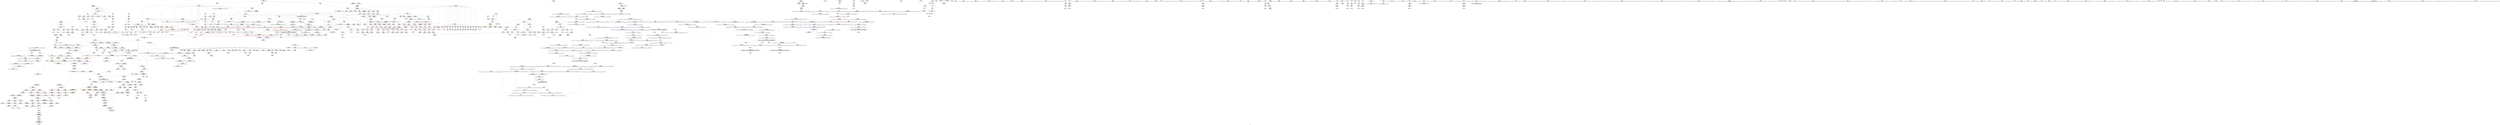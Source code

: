 digraph "SVFG" {
	label="SVFG";

	Node0x557d2bfb6480 [shape=record,color=grey,label="{NodeID: 0\nNullPtr}"];
	Node0x557d2bfb6480 -> Node0x557d2c00fbe0[style=solid];
	Node0x557d2bfb6480 -> Node0x557d2c00fce0[style=solid];
	Node0x557d2bfb6480 -> Node0x557d2c00fdb0[style=solid];
	Node0x557d2bfb6480 -> Node0x557d2c00fe80[style=solid];
	Node0x557d2bfb6480 -> Node0x557d2c00ff50[style=solid];
	Node0x557d2bfb6480 -> Node0x557d2c010020[style=solid];
	Node0x557d2bfb6480 -> Node0x557d2c0100f0[style=solid];
	Node0x557d2bfb6480 -> Node0x557d2c0101c0[style=solid];
	Node0x557d2bfb6480 -> Node0x557d2c010290[style=solid];
	Node0x557d2bfb6480 -> Node0x557d2c010360[style=solid];
	Node0x557d2bfb6480 -> Node0x557d2c010430[style=solid];
	Node0x557d2bfb6480 -> Node0x557d2c010500[style=solid];
	Node0x557d2bfb6480 -> Node0x557d2c0105d0[style=solid];
	Node0x557d2bfb6480 -> Node0x557d2c0106a0[style=solid];
	Node0x557d2bfb6480 -> Node0x557d2c010770[style=solid];
	Node0x557d2bfb6480 -> Node0x557d2c010840[style=solid];
	Node0x557d2bfb6480 -> Node0x557d2c00a560[style=solid];
	Node0x557d2bfb6480 -> Node0x557d2c02d1a0[style=solid];
	Node0x557d2c013900 [shape=record,color=red,label="{NodeID: 443\n368\<--360\n\<--__y.addr\n_ZSt9make_pairIxSt4pairIxxEES0_INSt17__decay_and_stripIT_E6__typeENS2_IT0_E6__typeEEOS3_OS6_\n|{<s0>32}}"];
	Node0x557d2c013900:s0 -> Node0x557d2c1037b0[style=solid,color=red];
	Node0x557d2c0889b0 [shape=record,color=black,label="{NodeID: 1218\nMR_18V_2 = PHI(MR_18V_1, MR_18V_3, MR_18V_1, MR_18V_1, )\npts\{113 \}\n}"];
	Node0x557d2c0078c0 [shape=record,color=green,label="{NodeID: 111\n863\<--864\nmain\<--main_field_insensitive\n}"];
	Node0x557d2c0290b0 [shape=record,color=red,label="{NodeID: 554\n964\<--878\nexn\<--exn.slot\nmain\n}"];
	Node0x557d2c00be80 [shape=record,color=black,label="{NodeID: 222\n299\<--298\nconv79\<--\n_Z3dfsixx\n}"];
	Node0x557d2c1029e0 [shape=record,color=black,label="{NodeID: 1772\n1274 = PHI(1207, )\n1st arg _ZSt9iter_swapIN9__gnu_cxx17__normal_iteratorIPcNSt7__cxx1112basic_stringIcSt11char_traitsIcESaIcEEEEES9_EvT_T0_ }"];
	Node0x557d2c1029e0 -> Node0x557d2c0328c0[style=solid];
	Node0x557d2c02ebd0 [shape=record,color=blue,label="{NodeID: 665\n437\<--436\nthis.addr\<--this\n_ZZ3dfsixxENK3$_0clEv\n}"];
	Node0x557d2c02ebd0 -> Node0x557d2c014050[style=dashed];
	Node0x557d2c019cf0 [shape=record,color=purple,label="{NodeID: 333\n700\<--640\n\<--this1\n_ZZ3dfsixxENK3$_2clEv\n}"];
	Node0x557d2c019cf0 -> Node0x557d2c028140[style=solid];
	Node0x557d2c020830 [shape=record,color=grey,label="{NodeID: 1108\n269 = Binary(267, 268, )\n|{<s0>24}}"];
	Node0x557d2c020830:s0 -> Node0x557d2c103470[style=solid,color=red];
	Node0x557d2bfb6230 [shape=record,color=green,label="{NodeID: 1\n7\<--1\n__dso_handle\<--dummyObj\nGlob }"];
	Node0x557d2c0139d0 [shape=record,color=red,label="{NodeID: 444\n381\<--378\n\<--__x.addr\n_ZSt3absx\n}"];
	Node0x557d2c0139d0 -> Node0x557d2c04a2a0[style=solid];
	Node0x557d2c0139d0 -> Node0x557d2c021430[style=solid];
	Node0x557d2c0139d0 -> Node0x557d2c056950[style=solid];
	Node0x557d2c088eb0 [shape=record,color=black,label="{NodeID: 1219\nMR_20V_3 = PHI(MR_20V_2, MR_20V_1, MR_20V_1, MR_20V_1, )\npts\{990000 \}\n}"];
	Node0x557d2c0079c0 [shape=record,color=green,label="{NodeID: 112\n868\<--869\nretval\<--retval_field_insensitive\nmain\n}"];
	Node0x557d2c0079c0 -> Node0x557d2c030430[style=solid];
	Node0x557d2c029180 [shape=record,color=red,label="{NodeID: 555\n965\<--880\nsel\<--ehselector.slot\nmain\n}"];
	Node0x557d2c09cc10 [shape=record,color=yellow,style=double,label="{NodeID: 1330\n69V_1 = ENCHI(MR_69V_0)\npts\{91 93 \}\nFun[_ZSt9make_pairIRxS0_ESt4pairINSt17__decay_and_stripIT_E6__typeENS2_IT0_E6__typeEEOS3_OS6_]|{<s0>36}}"];
	Node0x557d2c09cc10:s0 -> Node0x557d2c0a05b0[style=dashed,color=red];
	Node0x557d2c00bf50 [shape=record,color=black,label="{NodeID: 223\n302\<--301\nconv81\<--\n_Z3dfsixx\n}"];
	Node0x557d2c00bf50 -> Node0x557d2c0555d0[style=solid];
	Node0x557d2c102ab0 [shape=record,color=black,label="{NodeID: 1773\n534 = PHI(102, )\n0th arg _ZZ3dfsixxENK3$_1clEv }"];
	Node0x557d2c102ab0 -> Node0x557d2c02efe0[style=solid];
	Node0x557d2c02eca0 [shape=record,color=blue,label="{NodeID: 666\n439\<--9\nx\<--\n_ZZ3dfsixxENK3$_0clEv\n}"];
	Node0x557d2c02eca0 -> Node0x557d2c093db0[style=dashed];
	Node0x557d2c019dc0 [shape=record,color=purple,label="{NodeID: 334\n707\<--640\n\<--this1\n_ZZ3dfsixxENK3$_2clEv\n}"];
	Node0x557d2c019dc0 -> Node0x557d2c0282e0[style=solid];
	Node0x557d2c0209b0 [shape=record,color=grey,label="{NodeID: 1109\n267 = Binary(266, 170, )\n}"];
	Node0x557d2c0209b0 -> Node0x557d2c020830[style=solid];
	Node0x557d2c003740 [shape=record,color=green,label="{NodeID: 2\n9\<--1\n\<--dummyObj\nCan only get source location for instruction, argument, global var or function.|{<s0>69}}"];
	Node0x557d2c003740:s0 -> Node0x557d2c1033a0[style=solid,color=red];
	Node0x557d2c013aa0 [shape=record,color=red,label="{NodeID: 445\n398\<--392\n\<--__x.addr\n_ZSt9make_pairIRxS0_ESt4pairINSt17__decay_and_stripIT_E6__typeENS2_IT0_E6__typeEEOS3_OS6_\n|{<s0>34}}"];
	Node0x557d2c013aa0:s0 -> Node0x557d2c102b80[style=solid,color=red];
	Node0x557d2c0893b0 [shape=record,color=black,label="{NodeID: 1220\nMR_22V_3 = PHI(MR_22V_2, MR_22V_1, MR_22V_1, MR_22V_1, )\npts\{990001 \}\n}"];
	Node0x557d2c007a90 [shape=record,color=green,label="{NodeID: 113\n870\<--871\nargc.addr\<--argc.addr_field_insensitive\nmain\n}"];
	Node0x557d2c007a90 -> Node0x557d2c030500[style=solid];
	Node0x557d2c029250 [shape=record,color=red,label="{NodeID: 556\n923\<--922\n\<--\nmain\n|{<s0>73}}"];
	Node0x557d2c029250:s0 -> Node0x557d2c1026a0[style=solid,color=red];
	Node0x557d2c09ccf0 [shape=record,color=yellow,style=double,label="{NodeID: 1331\n71V_1 = ENCHI(MR_71V_0)\npts\{3910000 3910001 \}\nFun[_ZSt9make_pairIRxS0_ESt4pairINSt17__decay_and_stripIT_E6__typeENS2_IT0_E6__typeEEOS3_OS6_]|{<s0>36|<s1>36}}"];
	Node0x557d2c09ccf0:s0 -> Node0x557d2c031a20[style=dashed,color=red];
	Node0x557d2c09ccf0:s1 -> Node0x557d2c031af0[style=dashed,color=red];
	Node0x557d2c00c020 [shape=record,color=black,label="{NodeID: 224\n307\<--306\nconv85\<--\n_Z3dfsixx\n}"];
	Node0x557d2c102b80 [shape=record,color=black,label="{NodeID: 1774\n1115 = PHI(398, 402, 1137, 1142, )\n0th arg _ZSt7forwardIRxEOT_RNSt16remove_referenceIS1_E4typeE }"];
	Node0x557d2c102b80 -> Node0x557d2c0316e0[style=solid];
	Node0x557d2c02ed70 [shape=record,color=blue,label="{NodeID: 667\n441\<--9\ny\<--\n_ZZ3dfsixxENK3$_0clEv\n}"];
	Node0x557d2c02ed70 -> Node0x557d2c014530[style=dashed];
	Node0x557d2c02ed70 -> Node0x557d2c014600[style=dashed];
	Node0x557d2c02ed70 -> Node0x557d2c0146d0[style=dashed];
	Node0x557d2c02ed70 -> Node0x557d2c0147a0[style=dashed];
	Node0x557d2c02ed70 -> Node0x557d2c014870[style=dashed];
	Node0x557d2c02ed70 -> Node0x557d2c02ee40[style=dashed];
	Node0x557d2c02ed70 -> Node0x557d2c0866b0[style=dashed];
	Node0x557d2c02ed70 -> Node0x557d2c0942b0[style=dashed];
	Node0x557d2c019e90 [shape=record,color=purple,label="{NodeID: 335\n787\<--747\ncoerce.dive\<--agg.tmp\n_Z3padB5cxx11xi\n}"];
	Node0x557d2c019e90 -> Node0x557d2c02fe80[style=solid];
	Node0x557d2c020b30 [shape=record,color=grey,label="{NodeID: 1110\n621 = Binary(620, 167, )\n}"];
	Node0x557d2c020b30 -> Node0x557d2c02f250[style=solid];
	Node0x557d2c0037d0 [shape=record,color=green,label="{NodeID: 3\n26\<--1\n_ZSt3cin\<--dummyObj\nGlob }"];
	Node0x557d2c013b70 [shape=record,color=red,label="{NodeID: 446\n402\<--394\n\<--__y.addr\n_ZSt9make_pairIRxS0_ESt4pairINSt17__decay_and_stripIT_E6__typeENS2_IT0_E6__typeEEOS3_OS6_\n|{<s0>35}}"];
	Node0x557d2c013b70:s0 -> Node0x557d2c102b80[style=solid,color=red];
	Node0x557d2c0898b0 [shape=record,color=black,label="{NodeID: 1221\nMR_24V_2 = PHI(MR_24V_1, MR_24V_4, MR_24V_1, MR_24V_4, )\npts\{1010000 \}\n}"];
	Node0x557d2c00c5c0 [shape=record,color=green,label="{NodeID: 114\n872\<--873\nargv.addr\<--argv.addr_field_insensitive\nmain\n}"];
	Node0x557d2c00c5c0 -> Node0x557d2c0305d0[style=solid];
	Node0x557d2c029320 [shape=record,color=red,label="{NodeID: 557\n932\<--931\n\<--\nmain\n|{<s0>76}}"];
	Node0x557d2c029320:s0 -> Node0x557d2c1026a0[style=solid,color=red];
	Node0x557d2c00c0f0 [shape=record,color=black,label="{NodeID: 225\n310\<--309\nconv87\<--\n_Z3dfsixx\n}"];
	Node0x557d2c00c0f0 -> Node0x557d2c0206b0[style=solid];
	Node0x557d2c102c50 [shape=record,color=black,label="{NodeID: 1775\n1218 = PHI(823, )\n0th arg _ZSt19__iterator_categoryIN9__gnu_cxx17__normal_iteratorIPcNSt7__cxx1112basic_stringIcSt11char_traitsIcESaIcEEEEEENSt15iterator_traitsIT_E17iterator_categoryERKSB_ }"];
	Node0x557d2c102c50 -> Node0x557d2c032240[style=solid];
	Node0x557d2c02ee40 [shape=record,color=blue,label="{NodeID: 668\n441\<--523\ny\<--inc\n_ZZ3dfsixxENK3$_0clEv\n}"];
	Node0x557d2c02ee40 -> Node0x557d2c014530[style=dashed];
	Node0x557d2c02ee40 -> Node0x557d2c014600[style=dashed];
	Node0x557d2c02ee40 -> Node0x557d2c0146d0[style=dashed];
	Node0x557d2c02ee40 -> Node0x557d2c0147a0[style=dashed];
	Node0x557d2c02ee40 -> Node0x557d2c014870[style=dashed];
	Node0x557d2c02ee40 -> Node0x557d2c02ee40[style=dashed];
	Node0x557d2c02ee40 -> Node0x557d2c0866b0[style=dashed];
	Node0x557d2c02ee40 -> Node0x557d2c0942b0[style=dashed];
	Node0x557d2c019f60 [shape=record,color=purple,label="{NodeID: 336\n794\<--747\ncoerce.dive4\<--agg.tmp\n_Z3padB5cxx11xi\n}"];
	Node0x557d2c019f60 -> Node0x557d2c028b00[style=solid];
	Node0x557d2c020cb0 [shape=record,color=grey,label="{NodeID: 1111\n169 = Binary(168, 170, )\n}"];
	Node0x557d2c020cb0 -> Node0x557d2c022ab0[style=solid];
	Node0x557d2c003a80 [shape=record,color=green,label="{NodeID: 4\n27\<--1\n_ZSt4cout\<--dummyObj\nGlob }"];
	Node0x557d2c013c40 [shape=record,color=red,label="{NodeID: 447\n408\<--407\n\<--\n_ZSt9make_pairIRxS0_ESt4pairINSt17__decay_and_stripIT_E6__typeENS2_IT0_E6__typeEEOS3_OS6_\n}"];
	Node0x557d2c013c40 -> Node0x557d2c014930[style=solid];
	Node0x557d2c089db0 [shape=record,color=black,label="{NodeID: 1222\nMR_26V_2 = PHI(MR_26V_1, MR_26V_4, MR_26V_1, MR_26V_4, )\npts\{1010001 \}\n}"];
	Node0x557d2c00c690 [shape=record,color=green,label="{NodeID: 115\n874\<--875\n_\<--__field_insensitive\nmain\n}"];
	Node0x557d2c00c690 -> Node0x557d2c028e40[style=solid];
	Node0x557d2c00c690 -> Node0x557d2c028f10[style=solid];
	Node0x557d2c00c690 -> Node0x557d2c028fe0[style=solid];
	Node0x557d2c00c690 -> Node0x557d2c0306a0[style=solid];
	Node0x557d2c00c690 -> Node0x557d2c030910[style=solid];
	Node0x557d2c0293f0 [shape=record,color=red,label="{NodeID: 558\n1002\<--996\n\<--__x.addr\n_ZStltIxSt4pairIxxEEbRKS0_IT_T0_ES6_\n}"];
	Node0x557d2c0293f0 -> Node0x557d2c01a850[style=solid];
	Node0x557d2c00c1c0 [shape=record,color=black,label="{NodeID: 226\n314\<--313\nconv91\<--cond90\n_Z3dfsixx\n}"];
	Node0x557d2c00c1c0 -> Node0x557d2c02e140[style=solid];
	Node0x557d2c102d20 [shape=record,color=black,label="{NodeID: 1776\n1311 = PHI(1283, )\n0th arg _ZSt4swapIcENSt9enable_ifIXsr6__and_ISt6__not_ISt15__is_tuple_likeIT_EESt21is_move_constructibleIS3_ESt18is_move_assignableIS3_EEE5valueEvE4typeERS3_SC_ }"];
	Node0x557d2c102d20 -> Node0x557d2c032c00[style=solid];
	Node0x557d2c02ef10 [shape=record,color=blue,label="{NodeID: 669\n439\<--529\nx\<--inc33\n_ZZ3dfsixxENK3$_0clEv\n}"];
	Node0x557d2c02ef10 -> Node0x557d2c093db0[style=dashed];
	Node0x557d2c01a030 [shape=record,color=purple,label="{NodeID: 337\n792\<--749\ncoerce.dive3\<--agg.tmp1\n_Z3padB5cxx11xi\n}"];
	Node0x557d2c01a030 -> Node0x557d2c02ff50[style=solid];
	Node0x557d2c020e30 [shape=record,color=grey,label="{NodeID: 1112\n239 = Binary(238, 240, )\n}"];
	Node0x557d2c020e30 -> Node0x557d2bb195d0[style=solid];
	Node0x557d2c003b40 [shape=record,color=green,label="{NodeID: 5\n28\<--1\n.str\<--dummyObj\nGlob }"];
	Node0x557d2c013d10 [shape=record,color=red,label="{NodeID: 448\n419\<--413\nthis1\<--this.addr\n_ZNSt4pairIxS_IxxEEaSERKS1_\n}"];
	Node0x557d2c013d10 -> Node0x557d2c0149c0[style=solid];
	Node0x557d2c013d10 -> Node0x557d2c018a40[style=solid];
	Node0x557d2c013d10 -> Node0x557d2c018b10[style=solid];
	Node0x557d2c08a2b0 [shape=record,color=black,label="{NodeID: 1223\nMR_28V_2 = PHI(MR_28V_1, MR_28V_4, MR_28V_1, MR_28V_4, )\npts\{1010002 \}\n}"];
	Node0x557d2c00c760 [shape=record,color=green,label="{NodeID: 116\n876\<--877\nref.tmp\<--ref.tmp_field_insensitive\nmain\n|{<s0>73}}"];
	Node0x557d2c00c760:s0 -> Node0x557d2c1025d0[style=solid,color=red];
	Node0x557d2c0294c0 [shape=record,color=red,label="{NodeID: 559\n1013\<--996\n\<--__x.addr\n_ZStltIxSt4pairIxxEEbRKS0_IT_T0_ES6_\n}"];
	Node0x557d2c0294c0 -> Node0x557d2c01aac0[style=solid];
	Node0x557d2c00c290 [shape=record,color=black,label="{NodeID: 227\n329\<--352\n_ZSt3minISt4pairIxS0_IxxEEERKT_S5_S5__ret\<--\n_ZSt3minISt4pairIxS0_IxxEEERKT_S5_S5_\n|{<s0>10}}"];
	Node0x557d2c00c290:s0 -> Node0x557d2c0fce40[style=solid,color=blue];
	Node0x557d2c102df0 [shape=record,color=black,label="{NodeID: 1777\n1312 = PHI(1286, )\n1st arg _ZSt4swapIcENSt9enable_ifIXsr6__and_ISt6__not_ISt15__is_tuple_likeIT_EESt21is_move_constructibleIS3_ESt18is_move_assignableIS3_EEE5valueEvE4typeERS3_SC_ }"];
	Node0x557d2c102df0 -> Node0x557d2c032cd0[style=solid];
	Node0x557d2c02efe0 [shape=record,color=blue,label="{NodeID: 670\n535\<--534\nthis.addr\<--this\n_ZZ3dfsixxENK3$_1clEv\n}"];
	Node0x557d2c02efe0 -> Node0x557d2c025560[style=dashed];
	Node0x557d2c01a100 [shape=record,color=purple,label="{NodeID: 338\n796\<--749\ncoerce.dive5\<--agg.tmp1\n_Z3padB5cxx11xi\n}"];
	Node0x557d2c01a100 -> Node0x557d2c028bd0[style=solid];
	Node0x557d2c020fb0 [shape=record,color=grey,label="{NodeID: 1113\n608 = Binary(605, 607, )\n|{<s0>47}}"];
	Node0x557d2c020fb0:s0 -> Node0x557d2c103470[style=solid,color=red];
	Node0x557d2c003c00 [shape=record,color=green,label="{NodeID: 6\n30\<--1\n.str.3\<--dummyObj\nGlob }"];
	Node0x557d2c013de0 [shape=record,color=red,label="{NodeID: 449\n420\<--415\n\<--__p.addr\n_ZNSt4pairIxS_IxxEEaSERKS1_\n}"];
	Node0x557d2c013de0 -> Node0x557d2c018be0[style=solid];
	Node0x557d2c08a7b0 [shape=record,color=black,label="{NodeID: 1224\nMR_30V_2 = PHI(MR_30V_1, MR_30V_4, MR_30V_1, MR_30V_4, )\npts\{1030000 \}\n}"];
	Node0x557d2c00c830 [shape=record,color=green,label="{NodeID: 117\n878\<--879\nexn.slot\<--exn.slot_field_insensitive\nmain\n}"];
	Node0x557d2c00c830 -> Node0x557d2c0290b0[style=solid];
	Node0x557d2c00c830 -> Node0x557d2c0309e0[style=solid];
	Node0x557d2c00c830 -> Node0x557d2c030b80[style=solid];
	Node0x557d2c0f1490 [shape=record,color=black,label="{NodeID: 1667\n1082 = PHI(355, )\n0th arg _ZNSt4pairIxS_IxxEEC2IxS0_Lb1EEEOT_OT0_ }"];
	Node0x557d2c0f1490 -> Node0x557d2c031200[style=solid];
	Node0x557d2c029590 [shape=record,color=red,label="{NodeID: 560\n1018\<--996\n\<--__x.addr\n_ZStltIxSt4pairIxxEEbRKS0_IT_T0_ES6_\n}"];
	Node0x557d2c029590 -> Node0x557d2c01ab90[style=solid];
	Node0x557d2c00c360 [shape=record,color=black,label="{NodeID: 228\n376\<--385\n_ZSt3absx_ret\<--abs\n_ZSt3absx\n|{<s0>7}}"];
	Node0x557d2c00c360:s0 -> Node0x557d2c0fc360[style=solid,color=blue];
	Node0x557d2c102ec0 [shape=record,color=black,label="{NodeID: 1778\n1338 = PHI(1275, 1277, )\n0th arg _ZNK9__gnu_cxx17__normal_iteratorIPcNSt7__cxx1112basic_stringIcSt11char_traitsIcESaIcEEEEdeEv }"];
	Node0x557d2c102ec0 -> Node0x557d2c033010[style=solid];
	Node0x557d2c02f0b0 [shape=record,color=blue,label="{NodeID: 671\n537\<--9\nx\<--\n_ZZ3dfsixxENK3$_1clEv\n}"];
	Node0x557d2c02f0b0 -> Node0x557d2c0852b0[style=dashed];
	Node0x557d2c01a1d0 [shape=record,color=purple,label="{NodeID: 339\n835\<--823\ncoerce.dive\<--__first\n_ZSt7reverseIN9__gnu_cxx17__normal_iteratorIPcNSt7__cxx1112basic_stringIcSt11char_traitsIcESaIcEEEEEEvT_SA_\n}"];
	Node0x557d2c01a1d0 -> Node0x557d2c0300f0[style=solid];
	Node0x557d2c021130 [shape=record,color=grey,label="{NodeID: 1114\n945 = Binary(944, 167, )\n}"];
	Node0x557d2c021130 -> Node0x557d2c030910[style=solid];
	Node0x557d2c004470 [shape=record,color=green,label="{NodeID: 7\n32\<--1\n.str.4\<--dummyObj\nGlob }"];
	Node0x557d2c013eb0 [shape=record,color=red,label="{NodeID: 450\n425\<--415\n\<--__p.addr\n_ZNSt4pairIxS_IxxEEaSERKS1_\n}"];
	Node0x557d2c013eb0 -> Node0x557d2c018cb0[style=solid];
	Node0x557d2c08acb0 [shape=record,color=black,label="{NodeID: 1225\nMR_32V_2 = PHI(MR_32V_1, MR_32V_4, MR_32V_1, MR_32V_4, )\npts\{1030001 \}\n}"];
	Node0x557d2c00c900 [shape=record,color=green,label="{NodeID: 118\n880\<--881\nehselector.slot\<--ehselector.slot_field_insensitive\nmain\n}"];
	Node0x557d2c00c900 -> Node0x557d2c029180[style=solid];
	Node0x557d2c00c900 -> Node0x557d2c030ab0[style=solid];
	Node0x557d2c00c900 -> Node0x557d2c030c50[style=solid];
	Node0x557d2c0f0c80 [shape=record,color=black,label="{NodeID: 1668\n1083 = PHI(365, )\n1st arg _ZNSt4pairIxS_IxxEEC2IxS0_Lb1EEEOT_OT0_ }"];
	Node0x557d2c0f0c80 -> Node0x557d2c0312d0[style=solid];
	Node0x557d2c029660 [shape=record,color=red,label="{NodeID: 561\n1005\<--998\n\<--__y.addr\n_ZStltIxSt4pairIxxEEbRKS0_IT_T0_ES6_\n}"];
	Node0x557d2c029660 -> Node0x557d2c01a920[style=solid];
	Node0x557d2c00c430 [shape=record,color=black,label="{NodeID: 229\n407\<--390\n\<--retval\n_ZSt9make_pairIRxS0_ESt4pairINSt17__decay_and_stripIT_E6__typeENS2_IT0_E6__typeEEOS3_OS6_\n}"];
	Node0x557d2c00c430 -> Node0x557d2c013c40[style=solid];
	Node0x557d2c102f90 [shape=record,color=black,label="{NodeID: 1779\n632 = PHI(104, )\n0th arg _ZZ3dfsixxENK3$_2clEv }"];
	Node0x557d2c102f90 -> Node0x557d2c02f3f0[style=solid];
	Node0x557d2c02f180 [shape=record,color=blue,label="{NodeID: 672\n539\<--9\ny\<--\n_ZZ3dfsixxENK3$_1clEv\n}"];
	Node0x557d2c02f180 -> Node0x557d2c025a40[style=dashed];
	Node0x557d2c02f180 -> Node0x557d2c025b10[style=dashed];
	Node0x557d2c02f180 -> Node0x557d2c025be0[style=dashed];
	Node0x557d2c02f180 -> Node0x557d2c025cb0[style=dashed];
	Node0x557d2c02f180 -> Node0x557d2c025d80[style=dashed];
	Node0x557d2c02f180 -> Node0x557d2c02f250[style=dashed];
	Node0x557d2c02f180 -> Node0x557d2c0857b0[style=dashed];
	Node0x557d2c02f180 -> Node0x557d2c096fb0[style=dashed];
	Node0x557d2c01a2a0 [shape=record,color=purple,label="{NodeID: 340\n837\<--825\ncoerce.dive1\<--__last\n_ZSt7reverseIN9__gnu_cxx17__normal_iteratorIPcNSt7__cxx1112basic_stringIcSt11char_traitsIcESaIcEEEEEEvT_SA_\n}"];
	Node0x557d2c01a2a0 -> Node0x557d2c0301c0[style=solid];
	Node0x557d2c0212b0 [shape=record,color=grey,label="{NodeID: 1115\n627 = Binary(626, 167, )\n}"];
	Node0x557d2c0212b0 -> Node0x557d2c02f320[style=solid];
	Node0x557d2c004500 [shape=record,color=green,label="{NodeID: 8\n35\<--1\n\<--dummyObj\nCan only get source location for instruction, argument, global var or function.}"];
	Node0x557d2c013f80 [shape=record,color=red,label="{NodeID: 451\n422\<--421\n\<--first\n_ZNSt4pairIxS_IxxEEaSERKS1_\n}"];
	Node0x557d2c013f80 -> Node0x557d2c02eb00[style=solid];
	Node0x557d2c08b1b0 [shape=record,color=black,label="{NodeID: 1226\nMR_34V_2 = PHI(MR_34V_1, MR_34V_4, MR_34V_1, MR_34V_4, )\npts\{1030002 \}\n}"];
	Node0x557d2c00c9d0 [shape=record,color=green,label="{NodeID: 119\n882\<--883\nref.tmp11\<--ref.tmp11_field_insensitive\nmain\n|{<s0>76}}"];
	Node0x557d2c00c9d0:s0 -> Node0x557d2c1025d0[style=solid,color=red];
	Node0x557d2c0fae50 [shape=record,color=black,label="{NodeID: 1669\n1084 = PHI(369, )\n2nd arg _ZNSt4pairIxS_IxxEEC2IxS0_Lb1EEEOT_OT0_ }"];
	Node0x557d2c0fae50 -> Node0x557d2c0313a0[style=solid];
	Node0x557d2c029730 [shape=record,color=red,label="{NodeID: 562\n1010\<--998\n\<--__y.addr\n_ZStltIxSt4pairIxxEEbRKS0_IT_T0_ES6_\n}"];
	Node0x557d2c029730 -> Node0x557d2c01a9f0[style=solid];
	Node0x557d2c014930 [shape=record,color=black,label="{NodeID: 230\n387\<--408\n_ZSt9make_pairIRxS0_ESt4pairINSt17__decay_and_stripIT_E6__typeENS2_IT0_E6__typeEEOS3_OS6__ret\<--\n_ZSt9make_pairIRxS0_ESt4pairINSt17__decay_and_stripIT_E6__typeENS2_IT0_E6__typeEEOS3_OS6_\n|{<s0>8}}"];
	Node0x557d2c014930:s0 -> Node0x557d2c0fcd00[style=solid,color=blue];
	Node0x557d2c103060 [shape=record,color=black,label="{NodeID: 1780\n1122 = PHI(390, )\n0th arg _ZNSt4pairIxxEC2IRxS2_Lb1EEEOT_OT0_ }"];
	Node0x557d2c103060 -> Node0x557d2c0317b0[style=solid];
	Node0x557d2c02f250 [shape=record,color=blue,label="{NodeID: 673\n539\<--621\ny\<--inc\n_ZZ3dfsixxENK3$_1clEv\n}"];
	Node0x557d2c02f250 -> Node0x557d2c025a40[style=dashed];
	Node0x557d2c02f250 -> Node0x557d2c025b10[style=dashed];
	Node0x557d2c02f250 -> Node0x557d2c025be0[style=dashed];
	Node0x557d2c02f250 -> Node0x557d2c025cb0[style=dashed];
	Node0x557d2c02f250 -> Node0x557d2c025d80[style=dashed];
	Node0x557d2c02f250 -> Node0x557d2c02f250[style=dashed];
	Node0x557d2c02f250 -> Node0x557d2c0857b0[style=dashed];
	Node0x557d2c02f250 -> Node0x557d2c096fb0[style=dashed];
	Node0x557d2c01a370 [shape=record,color=purple,label="{NodeID: 341\n851\<--827\ncoerce.dive4\<--agg.tmp\n_ZSt7reverseIN9__gnu_cxx17__normal_iteratorIPcNSt7__cxx1112basic_stringIcSt11char_traitsIcESaIcEEEEEEvT_SA_\n}"];
	Node0x557d2c01a370 -> Node0x557d2c028ca0[style=solid];
	Node0x557d2c021430 [shape=record,color=grey,label="{NodeID: 1116\n382 = Binary(383, 381, )\n}"];
	Node0x557d2c021430 -> Node0x557d2c04a2a0[style=solid];
	Node0x557d2c0045c0 [shape=record,color=green,label="{NodeID: 9\n156\<--1\n\<--dummyObj\nCan only get source location for instruction, argument, global var or function.}"];
	Node0x557d2c014050 [shape=record,color=red,label="{NodeID: 452\n444\<--437\nthis1\<--this.addr\n_ZZ3dfsixxENK3$_0clEv\n}"];
	Node0x557d2c014050 -> Node0x557d2c018d80[style=solid];
	Node0x557d2c014050 -> Node0x557d2c018e50[style=solid];
	Node0x557d2c014050 -> Node0x557d2c018f20[style=solid];
	Node0x557d2c014050 -> Node0x557d2c018ff0[style=solid];
	Node0x557d2c014050 -> Node0x557d2c0190c0[style=solid];
	Node0x557d2c014050 -> Node0x557d2c019190[style=solid];
	Node0x557d2c014050 -> Node0x557d2c019260[style=solid];
	Node0x557d2c08b6b0 [shape=record,color=black,label="{NodeID: 1227\nMR_36V_2 = PHI(MR_36V_1, MR_36V_4, MR_36V_1, MR_36V_4, )\npts\{1050000 \}\n}"];
	Node0x557d2c00caa0 [shape=record,color=green,label="{NodeID: 120\n888\<--889\n_ZNSt8ios_base15sync_with_stdioEb\<--_ZNSt8ios_base15sync_with_stdioEb_field_insensitive\n}"];
	Node0x557d2c0faff0 [shape=record,color=black,label="{NodeID: 1670\n1148 = PHI(427, )\n0th arg _ZNSt4pairIxxEaSERKS0_ }"];
	Node0x557d2c0faff0 -> Node0x557d2c031bc0[style=solid];
	Node0x557d2c029800 [shape=record,color=red,label="{NodeID: 563\n1020\<--998\n\<--__y.addr\n_ZStltIxSt4pairIxxEEbRKS0_IT_T0_ES6_\n}"];
	Node0x557d2c029800 -> Node0x557d2c01ac60[style=solid];
	Node0x557d2c0149c0 [shape=record,color=black,label="{NodeID: 231\n410\<--419\n_ZNSt4pairIxS_IxxEEaSERKS1__ret\<--this1\n_ZNSt4pairIxS_IxxEEaSERKS1_\n|{<s0>11}}"];
	Node0x557d2c0149c0:s0 -> Node0x557d2c0fd010[style=solid,color=blue];
	Node0x557d2c103130 [shape=record,color=black,label="{NodeID: 1781\n1123 = PHI(399, )\n1st arg _ZNSt4pairIxxEC2IRxS2_Lb1EEEOT_OT0_ }"];
	Node0x557d2c103130 -> Node0x557d2c031880[style=solid];
	Node0x557d2c02f320 [shape=record,color=blue,label="{NodeID: 674\n537\<--627\nx\<--inc34\n_ZZ3dfsixxENK3$_1clEv\n}"];
	Node0x557d2c02f320 -> Node0x557d2c0852b0[style=dashed];
	Node0x557d2c01a440 [shape=record,color=purple,label="{NodeID: 342\n853\<--829\ncoerce.dive5\<--agg.tmp2\n_ZSt7reverseIN9__gnu_cxx17__normal_iteratorIPcNSt7__cxx1112basic_stringIcSt11char_traitsIcESaIcEEEEEEvT_SA_\n}"];
	Node0x557d2c01a440 -> Node0x557d2c028d70[style=solid];
	Node0x557d2c0215b0 [shape=record,color=grey,label="{NodeID: 1117\n187 = Binary(186, 178, )\n|{<s0>16}}"];
	Node0x557d2c0215b0:s0 -> Node0x557d2c103540[style=solid,color=red];
	Node0x557d2c0046c0 [shape=record,color=green,label="{NodeID: 10\n167\<--1\n\<--dummyObj\nCan only get source location for instruction, argument, global var or function.}"];
	Node0x557d2c014120 [shape=record,color=red,label="{NodeID: 453\n447\<--439\n\<--x\n_ZZ3dfsixxENK3$_0clEv\n}"];
	Node0x557d2c014120 -> Node0x557d2c0558d0[style=solid];
	Node0x557d2c08bbb0 [shape=record,color=black,label="{NodeID: 1228\nMR_38V_2 = PHI(MR_38V_1, MR_38V_4, MR_38V_1, MR_38V_4, )\npts\{1050001 \}\n}"];
	Node0x557d2c00cba0 [shape=record,color=green,label="{NodeID: 121\n891\<--892\n_ZNSirsERi\<--_ZNSirsERi_field_insensitive\n}"];
	Node0x557d2c0fc360 [shape=record,color=black,label="{NodeID: 1671\n124 = PHI(376, )\n}"];
	Node0x557d2c0fc360 -> Node0x557d2c02d510[style=solid];
	Node0x557d2c0298d0 [shape=record,color=red,label="{NodeID: 564\n1004\<--1003\n\<--first\n_ZStltIxSt4pairIxxEEbRKS0_IT_T0_ES6_\n}"];
	Node0x557d2c0298d0 -> Node0x557d2c056f50[style=solid];
	Node0x557d2c014a50 [shape=record,color=black,label="{NodeID: 232\n454\<--453\nconv\<--\n_ZZ3dfsixxENK3$_0clEv\n}"];
	Node0x557d2c103200 [shape=record,color=black,label="{NodeID: 1782\n1124 = PHI(403, )\n2nd arg _ZNSt4pairIxxEC2IRxS2_Lb1EEEOT_OT0_ }"];
	Node0x557d2c103200 -> Node0x557d2c031950[style=solid];
	Node0x557d2c02f3f0 [shape=record,color=blue,label="{NodeID: 675\n633\<--632\nthis.addr\<--this\n_ZZ3dfsixxENK3$_2clEv\n}"];
	Node0x557d2c02f3f0 -> Node0x557d2c026cf0[style=dashed];
	Node0x557d2c01a510 [shape=record,color=purple,label="{NodeID: 343\n1362\<--839\noffset_0\<--\n}"];
	Node0x557d2c01a510 -> Node0x557d2c030290[style=solid];
	Node0x557d2c021730 [shape=record,color=grey,label="{NodeID: 1118\n186 = Binary(180, 185, )\n}"];
	Node0x557d2c021730 -> Node0x557d2c0215b0[style=solid];
	Node0x557d2c0047c0 [shape=record,color=green,label="{NodeID: 11\n170\<--1\n\<--dummyObj\nCan only get source location for instruction, argument, global var or function.}"];
	Node0x557d2c0141f0 [shape=record,color=red,label="{NodeID: 454\n467\<--439\n\<--x\n_ZZ3dfsixxENK3$_0clEv\n}"];
	Node0x557d2c0141f0 -> Node0x557d2c04bec0[style=solid];
	Node0x557d2c08c0b0 [shape=record,color=black,label="{NodeID: 1229\nMR_40V_2 = PHI(MR_40V_1, MR_40V_4, MR_40V_1, MR_40V_4, )\npts\{1050002 \}\n}"];
	Node0x557d2c00cca0 [shape=record,color=green,label="{NodeID: 122\n900\<--901\n_ZStrsIcSt11char_traitsIcESaIcEERSt13basic_istreamIT_T0_ES7_RNSt7__cxx1112basic_stringIS4_S5_T1_EE\<--_ZStrsIcSt11char_traitsIcESaIcEERSt13basic_istreamIT_T0_ES7_RNSt7__cxx1112basic_stringIS4_S5_T1_EE_field_insensitive\n}"];
	Node0x557d2c0fc590 [shape=record,color=black,label="{NodeID: 1672\n160 = PHI()\n}"];
	Node0x557d2c0fc590 -> Node0x557d2c012b30[style=solid];
	Node0x557d2c0299a0 [shape=record,color=red,label="{NodeID: 565\n1007\<--1006\n\<--first1\n_ZStltIxSt4pairIxxEEbRKS0_IT_T0_ES6_\n}"];
	Node0x557d2c0299a0 -> Node0x557d2c056f50[style=solid];
	Node0x557d2c09d560 [shape=record,color=yellow,style=double,label="{NodeID: 1340\n77V_1 = ENCHI(MR_77V_0)\npts\{250000 \}\nFun[_ZStltIxSt4pairIxxEEbRKS0_IT_T0_ES6_]}"];
	Node0x557d2c09d560 -> Node0x557d2c0299a0[style=dashed];
	Node0x557d2c09d560 -> Node0x557d2c029a70[style=dashed];
	Node0x557d2c014b20 [shape=record,color=black,label="{NodeID: 233\n457\<--456\nconv2\<--\n_ZZ3dfsixxENK3$_0clEv\n}"];
	Node0x557d2c014b20 -> Node0x557d2c0561d0[style=solid];
	Node0x557d2c1032d0 [shape=record,color=black,label="{NodeID: 1783\n1347 = PHI(1321, 1327, 1317, )\n0th arg _ZSt4moveIRcEONSt16remove_referenceIT_E4typeEOS2_ }"];
	Node0x557d2c1032d0 -> Node0x557d2c0330e0[style=solid];
	Node0x557d2c02f4c0 [shape=record,color=blue,label="{NodeID: 676\n635\<--9\nx\<--\n_ZZ3dfsixxENK3$_2clEv\n}"];
	Node0x557d2c02f4c0 -> Node0x557d2c095bb0[style=dashed];
	Node0x557d2c01a5e0 [shape=record,color=purple,label="{NodeID: 344\n1363\<--840\noffset_0\<--\n}"];
	Node0x557d2c01a5e0 -> Node0x557d2c02c7f0[style=solid];
	Node0x557d2c0218b0 [shape=record,color=grey,label="{NodeID: 1119\n612 = Binary(611, 170, )\n}"];
	Node0x557d2c0218b0 -> Node0x557d2c021a30[style=solid];
	Node0x557d2c0048c0 [shape=record,color=green,label="{NodeID: 12\n178\<--1\n\<--dummyObj\nCan only get source location for instruction, argument, global var or function.}"];
	Node0x557d2c0142c0 [shape=record,color=red,label="{NodeID: 455\n496\<--439\n\<--x\n_ZZ3dfsixxENK3$_0clEv\n}"];
	Node0x557d2c0142c0 -> Node0x557d2c058ed0[style=solid];
	Node0x557d2c08c5b0 [shape=record,color=black,label="{NodeID: 1230\nMR_42V_3 = PHI(MR_42V_2, MR_42V_11, MR_42V_4, MR_42V_10, )\npts\{250000 250001 250002 \}\n|{<s0>16|<s1>24|<s2>29|<s3>42|<s4>47|<s5>52|<s6>69|<s7>69|<s8>69|<s9>69|<s10>69}}"];
	Node0x557d2c08c5b0:s0 -> Node0x557d2c08c5b0[style=dashed,color=blue];
	Node0x557d2c08c5b0:s1 -> Node0x557d2c081b80[style=dashed,color=blue];
	Node0x557d2c08c5b0:s2 -> Node0x557d2c08c5b0[style=dashed,color=blue];
	Node0x557d2c08c5b0:s3 -> Node0x557d2c086bb0[style=dashed,color=blue];
	Node0x557d2c08c5b0:s4 -> Node0x557d2c0974b0[style=dashed,color=blue];
	Node0x557d2c08c5b0:s5 -> Node0x557d2c094cb0[style=dashed,color=blue];
	Node0x557d2c08c5b0:s6 -> Node0x557d2c029250[style=dashed,color=blue];
	Node0x557d2c08c5b0:s7 -> Node0x557d2c029320[style=dashed,color=blue];
	Node0x557d2c08c5b0:s8 -> Node0x557d2c0843b0[style=dashed,color=blue];
	Node0x557d2c08c5b0:s9 -> Node0x557d2c0848b0[style=dashed,color=blue];
	Node0x557d2c08c5b0:s10 -> Node0x557d2c084db0[style=dashed,color=blue];
	Node0x557d2c00cda0 [shape=record,color=green,label="{NodeID: 123\n904\<--905\n_ZNKSt7__cxx1112basic_stringIcSt11char_traitsIcESaIcEE4sizeEv\<--_ZNKSt7__cxx1112basic_stringIcSt11char_traitsIcESaIcEE4sizeEv_field_insensitive\n}"];
	Node0x557d2c0fc660 [shape=record,color=black,label="{NodeID: 1673\n173 = PHI()\n}"];
	Node0x557d2c0fc660 -> Node0x557d2c012c00[style=solid];
	Node0x557d2c029a70 [shape=record,color=red,label="{NodeID: 566\n1012\<--1011\n\<--first2\n_ZStltIxSt4pairIxxEEbRKS0_IT_T0_ES6_\n}"];
	Node0x557d2c029a70 -> Node0x557d2c057850[style=solid];
	Node0x557d2c09d640 [shape=record,color=yellow,style=double,label="{NodeID: 1341\n79V_1 = ENCHI(MR_79V_0)\npts\{950000 \}\nFun[_ZStltIxSt4pairIxxEEbRKS0_IT_T0_ES6_]}"];
	Node0x557d2c09d640 -> Node0x557d2c0298d0[style=dashed];
	Node0x557d2c09d640 -> Node0x557d2c029b40[style=dashed];
	Node0x557d2c014bf0 [shape=record,color=black,label="{NodeID: 234\n463\<--462\nconv4\<--\n_ZZ3dfsixxENK3$_0clEv\n}"];
	Node0x557d2c1033a0 [shape=record,color=black,label="{NodeID: 1784\n85 = PHI(166, 265, 317, 503, 601, 699, 9, )\n0th arg _Z3dfsixx }"];
	Node0x557d2c1033a0 -> Node0x557d2c02d2a0[style=solid];
	Node0x557d2c02f590 [shape=record,color=blue,label="{NodeID: 677\n637\<--9\ny\<--\n_ZZ3dfsixxENK3$_2clEv\n}"];
	Node0x557d2c02f590 -> Node0x557d2c0271d0[style=dashed];
	Node0x557d2c02f590 -> Node0x557d2c0272a0[style=dashed];
	Node0x557d2c02f590 -> Node0x557d2c027370[style=dashed];
	Node0x557d2c02f590 -> Node0x557d2c027440[style=dashed];
	Node0x557d2c02f590 -> Node0x557d2c027510[style=dashed];
	Node0x557d2c02f590 -> Node0x557d2c02f660[style=dashed];
	Node0x557d2c02f590 -> Node0x557d2c0947b0[style=dashed];
	Node0x557d2c02f590 -> Node0x557d2c0960b0[style=dashed];
	Node0x557d2c01a6b0 [shape=record,color=purple,label="{NodeID: 345\n1365\<--845\noffset_0\<--\n}"];
	Node0x557d2c01a6b0 -> Node0x557d2c030360[style=solid];
	Node0x557d2c021a30 [shape=record,color=grey,label="{NodeID: 1120\n615 = Binary(612, 614, )\n|{<s0>47}}"];
	Node0x557d2c021a30:s0 -> Node0x557d2c103540[style=solid,color=red];
	Node0x557d2c0049c0 [shape=record,color=green,label="{NodeID: 13\n240\<--1\n\<--dummyObj\nCan only get source location for instruction, argument, global var or function.}"];
	Node0x557d2c014390 [shape=record,color=red,label="{NodeID: 456\n508\<--439\n\<--x\n_ZZ3dfsixxENK3$_0clEv\n}"];
	Node0x557d2c014390 -> Node0x557d2c0150d0[style=solid];
	Node0x557d2c08cab0 [shape=record,color=black,label="{NodeID: 1231\nMR_44V_3 = PHI(MR_44V_2, MR_44V_1, MR_44V_1, MR_44V_1, )\npts\{950000 950001 950002 \}\n}"];
	Node0x557d2c00cea0 [shape=record,color=green,label="{NodeID: 124\n914\<--915\n_ZStlsISt11char_traitsIcEERSt13basic_ostreamIcT_ES5_PKc\<--_ZStlsISt11char_traitsIcEERSt13basic_ostreamIcT_ES5_PKc_field_insensitive\n}"];
	Node0x557d2c0fc730 [shape=record,color=black,label="{NodeID: 1674\n183 = PHI()\n}"];
	Node0x557d2c0fc730 -> Node0x557d2c012cd0[style=solid];
	Node0x557d2c029b40 [shape=record,color=red,label="{NodeID: 567\n1015\<--1014\n\<--first3\n_ZStltIxSt4pairIxxEEbRKS0_IT_T0_ES6_\n}"];
	Node0x557d2c029b40 -> Node0x557d2c057850[style=solid];
	Node0x557d2c09d720 [shape=record,color=yellow,style=double,label="{NodeID: 1342\n191V_1 = ENCHI(MR_191V_0)\npts\{250001 250002 950001 950002 \}\nFun[_ZStltIxSt4pairIxxEEbRKS0_IT_T0_ES6_]|{<s0>83|<s1>83|<s2>83|<s3>83}}"];
	Node0x557d2c09d720:s0 -> Node0x557d2c09b510[style=dashed,color=red];
	Node0x557d2c09d720:s1 -> Node0x557d2c09b5f0[style=dashed,color=red];
	Node0x557d2c09d720:s2 -> Node0x557d2c09b6d0[style=dashed,color=red];
	Node0x557d2c09d720:s3 -> Node0x557d2c09b7b0[style=dashed,color=red];
	Node0x557d2c014cc0 [shape=record,color=black,label="{NodeID: 235\n466\<--465\nconv6\<--\n_ZZ3dfsixxENK3$_0clEv\n}"];
	Node0x557d2c014cc0 -> Node0x557d2c055450[style=solid];
	Node0x557d2c103470 [shape=record,color=black,label="{NodeID: 1785\n86 = PHI(177, 269, 321, 510, 608, 706, 383, )\n1st arg _Z3dfsixx }"];
	Node0x557d2c103470 -> Node0x557d2c02d370[style=solid];
	Node0x557d2c02f660 [shape=record,color=blue,label="{NodeID: 678\n637\<--719\ny\<--inc\n_ZZ3dfsixxENK3$_2clEv\n}"];
	Node0x557d2c02f660 -> Node0x557d2c0271d0[style=dashed];
	Node0x557d2c02f660 -> Node0x557d2c0272a0[style=dashed];
	Node0x557d2c02f660 -> Node0x557d2c027370[style=dashed];
	Node0x557d2c02f660 -> Node0x557d2c027440[style=dashed];
	Node0x557d2c02f660 -> Node0x557d2c027510[style=dashed];
	Node0x557d2c02f660 -> Node0x557d2c02f660[style=dashed];
	Node0x557d2c02f660 -> Node0x557d2c0947b0[style=dashed];
	Node0x557d2c02f660 -> Node0x557d2c0960b0[style=dashed];
	Node0x557d2c01a780 [shape=record,color=purple,label="{NodeID: 346\n1366\<--846\noffset_0\<--\n}"];
	Node0x557d2c01a780 -> Node0x557d2c02c8c0[style=solid];
	Node0x557d2c021bb0 [shape=record,color=grey,label="{NodeID: 1121\n601 = Binary(600, 167, )\n|{<s0>47}}"];
	Node0x557d2c021bb0:s0 -> Node0x557d2c1033a0[style=solid,color=red];
	Node0x557d2c004ac0 [shape=record,color=green,label="{NodeID: 14\n243\<--1\n\<--dummyObj\nCan only get source location for instruction, argument, global var or function.}"];
	Node0x557d2c014460 [shape=record,color=red,label="{NodeID: 457\n528\<--439\n\<--x\n_ZZ3dfsixxENK3$_0clEv\n}"];
	Node0x557d2c014460 -> Node0x557d2c023230[style=solid];
	Node0x557d2c00cfa0 [shape=record,color=green,label="{NodeID: 125\n918\<--919\n_ZNSolsEi\<--_ZNSolsEi_field_insensitive\n}"];
	Node0x557d2c0fc800 [shape=record,color=black,label="{NodeID: 1675\n46 = PHI()\n}"];
	Node0x557d2c029c10 [shape=record,color=red,label="{NodeID: 568\n1039\<--1033\n\<--__x.addr\n_ZStltIxxEbRKSt4pairIT_T0_ES5_\n}"];
	Node0x557d2c029c10 -> Node0x557d2c01ad30[style=solid];
	Node0x557d2c014d90 [shape=record,color=black,label="{NodeID: 236\n479\<--478\nconv11\<--\n_ZZ3dfsixxENK3$_0clEv\n}"];
	Node0x557d2c103540 [shape=record,color=black,label="{NodeID: 1786\n87 = PHI(187, 273, 325, 517, 615, 713, 383, )\n2nd arg _Z3dfsixx }"];
	Node0x557d2c103540 -> Node0x557d2c02d440[style=solid];
	Node0x557d2c02f730 [shape=record,color=blue,label="{NodeID: 679\n635\<--725\nx\<--inc34\n_ZZ3dfsixxENK3$_2clEv\n}"];
	Node0x557d2c02f730 -> Node0x557d2c095bb0[style=dashed];
	Node0x557d2c01a850 [shape=record,color=purple,label="{NodeID: 347\n1003\<--1002\nfirst\<--\n_ZStltIxSt4pairIxxEEbRKS0_IT_T0_ES6_\n}"];
	Node0x557d2c01a850 -> Node0x557d2c0298d0[style=solid];
	Node0x557d2c021d30 [shape=record,color=grey,label="{NodeID: 1122\n605 = Binary(604, 170, )\n}"];
	Node0x557d2c021d30 -> Node0x557d2c020fb0[style=solid];
	Node0x557d2c004bc0 [shape=record,color=green,label="{NodeID: 15\n383\<--1\n\<--dummyObj\nCan only get source location for instruction, argument, global var or function.|{<s0>69|<s1>69}}"];
	Node0x557d2c004bc0:s0 -> Node0x557d2c103470[style=solid,color=red];
	Node0x557d2c004bc0:s1 -> Node0x557d2c103540[style=solid,color=red];
	Node0x557d2c014530 [shape=record,color=red,label="{NodeID: 458\n473\<--441\n\<--y\n_ZZ3dfsixxENK3$_0clEv\n}"];
	Node0x557d2c014530 -> Node0x557d2c055bd0[style=solid];
	Node0x557d2c00d0a0 [shape=record,color=green,label="{NodeID: 126\n927\<--928\n_ZStlsIcSt11char_traitsIcESaIcEERSt13basic_ostreamIT_T0_ES7_RKNSt7__cxx1112basic_stringIS4_S5_T1_EE\<--_ZStlsIcSt11char_traitsIcESaIcEERSt13basic_ostreamIT_T0_ES7_RKNSt7__cxx1112basic_stringIS4_S5_T1_EE_field_insensitive\n}"];
	Node0x557d2c0fc8d0 [shape=record,color=black,label="{NodeID: 1676\n67 = PHI()\n}"];
	Node0x557d2c029ce0 [shape=record,color=red,label="{NodeID: 569\n1050\<--1033\n\<--__x.addr\n_ZStltIxxEbRKSt4pairIT_T0_ES5_\n}"];
	Node0x557d2c029ce0 -> Node0x557d2c01afa0[style=solid];
	Node0x557d2c09d940 [shape=record,color=yellow,style=double,label="{NodeID: 1344\n252V_1 = ENCHI(MR_252V_0)\npts\{11720000 11740000 \}\nFun[_ZN9__gnu_cxxeqIPcNSt7__cxx1112basic_stringIcSt11char_traitsIcESaIcEEEEEbRKNS_17__normal_iteratorIT_T0_EESD_]}"];
	Node0x557d2c09d940 -> Node0x557d2c02b6e0[style=dashed];
	Node0x557d2c09d940 -> Node0x557d2c02b7b0[style=dashed];
	Node0x557d2c014e60 [shape=record,color=black,label="{NodeID: 237\n482\<--481\nconv13\<--\n_ZZ3dfsixxENK3$_0clEv\n}"];
	Node0x557d2c014e60 -> Node0x557d2c058bd0[style=solid];
	Node0x557d2c103610 [shape=record,color=black,label="{NodeID: 1787\n411 = PHI(21, )\n0th arg _ZNSt4pairIxS_IxxEEaSERKS1_ }"];
	Node0x557d2c103610 -> Node0x557d2c02e960[style=solid];
	Node0x557d2c02f800 [shape=record,color=blue,label="{NodeID: 680\n735\<--733\nx.addr\<--x\n_Z3padB5cxx11xi\n}"];
	Node0x557d2c02f800 -> Node0x557d2c085cb0[style=dashed];
	Node0x557d2c01a920 [shape=record,color=purple,label="{NodeID: 348\n1006\<--1005\nfirst1\<--\n_ZStltIxSt4pairIxxEEbRKS0_IT_T0_ES6_\n}"];
	Node0x557d2c01a920 -> Node0x557d2c0299a0[style=solid];
	Node0x557d2c021eb0 [shape=record,color=grey,label="{NodeID: 1123\n590 = Binary(589, 240, )\n}"];
	Node0x557d2c021eb0 -> Node0x557d2c0570d0[style=solid];
	Node0x557d2c004cc0 [shape=record,color=green,label="{NodeID: 16\n449\<--1\n\<--dummyObj\nCan only get source location for instruction, argument, global var or function.}"];
	Node0x557d2c014600 [shape=record,color=red,label="{NodeID: 459\n492\<--441\n\<--y\n_ZZ3dfsixxENK3$_0clEv\n}"];
	Node0x557d2c014600 -> Node0x557d2c0552d0[style=solid];
	Node0x557d2c08d9b0 [shape=record,color=black,label="{NodeID: 1234\nMR_240V_5 = PHI(MR_240V_6, MR_240V_4, )\npts\{11740000 \}\n|{|<s2>91|<s3>96|<s4>96}}"];
	Node0x557d2c08d9b0 -> Node0x557d2c02cc00[style=dashed];
	Node0x557d2c08d9b0 -> Node0x557d2c08f2b0[style=dashed];
	Node0x557d2c08d9b0:s2 -> Node0x557d2c09aa80[style=dashed,color=red];
	Node0x557d2c08d9b0:s3 -> Node0x557d2c02b950[style=dashed,color=red];
	Node0x557d2c08d9b0:s4 -> Node0x557d2c032580[style=dashed,color=red];
	Node0x557d2c00d1a0 [shape=record,color=green,label="{NodeID: 127\n937\<--938\n_ZSt4endlIcSt11char_traitsIcEERSt13basic_ostreamIT_T0_ES6_\<--_ZSt4endlIcSt11char_traitsIcEERSt13basic_ostreamIT_T0_ES6__field_insensitive\n}"];
	Node0x557d2c0fc9a0 [shape=record,color=black,label="{NodeID: 1677\n80 = PHI()\n}"];
	Node0x557d2c029db0 [shape=record,color=red,label="{NodeID: 570\n1055\<--1033\n\<--__x.addr\n_ZStltIxxEbRKSt4pairIT_T0_ES5_\n}"];
	Node0x557d2c029db0 -> Node0x557d2c01b070[style=solid];
	Node0x557d2c014f30 [shape=record,color=black,label="{NodeID: 238\n488\<--487\nconv16\<--\n_ZZ3dfsixxENK3$_0clEv\n}"];
	Node0x557d2c1036e0 [shape=record,color=black,label="{NodeID: 1788\n412 = PHI(141, )\n1st arg _ZNSt4pairIxS_IxxEEaSERKS1_ }"];
	Node0x557d2c1036e0 -> Node0x557d2c02ea30[style=solid];
	Node0x557d2c02f8d0 [shape=record,color=blue,label="{NodeID: 681\n737\<--734\nn.addr\<--n\n_Z3padB5cxx11xi\n}"];
	Node0x557d2c02f8d0 -> Node0x557d2c028620[style=dashed];
	Node0x557d2c01a9f0 [shape=record,color=purple,label="{NodeID: 349\n1011\<--1010\nfirst2\<--\n_ZStltIxSt4pairIxxEEbRKS0_IT_T0_ES6_\n}"];
	Node0x557d2c01a9f0 -> Node0x557d2c029a70[style=solid];
	Node0x557d2c022030 [shape=record,color=grey,label="{NodeID: 1124\n763 = Binary(762, 170, )\n}"];
	Node0x557d2c022030 -> Node0x557d2c022330[style=solid];
	Node0x557d2c004dc0 [shape=record,color=green,label="{NodeID: 17\n754\<--1\n\<--dummyObj\nCan only get source location for instruction, argument, global var or function.}"];
	Node0x557d2c0146d0 [shape=record,color=red,label="{NodeID: 460\n497\<--441\n\<--y\n_ZZ3dfsixxENK3$_0clEv\n}"];
	Node0x557d2c0146d0 -> Node0x557d2c058ed0[style=solid];
	Node0x557d2c08deb0 [shape=record,color=black,label="{NodeID: 1235\nMR_238V_4 = PHI(MR_238V_5, MR_238V_2, )\npts\{11720000 \}\n|{|<s2>91|<s3>95|<s4>95}}"];
	Node0x557d2c08deb0 -> Node0x557d2c02cb30[style=dashed];
	Node0x557d2c08deb0 -> Node0x557d2c0901b0[style=dashed];
	Node0x557d2c08deb0:s2 -> Node0x557d2c09aa80[style=dashed,color=red];
	Node0x557d2c08deb0:s3 -> Node0x557d2c02be30[style=dashed,color=red];
	Node0x557d2c08deb0:s4 -> Node0x557d2c032a60[style=dashed,color=red];
	Node0x557d2c00d2a0 [shape=record,color=green,label="{NodeID: 128\n939\<--940\n_ZNSolsEPFRSoS_E\<--_ZNSolsEPFRSoS_E_field_insensitive\n}"];
	Node0x557d2c0fcaa0 [shape=record,color=black,label="{NodeID: 1678\n282 = PHI()\n}"];
	Node0x557d2c0fcaa0 -> Node0x557d2c0130e0[style=solid];
	Node0x557d2c029e80 [shape=record,color=red,label="{NodeID: 571\n1042\<--1035\n\<--__y.addr\n_ZStltIxxEbRKSt4pairIT_T0_ES5_\n}"];
	Node0x557d2c029e80 -> Node0x557d2c01ae00[style=solid];
	Node0x557d2c015000 [shape=record,color=black,label="{NodeID: 239\n491\<--490\nconv18\<--\n_ZZ3dfsixxENK3$_0clEv\n}"];
	Node0x557d2c015000 -> Node0x557d2c059050[style=solid];
	Node0x557d2c1037b0 [shape=record,color=black,label="{NodeID: 1789\n1075 = PHI(368, 1102, )\n0th arg _ZSt7forwardISt4pairIxxEEOT_RNSt16remove_referenceIS2_E4typeE }"];
	Node0x557d2c1037b0 -> Node0x557d2c031130[style=solid];
	Node0x557d2c02f9a0 [shape=record,color=blue,label="{NodeID: 682\n739\<--754\nnrvo\<--\n_Z3padB5cxx11xi\n}"];
	Node0x557d2c02f9a0 -> Node0x557d2c030020[style=dashed];
	Node0x557d2c01aac0 [shape=record,color=purple,label="{NodeID: 350\n1014\<--1013\nfirst3\<--\n_ZStltIxSt4pairIxxEEbRKS0_IT_T0_ES6_\n}"];
	Node0x557d2c01aac0 -> Node0x557d2c029b40[style=solid];
	Node0x557d2c0221b0 [shape=record,color=grey,label="{NodeID: 1125\n595 = Binary(594, 167, )\n}"];
	Node0x557d2c0221b0 -> Node0x557d2c0573d0[style=solid];
	Node0x557d2c004ec0 [shape=record,color=green,label="{NodeID: 18\n802\<--1\n\<--dummyObj\nCan only get source location for instruction, argument, global var or function.}"];
	Node0x557d2c0147a0 [shape=record,color=red,label="{NodeID: 461\n515\<--441\n\<--y\n_ZZ3dfsixxENK3$_0clEv\n}"];
	Node0x557d2c0147a0 -> Node0x557d2c0151a0[style=solid];
	Node0x557d2c00d3a0 [shape=record,color=green,label="{NodeID: 129\n996\<--997\n__x.addr\<--__x.addr_field_insensitive\n_ZStltIxSt4pairIxxEEbRKS0_IT_T0_ES6_\n}"];
	Node0x557d2c00d3a0 -> Node0x557d2c0293f0[style=solid];
	Node0x557d2c00d3a0 -> Node0x557d2c0294c0[style=solid];
	Node0x557d2c00d3a0 -> Node0x557d2c029590[style=solid];
	Node0x557d2c00d3a0 -> Node0x557d2c030d20[style=solid];
	Node0x557d2c0fcc00 [shape=record,color=black,label="{NodeID: 1679\n290 = PHI()\n}"];
	Node0x557d2c0fcc00 -> Node0x557d2c0131b0[style=solid];
	Node0x557d2c029f50 [shape=record,color=red,label="{NodeID: 572\n1047\<--1035\n\<--__y.addr\n_ZStltIxxEbRKSt4pairIT_T0_ES5_\n}"];
	Node0x557d2c029f50 -> Node0x557d2c01aed0[style=solid];
	Node0x557d2c0150d0 [shape=record,color=black,label="{NodeID: 240\n509\<--508\nconv25\<--\n_ZZ3dfsixxENK3$_0clEv\n}"];
	Node0x557d2c0150d0 -> Node0x557d2c024430[style=solid];
	Node0x557d2c02fa70 [shape=record,color=blue,label="{NodeID: 683\n741\<--9\ni\<--\n_Z3padB5cxx11xi\n}"];
	Node0x557d2c02fa70 -> Node0x557d2c0861b0[style=dashed];
	Node0x557d2c01ab90 [shape=record,color=purple,label="{NodeID: 351\n1019\<--1018\nsecond\<--\n_ZStltIxSt4pairIxxEEbRKS0_IT_T0_ES6_\n|{<s0>83}}"];
	Node0x557d2c01ab90:s0 -> Node0x557d2c101800[style=solid,color=red];
	Node0x557d2c022330 [shape=record,color=grey,label="{NodeID: 1126\n764 = Binary(178, 763, )\n}"];
	Node0x557d2c022330 -> Node0x557d2c0162b0[style=solid];
	Node0x557d2c004fc0 [shape=record,color=green,label="{NodeID: 19\n842\<--1\n\<--dummyObj\nCan only get source location for instruction, argument, global var or function.}"];
	Node0x557d2c014870 [shape=record,color=red,label="{NodeID: 462\n522\<--441\n\<--y\n_ZZ3dfsixxENK3$_0clEv\n}"];
	Node0x557d2c014870 -> Node0x557d2c022f30[style=solid];
	Node0x557d2c00d470 [shape=record,color=green,label="{NodeID: 130\n998\<--999\n__y.addr\<--__y.addr_field_insensitive\n_ZStltIxSt4pairIxxEEbRKS0_IT_T0_ES6_\n}"];
	Node0x557d2c00d470 -> Node0x557d2c029660[style=solid];
	Node0x557d2c00d470 -> Node0x557d2c029730[style=solid];
	Node0x557d2c00d470 -> Node0x557d2c029800[style=solid];
	Node0x557d2c00d470 -> Node0x557d2c030df0[style=solid];
	Node0x557d2c0fcd00 [shape=record,color=black,label="{NodeID: 1680\n128 = PHI(387, )\n}"];
	Node0x557d2c02a020 [shape=record,color=red,label="{NodeID: 573\n1058\<--1035\n\<--__y.addr\n_ZStltIxxEbRKSt4pairIT_T0_ES5_\n}"];
	Node0x557d2c02a020 -> Node0x557d2c01b140[style=solid];
	Node0x557d2c0151a0 [shape=record,color=black,label="{NodeID: 241\n516\<--515\nconv28\<--\n_ZZ3dfsixxENK3$_0clEv\n}"];
	Node0x557d2c0151a0 -> Node0x557d2c024130[style=solid];
	Node0x557d2c02fb40 [shape=record,color=blue,label="{NodeID: 684\n735\<--770\nx.addr\<--div\n_Z3padB5cxx11xi\n}"];
	Node0x557d2c02fb40 -> Node0x557d2c085cb0[style=dashed];
	Node0x557d2c01ac60 [shape=record,color=purple,label="{NodeID: 352\n1021\<--1020\nsecond5\<--\n_ZStltIxSt4pairIxxEEbRKS0_IT_T0_ES6_\n|{<s0>83}}"];
	Node0x557d2c01ac60:s0 -> Node0x557d2c1018d0[style=solid,color=red];
	Node0x557d2c0224b0 [shape=record,color=grey,label="{NodeID: 1127\n770 = Binary(769, 170, )\n}"];
	Node0x557d2c0224b0 -> Node0x557d2c02fb40[style=solid];
	Node0x557d2c0050c0 [shape=record,color=green,label="{NodeID: 20\n910\<--1\n\<--dummyObj\nCan only get source location for instruction, argument, global var or function.}"];
	Node0x557d2c0246c0 [shape=record,color=red,label="{NodeID: 463\n452\<--451\n\<--\n_ZZ3dfsixxENK3$_0clEv\n}"];
	Node0x557d2c0246c0 -> Node0x557d2c024790[style=solid];
	Node0x557d2c00d540 [shape=record,color=green,label="{NodeID: 131\n1023\<--1024\n_ZStltIxxEbRKSt4pairIT_T0_ES5_\<--_ZStltIxxEbRKSt4pairIT_T0_ES5__field_insensitive\n}"];
	Node0x557d2c0fce40 [shape=record,color=black,label="{NodeID: 1681\n141 = PHI(329, )\n|{<s0>11}}"];
	Node0x557d2c0fce40:s0 -> Node0x557d2c1036e0[style=solid,color=red];
	Node0x557d2c02a0f0 [shape=record,color=red,label="{NodeID: 574\n1041\<--1040\n\<--first\n_ZStltIxxEbRKSt4pairIT_T0_ES5_\n}"];
	Node0x557d2c02a0f0 -> Node0x557d2c057fd0[style=solid];
	Node0x557d2c015270 [shape=record,color=black,label="{NodeID: 242\n551\<--550\nconv\<--\n_ZZ3dfsixxENK3$_1clEv\n}"];
	Node0x557d2c02fc10 [shape=record,color=blue,label="{NodeID: 685\n741\<--774\ni\<--inc\n_Z3padB5cxx11xi\n}"];
	Node0x557d2c02fc10 -> Node0x557d2c0861b0[style=dashed];
	Node0x557d2c01ad30 [shape=record,color=purple,label="{NodeID: 353\n1040\<--1039\nfirst\<--\n_ZStltIxxEbRKSt4pairIT_T0_ES5_\n}"];
	Node0x557d2c01ad30 -> Node0x557d2c02a0f0[style=solid];
	Node0x557d2c022630 [shape=record,color=grey,label="{NodeID: 1128\n774 = Binary(773, 167, )\n}"];
	Node0x557d2c022630 -> Node0x557d2c02fc10[style=solid];
	Node0x557d2c0051c0 [shape=record,color=green,label="{NodeID: 21\n1107\<--1\n\<--dummyObj\nCan only get source location for instruction, argument, global var or function.}"];
	Node0x557d2c024790 [shape=record,color=red,label="{NodeID: 464\n453\<--452\n\<--\n_ZZ3dfsixxENK3$_0clEv\n}"];
	Node0x557d2c024790 -> Node0x557d2c014a50[style=solid];
	Node0x557d2c08f2b0 [shape=record,color=black,label="{NodeID: 1239\nMR_240V_3 = PHI(MR_240V_2, MR_240V_5, )\npts\{11740000 \}\n}"];
	Node0x557d2c00d640 [shape=record,color=green,label="{NodeID: 132\n1033\<--1034\n__x.addr\<--__x.addr_field_insensitive\n_ZStltIxxEbRKSt4pairIT_T0_ES5_\n}"];
	Node0x557d2c00d640 -> Node0x557d2c029c10[style=solid];
	Node0x557d2c00d640 -> Node0x557d2c029ce0[style=solid];
	Node0x557d2c00d640 -> Node0x557d2c029db0[style=solid];
	Node0x557d2c00d640 -> Node0x557d2c030ec0[style=solid];
	Node0x557d2c0fd010 [shape=record,color=black,label="{NodeID: 1682\n144 = PHI(410, )\n}"];
	Node0x557d2c02a1c0 [shape=record,color=red,label="{NodeID: 575\n1044\<--1043\n\<--first1\n_ZStltIxxEbRKSt4pairIT_T0_ES5_\n}"];
	Node0x557d2c02a1c0 -> Node0x557d2c057fd0[style=solid];
	Node0x557d2c015340 [shape=record,color=black,label="{NodeID: 243\n554\<--553\nconv2\<--\n_ZZ3dfsixxENK3$_1clEv\n}"];
	Node0x557d2c015340 -> Node0x557d2c0582d0[style=solid];
	Node0x557d2c02fce0 [shape=record,color=blue,label="{NodeID: 686\n743\<--778\nexn.slot\<--\n_Z3padB5cxx11xi\n}"];
	Node0x557d2c02fce0 -> Node0x557d2c028960[style=dashed];
	Node0x557d2c01ae00 [shape=record,color=purple,label="{NodeID: 354\n1043\<--1042\nfirst1\<--\n_ZStltIxxEbRKSt4pairIT_T0_ES5_\n}"];
	Node0x557d2c01ae00 -> Node0x557d2c02a1c0[style=solid];
	Node0x557d2c0227b0 [shape=record,color=grey,label="{NodeID: 1129\n565 = Binary(564, 240, )\n}"];
	Node0x557d2c0227b0 -> Node0x557d2c057b50[style=solid];
	Node0x557d2c0052c0 [shape=record,color=green,label="{NodeID: 22\n4\<--6\n_ZStL8__ioinit\<--_ZStL8__ioinit_field_insensitive\nGlob }"];
	Node0x557d2c0052c0 -> Node0x557d2c0178a0[style=solid];
	Node0x557d2c024860 [shape=record,color=red,label="{NodeID: 465\n456\<--455\n\<--call\n_ZZ3dfsixxENK3$_0clEv\n}"];
	Node0x557d2c024860 -> Node0x557d2c014b20[style=solid];
	Node0x557d2c08f7b0 [shape=record,color=black,label="{NodeID: 1240\nMR_242V_2 = PHI(MR_242V_1, MR_242V_3, )\npts\{11780000 \}\n}"];
	Node0x557d2c00d710 [shape=record,color=green,label="{NodeID: 133\n1035\<--1036\n__y.addr\<--__y.addr_field_insensitive\n_ZStltIxxEbRKSt4pairIT_T0_ES5_\n}"];
	Node0x557d2c00d710 -> Node0x557d2c029e80[style=solid];
	Node0x557d2c00d710 -> Node0x557d2c029f50[style=solid];
	Node0x557d2c00d710 -> Node0x557d2c02a020[style=solid];
	Node0x557d2c00d710 -> Node0x557d2c030f90[style=solid];
	Node0x557d2c0fd120 [shape=record,color=black,label="{NodeID: 1683\n150 = PHI()\n}"];
	Node0x557d2c0fd120 -> Node0x557d2c012a60[style=solid];
	Node0x557d2c02a290 [shape=record,color=red,label="{NodeID: 576\n1049\<--1048\n\<--first2\n_ZStltIxxEbRKSt4pairIT_T0_ES5_\n}"];
	Node0x557d2c02a290 -> Node0x557d2c056ad0[style=solid];
	Node0x557d2c09dff0 [shape=record,color=yellow,style=double,label="{NodeID: 1351\n137V_1 = ENCHI(MR_137V_0)\npts\{744 \}\nFun[_Z3padB5cxx11xi]}"];
	Node0x557d2c09dff0 -> Node0x557d2c02fce0[style=dashed];
	Node0x557d2c015410 [shape=record,color=black,label="{NodeID: 244\n560\<--559\nconv4\<--\n_ZZ3dfsixxENK3$_1clEv\n}"];
	Node0x557d2c02fdb0 [shape=record,color=blue,label="{NodeID: 687\n745\<--780\nehselector.slot\<--\n_Z3padB5cxx11xi\n}"];
	Node0x557d2c02fdb0 -> Node0x557d2c028a30[style=dashed];
	Node0x557d2c01aed0 [shape=record,color=purple,label="{NodeID: 355\n1048\<--1047\nfirst2\<--\n_ZStltIxxEbRKSt4pairIT_T0_ES5_\n}"];
	Node0x557d2c01aed0 -> Node0x557d2c02a290[style=solid];
	Node0x557d2c022930 [shape=record,color=grey,label="{NodeID: 1130\n180 = Binary(179, 170, )\n}"];
	Node0x557d2c022930 -> Node0x557d2c021730[style=solid];
	Node0x557d2c0053c0 [shape=record,color=green,label="{NodeID: 23\n8\<--10\nT\<--T_field_insensitive\nGlob }"];
	Node0x557d2c0053c0 -> Node0x557d2c010b80[style=solid];
	Node0x557d2c0053c0 -> Node0x557d2c02ccd0[style=solid];
	Node0x557d2c024930 [shape=record,color=red,label="{NodeID: 466\n461\<--460\n\<--\n_ZZ3dfsixxENK3$_0clEv\n}"];
	Node0x557d2c024930 -> Node0x557d2c024a00[style=solid];
	Node0x557d2c08fcb0 [shape=record,color=black,label="{NodeID: 1241\nMR_244V_2 = PHI(MR_244V_1, MR_244V_3, )\npts\{11800000 \}\n}"];
	Node0x557d2c00d7e0 [shape=record,color=green,label="{NodeID: 134\n1069\<--1070\n__t.addr\<--__t.addr_field_insensitive\n_ZSt7forwardIxEOT_RNSt16remove_referenceIS0_E4typeE\n}"];
	Node0x557d2c00d7e0 -> Node0x557d2c02a5d0[style=solid];
	Node0x557d2c00d7e0 -> Node0x557d2c031060[style=solid];
	Node0x557d2c0fd1f0 [shape=record,color=black,label="{NodeID: 1684\n228 = PHI()\n}"];
	Node0x557d2c0fd1f0 -> Node0x557d2c012da0[style=solid];
	Node0x557d2c02a360 [shape=record,color=red,label="{NodeID: 577\n1052\<--1051\n\<--first3\n_ZStltIxxEbRKSt4pairIT_T0_ES5_\n}"];
	Node0x557d2c02a360 -> Node0x557d2c056ad0[style=solid];
	Node0x557d2c09e0d0 [shape=record,color=yellow,style=double,label="{NodeID: 1352\n139V_1 = ENCHI(MR_139V_0)\npts\{746 \}\nFun[_Z3padB5cxx11xi]}"];
	Node0x557d2c09e0d0 -> Node0x557d2c02fdb0[style=dashed];
	Node0x557d2c0154e0 [shape=record,color=black,label="{NodeID: 245\n563\<--562\nconv6\<--\n_ZZ3dfsixxENK3$_1clEv\n}"];
	Node0x557d2c0154e0 -> Node0x557d2c057b50[style=solid];
	Node0x557d2c02fe80 [shape=record,color=blue,label="{NodeID: 688\n787\<--784\ncoerce.dive\<--call\n_Z3padB5cxx11xi\n}"];
	Node0x557d2c02fe80 -> Node0x557d2c028b00[style=dashed];
	Node0x557d2c01afa0 [shape=record,color=purple,label="{NodeID: 356\n1051\<--1050\nfirst3\<--\n_ZStltIxxEbRKSt4pairIT_T0_ES5_\n}"];
	Node0x557d2c01afa0 -> Node0x557d2c02a360[style=solid];
	Node0x557d2c022ab0 [shape=record,color=grey,label="{NodeID: 1131\n176 = Binary(169, 175, )\n}"];
	Node0x557d2c022ab0 -> Node0x557d2c022c30[style=solid];
	Node0x557d2c0054c0 [shape=record,color=green,label="{NodeID: 24\n11\<--12\nn\<--n_field_insensitive\nGlob }"];
	Node0x557d2c0054c0 -> Node0x557d2c010c50[style=solid];
	Node0x557d2c0054c0 -> Node0x557d2c010d20[style=solid];
	Node0x557d2c0054c0 -> Node0x557d2c010df0[style=solid];
	Node0x557d2c0054c0 -> Node0x557d2c02cda0[style=solid];
	Node0x557d2c0054c0 -> Node0x557d2c030770[style=solid];
	Node0x557d2c024a00 [shape=record,color=red,label="{NodeID: 467\n462\<--461\n\<--\n_ZZ3dfsixxENK3$_0clEv\n}"];
	Node0x557d2c024a00 -> Node0x557d2c014bf0[style=solid];
	Node0x557d2c0901b0 [shape=record,color=black,label="{NodeID: 1242\nMR_238V_3 = PHI(MR_238V_2, MR_238V_4, )\npts\{11720000 \}\n}"];
	Node0x557d2c00d8b0 [shape=record,color=green,label="{NodeID: 135\n1076\<--1077\n__t.addr\<--__t.addr_field_insensitive\n_ZSt7forwardISt4pairIxxEEOT_RNSt16remove_referenceIS2_E4typeE\n}"];
	Node0x557d2c00d8b0 -> Node0x557d2c02a6a0[style=solid];
	Node0x557d2c00d8b0 -> Node0x557d2c031130[style=solid];
	Node0x557d2c0fd2c0 [shape=record,color=black,label="{NodeID: 1685\n236 = PHI()\n}"];
	Node0x557d2c0fd2c0 -> Node0x557d2c012e70[style=solid];
	Node0x557d2c02a430 [shape=record,color=red,label="{NodeID: 578\n1057\<--1056\n\<--second\n_ZStltIxxEbRKSt4pairIT_T0_ES5_\n}"];
	Node0x557d2c02a430 -> Node0x557d2c058450[style=solid];
	Node0x557d2c0155b0 [shape=record,color=black,label="{NodeID: 246\n576\<--575\nconv11\<--\n_ZZ3dfsixxENK3$_1clEv\n}"];
	Node0x557d2c02ff50 [shape=record,color=blue,label="{NodeID: 689\n792\<--789\ncoerce.dive3\<--call2\n_Z3padB5cxx11xi\n}"];
	Node0x557d2c02ff50 -> Node0x557d2c028bd0[style=dashed];
	Node0x557d2c01b070 [shape=record,color=purple,label="{NodeID: 357\n1056\<--1055\nsecond\<--\n_ZStltIxxEbRKSt4pairIT_T0_ES5_\n}"];
	Node0x557d2c01b070 -> Node0x557d2c02a430[style=solid];
	Node0x557d2c022c30 [shape=record,color=grey,label="{NodeID: 1132\n177 = Binary(176, 178, )\n|{<s0>16}}"];
	Node0x557d2c022c30:s0 -> Node0x557d2c103470[style=solid,color=red];
	Node0x557d2c0055c0 [shape=record,color=green,label="{NodeID: 25\n13\<--14\nm\<--m_field_insensitive\nGlob }"];
	Node0x557d2c0055c0 -> Node0x557d2c02cea0[style=solid];
	Node0x557d2c024ad0 [shape=record,color=red,label="{NodeID: 468\n465\<--464\n\<--call5\n_ZZ3dfsixxENK3$_0clEv\n}"];
	Node0x557d2c024ad0 -> Node0x557d2c014cc0[style=solid];
	Node0x557d2c00d980 [shape=record,color=green,label="{NodeID: 136\n1085\<--1086\nthis.addr\<--this.addr_field_insensitive\n_ZNSt4pairIxS_IxxEEC2IxS0_Lb1EEEOT_OT0_\n}"];
	Node0x557d2c00d980 -> Node0x557d2c02a770[style=solid];
	Node0x557d2c00d980 -> Node0x557d2c031200[style=solid];
	Node0x557d2c0fd3c0 [shape=record,color=black,label="{NodeID: 1686\n248 = PHI()\n}"];
	Node0x557d2c0fd3c0 -> Node0x557d2c012f40[style=solid];
	Node0x557d2c02a500 [shape=record,color=red,label="{NodeID: 579\n1060\<--1059\n\<--second5\n_ZStltIxxEbRKSt4pairIT_T0_ES5_\n}"];
	Node0x557d2c02a500 -> Node0x557d2c058450[style=solid];
	Node0x557d2c015680 [shape=record,color=black,label="{NodeID: 247\n579\<--578\nconv13\<--\n_ZZ3dfsixxENK3$_1clEv\n}"];
	Node0x557d2c015680 -> Node0x557d2c057550[style=solid];
	Node0x557d2c030020 [shape=record,color=blue,label="{NodeID: 690\n739\<--802\nnrvo\<--\n_Z3padB5cxx11xi\n}"];
	Node0x557d2c030020 -> Node0x557d2c0286f0[style=dashed];
	Node0x557d2c01b140 [shape=record,color=purple,label="{NodeID: 358\n1059\<--1058\nsecond5\<--\n_ZStltIxxEbRKSt4pairIT_T0_ES5_\n}"];
	Node0x557d2c01b140 -> Node0x557d2c02a500[style=solid];
	Node0x557d2c022db0 [shape=record,color=grey,label="{NodeID: 1133\n166 = Binary(165, 167, )\n|{<s0>16}}"];
	Node0x557d2c022db0:s0 -> Node0x557d2c1033a0[style=solid,color=red];
	Node0x557d2c0056c0 [shape=record,color=green,label="{NodeID: 26\n15\<--17\n_Z1sB5cxx11\<--_Z1sB5cxx11_field_insensitive\nGlob }"];
	Node0x557d2c0056c0 -> Node0x557d2c00a700[style=solid];
	Node0x557d2c024ba0 [shape=record,color=red,label="{NodeID: 469\n477\<--476\n\<--\n_ZZ3dfsixxENK3$_0clEv\n}"];
	Node0x557d2c024ba0 -> Node0x557d2c024c70[style=solid];
	Node0x557d2c00da50 [shape=record,color=green,label="{NodeID: 137\n1087\<--1088\n__x.addr\<--__x.addr_field_insensitive\n_ZNSt4pairIxS_IxxEEC2IxS0_Lb1EEEOT_OT0_\n}"];
	Node0x557d2c00da50 -> Node0x557d2c02a840[style=solid];
	Node0x557d2c00da50 -> Node0x557d2c0312d0[style=solid];
	Node0x557d2c0fd4c0 [shape=record,color=black,label="{NodeID: 1687\n256 = PHI()\n}"];
	Node0x557d2c0fd4c0 -> Node0x557d2c013010[style=solid];
	Node0x557d2c02a5d0 [shape=record,color=red,label="{NodeID: 580\n1072\<--1069\n\<--__t.addr\n_ZSt7forwardIxEOT_RNSt16remove_referenceIS0_E4typeE\n}"];
	Node0x557d2c02a5d0 -> Node0x557d2c016930[style=solid];
	Node0x557d2c015750 [shape=record,color=black,label="{NodeID: 248\n585\<--584\nconv16\<--\n_ZZ3dfsixxENK3$_1clEv\n}"];
	Node0x557d2c0300f0 [shape=record,color=blue,label="{NodeID: 691\n835\<--821\ncoerce.dive\<--__first.coerce\n_ZSt7reverseIN9__gnu_cxx17__normal_iteratorIPcNSt7__cxx1112basic_stringIcSt11char_traitsIcESaIcEEEEEEvT_SA_\n}"];
	Node0x557d2c0300f0 -> Node0x557d2c02c7f0[style=dashed];
	Node0x557d2c01b210 [shape=record,color=purple,label="{NodeID: 359\n1096\<--1094\nfirst\<--this1\n_ZNSt4pairIxS_IxxEEC2IxS0_Lb1EEEOT_OT0_\n}"];
	Node0x557d2c01b210 -> Node0x557d2c031470[style=solid];
	Node0x557d2c022f30 [shape=record,color=grey,label="{NodeID: 1134\n523 = Binary(522, 167, )\n}"];
	Node0x557d2c022f30 -> Node0x557d2c02ee40[style=solid];
	Node0x557d2c0057c0 [shape=record,color=green,label="{NodeID: 27\n18\<--20\n_Z1tB5cxx11\<--_Z1tB5cxx11_field_insensitive\nGlob }"];
	Node0x557d2c0057c0 -> Node0x557d2c00a800[style=solid];
	Node0x557d2c024c70 [shape=record,color=red,label="{NodeID: 470\n478\<--477\n\<--\n_ZZ3dfsixxENK3$_0clEv\n}"];
	Node0x557d2c024c70 -> Node0x557d2c014d90[style=solid];
	Node0x557d2c00db20 [shape=record,color=green,label="{NodeID: 138\n1089\<--1090\n__y.addr\<--__y.addr_field_insensitive\n_ZNSt4pairIxS_IxxEEC2IxS0_Lb1EEEOT_OT0_\n}"];
	Node0x557d2c00db20 -> Node0x557d2c02a910[style=solid];
	Node0x557d2c00db20 -> Node0x557d2c0313a0[style=solid];
	Node0x557d2c0fd5c0 [shape=record,color=black,label="{NodeID: 1688\n300 = PHI()\n}"];
	Node0x557d2c0fd5c0 -> Node0x557d2c013280[style=solid];
	Node0x557d2c02a6a0 [shape=record,color=red,label="{NodeID: 581\n1079\<--1076\n\<--__t.addr\n_ZSt7forwardISt4pairIxxEEOT_RNSt16remove_referenceIS2_E4typeE\n}"];
	Node0x557d2c02a6a0 -> Node0x557d2c016a00[style=solid];
	Node0x557d2c015820 [shape=record,color=black,label="{NodeID: 249\n588\<--587\nconv18\<--\n_ZZ3dfsixxENK3$_1clEv\n}"];
	Node0x557d2c015820 -> Node0x557d2c0570d0[style=solid];
	Node0x557d2c0301c0 [shape=record,color=blue,label="{NodeID: 692\n837\<--822\ncoerce.dive1\<--__last.coerce\n_ZSt7reverseIN9__gnu_cxx17__normal_iteratorIPcNSt7__cxx1112basic_stringIcSt11char_traitsIcESaIcEEEEEEvT_SA_\n}"];
	Node0x557d2c0301c0 -> Node0x557d2c02c8c0[style=dashed];
	Node0x557d2c01b2e0 [shape=record,color=purple,label="{NodeID: 360\n1101\<--1094\nsecond\<--this1\n_ZNSt4pairIxS_IxxEEC2IxS0_Lb1EEEOT_OT0_\n}"];
	Node0x557d2c01b2e0 -> Node0x557d2c016ba0[style=solid];
	Node0x557d2c0230b0 [shape=record,color=grey,label="{NodeID: 1135\n725 = Binary(724, 167, )\n}"];
	Node0x557d2c0230b0 -> Node0x557d2c02f730[style=solid];
	Node0x557d2c0058c0 [shape=record,color=green,label="{NodeID: 28\n21\<--25\nans\<--ans_field_insensitive\nGlob |{|<s3>10|<s4>11}}"];
	Node0x557d2c0058c0 -> Node0x557d2c017970[style=solid];
	Node0x557d2c0058c0 -> Node0x557d2c017a40[style=solid];
	Node0x557d2c0058c0 -> Node0x557d2c017b10[style=solid];
	Node0x557d2c0058c0:s3 -> Node0x557d2c1019a0[style=solid,color=red];
	Node0x557d2c0058c0:s4 -> Node0x557d2c103610[style=solid,color=red];
	Node0x557d2c024d40 [shape=record,color=red,label="{NodeID: 471\n481\<--480\n\<--call12\n_ZZ3dfsixxENK3$_0clEv\n}"];
	Node0x557d2c024d40 -> Node0x557d2c014e60[style=solid];
	Node0x557d2c00dbf0 [shape=record,color=green,label="{NodeID: 139\n1116\<--1117\n__t.addr\<--__t.addr_field_insensitive\n_ZSt7forwardIRxEOT_RNSt16remove_referenceIS1_E4typeE\n}"];
	Node0x557d2c00dbf0 -> Node0x557d2c02aab0[style=solid];
	Node0x557d2c00dbf0 -> Node0x557d2c0316e0[style=solid];
	Node0x557d2c0fd6c0 [shape=record,color=black,label="{NodeID: 1689\n308 = PHI()\n}"];
	Node0x557d2c0fd6c0 -> Node0x557d2c013350[style=solid];
	Node0x557d2c02a770 [shape=record,color=red,label="{NodeID: 582\n1094\<--1085\nthis1\<--this.addr\n_ZNSt4pairIxS_IxxEEC2IxS0_Lb1EEEOT_OT0_\n}"];
	Node0x557d2c02a770 -> Node0x557d2c016ad0[style=solid];
	Node0x557d2c02a770 -> Node0x557d2c01b210[style=solid];
	Node0x557d2c02a770 -> Node0x557d2c01b2e0[style=solid];
	Node0x557d2c0158f0 [shape=record,color=black,label="{NodeID: 250\n607\<--606\nconv26\<--\n_ZZ3dfsixxENK3$_1clEv\n}"];
	Node0x557d2c0158f0 -> Node0x557d2c020fb0[style=solid];
	Node0x557d2c030290 [shape=record,color=blue, style = dotted,label="{NodeID: 693\n1362\<--1364\noffset_0\<--dummyVal\n_ZSt7reverseIN9__gnu_cxx17__normal_iteratorIPcNSt7__cxx1112basic_stringIcSt11char_traitsIcESaIcEEEEEEvT_SA_\n}"];
	Node0x557d2c030290 -> Node0x557d2c028ca0[style=dashed];
	Node0x557d2c01b3b0 [shape=record,color=purple,label="{NodeID: 361\n1368\<--1104\noffset_0\<--\n}"];
	Node0x557d2c01b3b0 -> Node0x557d2c031540[style=solid];
	Node0x557d2c023230 [shape=record,color=grey,label="{NodeID: 1136\n529 = Binary(528, 167, )\n}"];
	Node0x557d2c023230 -> Node0x557d2c02ef10[style=solid];
	Node0x557d2c0059c0 [shape=record,color=green,label="{NodeID: 29\n34\<--38\nllvm.global_ctors\<--llvm.global_ctors_field_insensitive\nGlob }"];
	Node0x557d2c0059c0 -> Node0x557d2c017e50[style=solid];
	Node0x557d2c0059c0 -> Node0x557d2c017f50[style=solid];
	Node0x557d2c0059c0 -> Node0x557d2c018050[style=solid];
	Node0x557d2c024e10 [shape=record,color=red,label="{NodeID: 472\n486\<--485\n\<--\n_ZZ3dfsixxENK3$_0clEv\n}"];
	Node0x557d2c024e10 -> Node0x557d2c024ee0[style=solid];
	Node0x557d2c00dcc0 [shape=record,color=green,label="{NodeID: 140\n1125\<--1126\nthis.addr\<--this.addr_field_insensitive\n_ZNSt4pairIxxEC2IRxS2_Lb1EEEOT_OT0_\n}"];
	Node0x557d2c00dcc0 -> Node0x557d2c02ab80[style=solid];
	Node0x557d2c00dcc0 -> Node0x557d2c0317b0[style=solid];
	Node0x557d2c0fd7c0 [shape=record,color=black,label="{NodeID: 1690\n342 = PHI(993, )\n}"];
	Node0x557d2c02a840 [shape=record,color=red,label="{NodeID: 583\n1097\<--1087\n\<--__x.addr\n_ZNSt4pairIxS_IxxEEC2IxS0_Lb1EEEOT_OT0_\n|{<s0>84}}"];
	Node0x557d2c02a840:s0 -> Node0x557d2c101b40[style=solid,color=red];
	Node0x557d2c0159c0 [shape=record,color=black,label="{NodeID: 251\n614\<--613\nconv29\<--\n_ZZ3dfsixxENK3$_1clEv\n}"];
	Node0x557d2c0159c0 -> Node0x557d2c021a30[style=solid];
	Node0x557d2c030360 [shape=record,color=blue, style = dotted,label="{NodeID: 694\n1365\<--1367\noffset_0\<--dummyVal\n_ZSt7reverseIN9__gnu_cxx17__normal_iteratorIPcNSt7__cxx1112basic_stringIcSt11char_traitsIcESaIcEEEEEEvT_SA_\n}"];
	Node0x557d2c030360 -> Node0x557d2c028d70[style=dashed];
	Node0x557d2c01b480 [shape=record,color=purple,label="{NodeID: 362\n1371\<--1104\noffset_1\<--\n}"];
	Node0x557d2c01b480 -> Node0x557d2c031610[style=solid];
	Node0x557d2c0233b0 [shape=record,color=grey,label="{NodeID: 1137\n719 = Binary(718, 167, )\n}"];
	Node0x557d2c0233b0 -> Node0x557d2c02f660[style=solid];
	Node0x557d2c005ac0 [shape=record,color=green,label="{NodeID: 30\n39\<--40\n__cxx_global_var_init\<--__cxx_global_var_init_field_insensitive\n}"];
	Node0x557d2c024ee0 [shape=record,color=red,label="{NodeID: 473\n487\<--486\n\<--\n_ZZ3dfsixxENK3$_0clEv\n}"];
	Node0x557d2c024ee0 -> Node0x557d2c014f30[style=solid];
	Node0x557d2c00dd90 [shape=record,color=green,label="{NodeID: 141\n1127\<--1128\n__x.addr\<--__x.addr_field_insensitive\n_ZNSt4pairIxxEC2IRxS2_Lb1EEEOT_OT0_\n}"];
	Node0x557d2c00dd90 -> Node0x557d2c02ac50[style=solid];
	Node0x557d2c00dd90 -> Node0x557d2c031880[style=solid];
	Node0x557d2c0fd900 [shape=record,color=black,label="{NodeID: 1691\n365 = PHI(1067, )\n|{<s0>33}}"];
	Node0x557d2c0fd900:s0 -> Node0x557d2c0f0c80[style=solid,color=red];
	Node0x557d2c02a910 [shape=record,color=red,label="{NodeID: 584\n1102\<--1089\n\<--__y.addr\n_ZNSt4pairIxS_IxxEEC2IxS0_Lb1EEEOT_OT0_\n|{<s0>85}}"];
	Node0x557d2c02a910:s0 -> Node0x557d2c1037b0[style=solid,color=red];
	Node0x557d2c015a90 [shape=record,color=black,label="{NodeID: 252\n649\<--648\nconv\<--\n_ZZ3dfsixxENK3$_2clEv\n}"];
	Node0x557d2c030430 [shape=record,color=blue,label="{NodeID: 695\n868\<--9\nretval\<--\nmain\n}"];
	Node0x557d2c01b550 [shape=record,color=purple,label="{NodeID: 363\n1369\<--1105\noffset_0\<--\n}"];
	Node0x557d2c01b550 -> Node0x557d2c02c990[style=solid];
	Node0x557d2c023530 [shape=record,color=grey,label="{NodeID: 1138\n713 = Binary(710, 712, )\n|{<s0>52}}"];
	Node0x557d2c023530:s0 -> Node0x557d2c103540[style=solid,color=red];
	Node0x557d2c005bc0 [shape=record,color=green,label="{NodeID: 31\n43\<--44\n_ZNSt8ios_base4InitC1Ev\<--_ZNSt8ios_base4InitC1Ev_field_insensitive\n}"];
	Node0x557d2c024fb0 [shape=record,color=red,label="{NodeID: 474\n490\<--489\n\<--call17\n_ZZ3dfsixxENK3$_0clEv\n}"];
	Node0x557d2c024fb0 -> Node0x557d2c015000[style=solid];
	Node0x557d2c00de60 [shape=record,color=green,label="{NodeID: 142\n1129\<--1130\n__y.addr\<--__y.addr_field_insensitive\n_ZNSt4pairIxxEC2IRxS2_Lb1EEEOT_OT0_\n}"];
	Node0x557d2c00de60 -> Node0x557d2c02ad20[style=solid];
	Node0x557d2c00de60 -> Node0x557d2c031950[style=solid];
	Node0x557d2c0fdb60 [shape=record,color=black,label="{NodeID: 1692\n369 = PHI(1074, )\n|{<s0>33}}"];
	Node0x557d2c0fdb60:s0 -> Node0x557d2c0fae50[style=solid,color=red];
	Node0x557d2c02a9e0 [shape=record,color=red,label="{NodeID: 585\n1099\<--1098\n\<--call\n_ZNSt4pairIxS_IxxEEC2IxS0_Lb1EEEOT_OT0_\n}"];
	Node0x557d2c02a9e0 -> Node0x557d2c031470[style=solid];
	Node0x557d2c015b60 [shape=record,color=black,label="{NodeID: 253\n652\<--651\nconv2\<--\n_ZZ3dfsixxENK3$_2clEv\n}"];
	Node0x557d2c015b60 -> Node0x557d2c056350[style=solid];
	Node0x557d2c030500 [shape=record,color=blue,label="{NodeID: 696\n870\<--866\nargc.addr\<--argc\nmain\n}"];
	Node0x557d2c01b620 [shape=record,color=purple,label="{NodeID: 364\n1372\<--1105\noffset_1\<--\n}"];
	Node0x557d2c01b620 -> Node0x557d2c02ca60[style=solid];
	Node0x557d2c0236b0 [shape=record,color=grey,label="{NodeID: 1139\n507 = Binary(506, 170, )\n}"];
	Node0x557d2c0236b0 -> Node0x557d2c024430[style=solid];
	Node0x557d2c005cc0 [shape=record,color=green,label="{NodeID: 32\n49\<--50\n__cxa_atexit\<--__cxa_atexit_field_insensitive\n}"];
	Node0x557d2c025080 [shape=record,color=red,label="{NodeID: 475\n501\<--500\n\<--\n_ZZ3dfsixxENK3$_0clEv\n}"];
	Node0x557d2c025080 -> Node0x557d2c025150[style=solid];
	Node0x557d2c00df30 [shape=record,color=green,label="{NodeID: 143\n1150\<--1151\nthis.addr\<--this.addr_field_insensitive\n_ZNSt4pairIxxEaSERKS0_\n}"];
	Node0x557d2c00df30 -> Node0x557d2c02af90[style=solid];
	Node0x557d2c00df30 -> Node0x557d2c031bc0[style=solid];
	Node0x557d2c0fdca0 [shape=record,color=black,label="{NodeID: 1693\n784 = PHI()\n}"];
	Node0x557d2c0fdca0 -> Node0x557d2c02fe80[style=solid];
	Node0x557d2c02aab0 [shape=record,color=red,label="{NodeID: 586\n1119\<--1116\n\<--__t.addr\n_ZSt7forwardIRxEOT_RNSt16remove_referenceIS1_E4typeE\n}"];
	Node0x557d2c02aab0 -> Node0x557d2c016d40[style=solid];
	Node0x557d2c09e940 [shape=record,color=yellow,style=double,label="{NodeID: 1361\n30V_1 = ENCHI(MR_30V_0)\npts\{1030000 \}\nFun[_ZZ3dfsixxENK3$_1clEv]}"];
	Node0x557d2c09e940 -> Node0x557d2c025e50[style=dashed];
	Node0x557d2c09e940 -> Node0x557d2c0260c0[style=dashed];
	Node0x557d2c09e940 -> Node0x557d2c026330[style=dashed];
	Node0x557d2c09e940 -> Node0x557d2c0265a0[style=dashed];
	Node0x557d2c09e940 -> Node0x557d2c026810[style=dashed];
	Node0x557d2c015c30 [shape=record,color=black,label="{NodeID: 254\n658\<--657\nconv4\<--\n_ZZ3dfsixxENK3$_2clEv\n}"];
	Node0x557d2c0305d0 [shape=record,color=blue,label="{NodeID: 697\n872\<--867\nargv.addr\<--argv\nmain\n}"];
	Node0x557d2c01b6f0 [shape=record,color=purple,label="{NodeID: 365\n1136\<--1134\nfirst\<--this1\n_ZNSt4pairIxxEC2IRxS2_Lb1EEEOT_OT0_\n}"];
	Node0x557d2c01b6f0 -> Node0x557d2c031a20[style=solid];
	Node0x557d2c023830 [shape=record,color=grey,label="{NodeID: 1140\n273 = Binary(271, 272, )\n|{<s0>24}}"];
	Node0x557d2c023830:s0 -> Node0x557d2c103540[style=solid,color=red];
	Node0x557d2c005dc0 [shape=record,color=green,label="{NodeID: 33\n48\<--54\n_ZNSt8ios_base4InitD1Ev\<--_ZNSt8ios_base4InitD1Ev_field_insensitive\n}"];
	Node0x557d2c005dc0 -> Node0x557d2c00a900[style=solid];
	Node0x557d2c025150 [shape=record,color=red,label="{NodeID: 476\n502\<--501\n\<--\n_ZZ3dfsixxENK3$_0clEv\n}"];
	Node0x557d2c025150 -> Node0x557d2c023b30[style=solid];
	Node0x557d2c00e000 [shape=record,color=green,label="{NodeID: 144\n1152\<--1153\n__p.addr\<--__p.addr_field_insensitive\n_ZNSt4pairIxxEaSERKS0_\n}"];
	Node0x557d2c00e000 -> Node0x557d2c02b060[style=solid];
	Node0x557d2c00e000 -> Node0x557d2c02b130[style=solid];
	Node0x557d2c00e000 -> Node0x557d2c031c90[style=solid];
	Node0x557d2c0fdd70 [shape=record,color=black,label="{NodeID: 1694\n789 = PHI()\n}"];
	Node0x557d2c0fdd70 -> Node0x557d2c02ff50[style=solid];
	Node0x557d2c02ab80 [shape=record,color=red,label="{NodeID: 587\n1134\<--1125\nthis1\<--this.addr\n_ZNSt4pairIxxEC2IRxS2_Lb1EEEOT_OT0_\n}"];
	Node0x557d2c02ab80 -> Node0x557d2c016e10[style=solid];
	Node0x557d2c02ab80 -> Node0x557d2c01b6f0[style=solid];
	Node0x557d2c02ab80 -> Node0x557d2c01b7c0[style=solid];
	Node0x557d2c09ea20 [shape=record,color=yellow,style=double,label="{NodeID: 1362\n32V_1 = ENCHI(MR_32V_0)\npts\{1030001 \}\nFun[_ZZ3dfsixxENK3$_1clEv]}"];
	Node0x557d2c09ea20 -> Node0x557d2c0269b0[style=dashed];
	Node0x557d2c015d00 [shape=record,color=black,label="{NodeID: 255\n661\<--660\nconv6\<--\n_ZZ3dfsixxENK3$_2clEv\n}"];
	Node0x557d2c015d00 -> Node0x557d2c055a50[style=solid];
	Node0x557d2c0306a0 [shape=record,color=blue,label="{NodeID: 698\n874\<--167\n_\<--\nmain\n}"];
	Node0x557d2c0306a0 -> Node0x557d2c083eb0[style=dashed];
	Node0x557d2c01b7c0 [shape=record,color=purple,label="{NodeID: 366\n1141\<--1134\nsecond\<--this1\n_ZNSt4pairIxxEC2IRxS2_Lb1EEEOT_OT0_\n}"];
	Node0x557d2c01b7c0 -> Node0x557d2c031af0[style=solid];
	Node0x557d2c0239b0 [shape=record,color=grey,label="{NodeID: 1141\n710 = Binary(709, 170, )\n}"];
	Node0x557d2c0239b0 -> Node0x557d2c023530[style=solid];
	Node0x557d2c005ec0 [shape=record,color=green,label="{NodeID: 34\n61\<--62\n__cxx_global_var_init.1\<--__cxx_global_var_init.1_field_insensitive\n}"];
	Node0x557d2c025220 [shape=record,color=red,label="{NodeID: 477\n505\<--504\n\<--\n_ZZ3dfsixxENK3$_0clEv\n}"];
	Node0x557d2c025220 -> Node0x557d2c0252f0[style=solid];
	Node0x557d2c0933b0 [shape=record,color=black,label="{NodeID: 1252\nMR_42V_8 = PHI(MR_42V_7, MR_42V_1, )\npts\{250000 250001 250002 \}\n|{|<s1>24}}"];
	Node0x557d2c0933b0 -> Node0x557d2c081b80[style=dashed];
	Node0x557d2c0933b0:s1 -> Node0x557d2c0a1980[style=dashed,color=red];
	Node0x557d2c00e0d0 [shape=record,color=green,label="{NodeID: 145\n1171\<--1172\n__first\<--__first_field_insensitive\n_ZSt9__reverseIN9__gnu_cxx17__normal_iteratorIPcNSt7__cxx1112basic_stringIcSt11char_traitsIcESaIcEEEEEEvT_SA_St26random_access_iterator_tag\n|{|<s2>89|<s3>91|<s4>95}}"];
	Node0x557d2c00e0d0 -> Node0x557d2c016fb0[style=solid];
	Node0x557d2c00e0d0 -> Node0x557d2c01bbd0[style=solid];
	Node0x557d2c00e0d0:s2 -> Node0x557d2c102360[style=solid,color=red];
	Node0x557d2c00e0d0:s3 -> Node0x557d2c101250[style=solid,color=red];
	Node0x557d2c00e0d0:s4 -> Node0x557d2c1020f0[style=solid,color=red];
	Node0x557d2c0fde40 [shape=record,color=black,label="{NodeID: 1695\n399 = PHI(1114, )\n|{<s0>36}}"];
	Node0x557d2c0fde40:s0 -> Node0x557d2c103130[style=solid,color=red];
	Node0x557d2c02ac50 [shape=record,color=red,label="{NodeID: 588\n1137\<--1127\n\<--__x.addr\n_ZNSt4pairIxxEC2IRxS2_Lb1EEEOT_OT0_\n|{<s0>87}}"];
	Node0x557d2c02ac50:s0 -> Node0x557d2c102b80[style=solid,color=red];
	Node0x557d2c09eb00 [shape=record,color=yellow,style=double,label="{NodeID: 1363\n34V_1 = ENCHI(MR_34V_0)\npts\{1030002 \}\nFun[_ZZ3dfsixxENK3$_1clEv]}"];
	Node0x557d2c09eb00 -> Node0x557d2c026b50[style=dashed];
	Node0x557d2c015dd0 [shape=record,color=black,label="{NodeID: 256\n674\<--673\nconv11\<--\n_ZZ3dfsixxENK3$_2clEv\n}"];
	Node0x557d2c030770 [shape=record,color=blue,label="{NodeID: 699\n11\<--906\nn\<--conv\nmain\n|{|<s3>69}}"];
	Node0x557d2c030770 -> Node0x557d2c010d20[style=dashed];
	Node0x557d2c030770 -> Node0x557d2c010df0[style=dashed];
	Node0x557d2c030770 -> Node0x557d2c0839b0[style=dashed];
	Node0x557d2c030770:s3 -> Node0x557d2c0a07a0[style=dashed,color=red];
	Node0x557d2c01b890 [shape=record,color=purple,label="{NodeID: 367\n1160\<--1156\nfirst2\<--this1\n_ZNSt4pairIxxEaSERKS0_\n}"];
	Node0x557d2c01b890 -> Node0x557d2c031d60[style=solid];
	Node0x557d2c023b30 [shape=record,color=grey,label="{NodeID: 1142\n503 = Binary(502, 167, )\n|{<s0>42}}"];
	Node0x557d2c023b30:s0 -> Node0x557d2c1033a0[style=solid,color=red];
	Node0x557d2c005fc0 [shape=record,color=green,label="{NodeID: 35\n65\<--66\n_ZNSt7__cxx1112basic_stringIcSt11char_traitsIcESaIcEEC1Ev\<--_ZNSt7__cxx1112basic_stringIcSt11char_traitsIcESaIcEEC1Ev_field_insensitive\n}"];
	Node0x557d2c0252f0 [shape=record,color=red,label="{NodeID: 478\n506\<--505\n\<--\n_ZZ3dfsixxENK3$_0clEv\n}"];
	Node0x557d2c0252f0 -> Node0x557d2c0236b0[style=solid];
	Node0x557d2c0938b0 [shape=record,color=black,label="{NodeID: 1253\nMR_46V_3 = PHI(MR_46V_4, MR_46V_2, )\npts\{333 \}\n}"];
	Node0x557d2c0938b0 -> Node0x557d2c013420[style=dashed];
	Node0x557d2c00e1a0 [shape=record,color=green,label="{NodeID: 146\n1173\<--1174\n__last\<--__last_field_insensitive\n_ZSt9__reverseIN9__gnu_cxx17__normal_iteratorIPcNSt7__cxx1112basic_stringIcSt11char_traitsIcESaIcEEEEEEvT_SA_St26random_access_iterator_tag\n|{|<s2>89|<s3>90|<s4>91|<s5>96}}"];
	Node0x557d2c00e1a0 -> Node0x557d2c017080[style=solid];
	Node0x557d2c00e1a0 -> Node0x557d2c01bca0[style=solid];
	Node0x557d2c00e1a0:s2 -> Node0x557d2c102430[style=solid,color=red];
	Node0x557d2c00e1a0:s3 -> Node0x557d2c101ce0[style=solid,color=red];
	Node0x557d2c00e1a0:s4 -> Node0x557d2c101320[style=solid,color=red];
	Node0x557d2c00e1a0:s5 -> Node0x557d2c101ce0[style=solid,color=red];
	Node0x557d2c0fdf50 [shape=record,color=black,label="{NodeID: 1696\n403 = PHI(1114, )\n|{<s0>36}}"];
	Node0x557d2c0fdf50:s0 -> Node0x557d2c103200[style=solid,color=red];
	Node0x557d2c02ad20 [shape=record,color=red,label="{NodeID: 589\n1142\<--1129\n\<--__y.addr\n_ZNSt4pairIxxEC2IRxS2_Lb1EEEOT_OT0_\n|{<s0>88}}"];
	Node0x557d2c02ad20:s0 -> Node0x557d2c102b80[style=solid,color=red];
	Node0x557d2c09ebe0 [shape=record,color=yellow,style=double,label="{NodeID: 1364\n42V_1 = ENCHI(MR_42V_0)\npts\{250000 250001 250002 \}\nFun[_ZZ3dfsixxENK3$_1clEv]|{|<s1>47}}"];
	Node0x557d2c09ebe0 -> Node0x557d2c0974b0[style=dashed];
	Node0x557d2c09ebe0:s1 -> Node0x557d2c0a1980[style=dashed,color=red];
	Node0x557d2c015ea0 [shape=record,color=black,label="{NodeID: 257\n677\<--676\nconv13\<--\n_ZZ3dfsixxENK3$_2clEv\n}"];
	Node0x557d2c015ea0 -> Node0x557d2c055750[style=solid];
	Node0x557d2c030840 [shape=record,color=blue,label="{NodeID: 700\n908\<--910\n\<--\nmain\n|{<s0>69}}"];
	Node0x557d2c030840:s0 -> Node0x557d2c0a1980[style=dashed,color=red];
	Node0x557d2c01b960 [shape=record,color=purple,label="{NodeID: 368\n1165\<--1156\nsecond3\<--this1\n_ZNSt4pairIxxEaSERKS0_\n}"];
	Node0x557d2c01b960 -> Node0x557d2c031e30[style=solid];
	Node0x557d2c023cb0 [shape=record,color=grey,label="{NodeID: 1143\n703 = Binary(702, 170, )\n}"];
	Node0x557d2c023cb0 -> Node0x557d2c0242b0[style=solid];
	Node0x557d2c0060c0 [shape=record,color=green,label="{NodeID: 36\n69\<--73\n_ZNSt7__cxx1112basic_stringIcSt11char_traitsIcESaIcEED1Ev\<--_ZNSt7__cxx1112basic_stringIcSt11char_traitsIcESaIcEED1Ev_field_insensitive\n}"];
	Node0x557d2c0060c0 -> Node0x557d2c00aa00[style=solid];
	Node0x557d2c0253c0 [shape=record,color=red,label="{NodeID: 479\n512\<--511\n\<--\n_ZZ3dfsixxENK3$_0clEv\n}"];
	Node0x557d2c0253c0 -> Node0x557d2c025490[style=solid];
	Node0x557d2c093db0 [shape=record,color=black,label="{NodeID: 1254\nMR_93V_3 = PHI(MR_93V_4, MR_93V_2, )\npts\{440 \}\n}"];
	Node0x557d2c093db0 -> Node0x557d2c014120[style=dashed];
	Node0x557d2c093db0 -> Node0x557d2c0141f0[style=dashed];
	Node0x557d2c093db0 -> Node0x557d2c0142c0[style=dashed];
	Node0x557d2c093db0 -> Node0x557d2c014390[style=dashed];
	Node0x557d2c093db0 -> Node0x557d2c014460[style=dashed];
	Node0x557d2c093db0 -> Node0x557d2c02ef10[style=dashed];
	Node0x557d2c00e270 [shape=record,color=green,label="{NodeID: 147\n1175\<--1176\n\<--field_insensitive\n_ZSt9__reverseIN9__gnu_cxx17__normal_iteratorIPcNSt7__cxx1112basic_stringIcSt11char_traitsIcESaIcEEEEEEvT_SA_St26random_access_iterator_tag\n}"];
	Node0x557d2c0fe090 [shape=record,color=black,label="{NodeID: 1697\n428 = PHI(1147, )\n}"];
	Node0x557d2c02adf0 [shape=record,color=red,label="{NodeID: 590\n1139\<--1138\n\<--call\n_ZNSt4pairIxxEC2IRxS2_Lb1EEEOT_OT0_\n}"];
	Node0x557d2c02adf0 -> Node0x557d2c031a20[style=solid];
	Node0x557d2c09ecc0 [shape=record,color=yellow,style=double,label="{NodeID: 1365\n2V_1 = ENCHI(MR_2V_0)\npts\{12 \}\nFun[_ZZ3dfsixxENK3$_1clEv]|{<s0>47}}"];
	Node0x557d2c09ecc0:s0 -> Node0x557d2c0a07a0[style=dashed,color=red];
	Node0x557d2c015f70 [shape=record,color=black,label="{NodeID: 258\n683\<--682\nconv16\<--\n_ZZ3dfsixxENK3$_2clEv\n}"];
	Node0x557d2c030910 [shape=record,color=blue,label="{NodeID: 701\n874\<--945\n_\<--inc\nmain\n}"];
	Node0x557d2c030910 -> Node0x557d2c083eb0[style=dashed];
	Node0x557d2c01ba30 [shape=record,color=purple,label="{NodeID: 369\n1158\<--1157\nfirst\<--\n_ZNSt4pairIxxEaSERKS0_\n}"];
	Node0x557d2c01ba30 -> Node0x557d2c02b200[style=solid];
	Node0x557d2c023e30 [shape=record,color=grey,label="{NodeID: 1144\n514 = Binary(513, 170, )\n}"];
	Node0x557d2c023e30 -> Node0x557d2c024130[style=solid];
	Node0x557d2c0061c0 [shape=record,color=green,label="{NodeID: 37\n76\<--77\n__cxx_global_var_init.2\<--__cxx_global_var_init.2_field_insensitive\n}"];
	Node0x557d2c025490 [shape=record,color=red,label="{NodeID: 480\n513\<--512\n\<--\n_ZZ3dfsixxENK3$_0clEv\n}"];
	Node0x557d2c025490 -> Node0x557d2c023e30[style=solid];
	Node0x557d2c0942b0 [shape=record,color=black,label="{NodeID: 1255\nMR_95V_2 = PHI(MR_95V_6, MR_95V_1, )\npts\{442 \}\n}"];
	Node0x557d2c0942b0 -> Node0x557d2c02ed70[style=dashed];
	Node0x557d2c0942b0 -> Node0x557d2c0866b0[style=dashed];
	Node0x557d2c0942b0 -> Node0x557d2c0942b0[style=dashed];
	Node0x557d2c00e340 [shape=record,color=green,label="{NodeID: 148\n1177\<--1178\nagg.tmp\<--agg.tmp_field_insensitive\n_ZSt9__reverseIN9__gnu_cxx17__normal_iteratorIPcNSt7__cxx1112basic_stringIcSt11char_traitsIcESaIcEEEEEEvT_SA_St26random_access_iterator_tag\n}"];
	Node0x557d2c00e340 -> Node0x557d2c017150[style=solid];
	Node0x557d2c00e340 -> Node0x557d2c01bd70[style=solid];
	Node0x557d2c0fe1a0 [shape=record,color=black,label="{NodeID: 1698\n455 = PHI()\n}"];
	Node0x557d2c0fe1a0 -> Node0x557d2c024860[style=solid];
	Node0x557d2c02aec0 [shape=record,color=red,label="{NodeID: 591\n1144\<--1143\n\<--call2\n_ZNSt4pairIxxEC2IRxS2_Lb1EEEOT_OT0_\n}"];
	Node0x557d2c02aec0 -> Node0x557d2c031af0[style=solid];
	Node0x557d2c09eda0 [shape=record,color=yellow,style=double,label="{NodeID: 1366\n4V_1 = ENCHI(MR_4V_0)\npts\{89 \}\nFun[_ZZ3dfsixxENK3$_1clEv]}"];
	Node0x557d2c09eda0 -> Node0x557d2c025f20[style=dashed];
	Node0x557d2c09eda0 -> Node0x557d2c026190[style=dashed];
	Node0x557d2c09eda0 -> Node0x557d2c026400[style=dashed];
	Node0x557d2c09eda0 -> Node0x557d2c026670[style=dashed];
	Node0x557d2c09eda0 -> Node0x557d2c0268e0[style=dashed];
	Node0x557d2c016040 [shape=record,color=black,label="{NodeID: 259\n686\<--685\nconv18\<--\n_ZZ3dfsixxENK3$_2clEv\n}"];
	Node0x557d2c016040 -> Node0x557d2c058d50[style=solid];
	Node0x557d2c0309e0 [shape=record,color=blue,label="{NodeID: 702\n878\<--949\nexn.slot\<--\nmain\n}"];
	Node0x557d2c0309e0 -> Node0x557d2c0290b0[style=dashed];
	Node0x557d2c01bb00 [shape=record,color=purple,label="{NodeID: 370\n1163\<--1162\nsecond\<--\n_ZNSt4pairIxxEaSERKS0_\n}"];
	Node0x557d2c01bb00 -> Node0x557d2c02b2d0[style=solid];
	Node0x557d2c023fb0 [shape=record,color=grey,label="{NodeID: 1145\n123 = Binary(121, 122, )\n|{<s0>7}}"];
	Node0x557d2c023fb0:s0 -> Node0x557d2c102840[style=solid,color=red];
	Node0x557d2c0062c0 [shape=record,color=green,label="{NodeID: 38\n82\<--83\n_Z3dfsixx\<--_Z3dfsixx_field_insensitive\n}"];
	Node0x557d2c025560 [shape=record,color=red,label="{NodeID: 481\n542\<--535\nthis1\<--this.addr\n_ZZ3dfsixxENK3$_1clEv\n}"];
	Node0x557d2c025560 -> Node0x557d2c019330[style=solid];
	Node0x557d2c025560 -> Node0x557d2c019400[style=solid];
	Node0x557d2c025560 -> Node0x557d2c0194d0[style=solid];
	Node0x557d2c025560 -> Node0x557d2c0195a0[style=solid];
	Node0x557d2c025560 -> Node0x557d2c019670[style=solid];
	Node0x557d2c025560 -> Node0x557d2c019740[style=solid];
	Node0x557d2c025560 -> Node0x557d2c019810[style=solid];
	Node0x557d2c0947b0 [shape=record,color=black,label="{NodeID: 1256\nMR_123V_7 = PHI(MR_123V_4, MR_123V_2, )\npts\{638 \}\n}"];
	Node0x557d2c00e410 [shape=record,color=green,label="{NodeID: 149\n1179\<--1180\nagg.tmp4\<--agg.tmp4_field_insensitive\n_ZSt9__reverseIN9__gnu_cxx17__normal_iteratorIPcNSt7__cxx1112basic_stringIcSt11char_traitsIcESaIcEEEEEEvT_SA_St26random_access_iterator_tag\n}"];
	Node0x557d2c00e410 -> Node0x557d2c017220[style=solid];
	Node0x557d2c00e410 -> Node0x557d2c01be40[style=solid];
	Node0x557d2c0fe270 [shape=record,color=black,label="{NodeID: 1699\n464 = PHI()\n}"];
	Node0x557d2c0fe270 -> Node0x557d2c024ad0[style=solid];
	Node0x557d2c02af90 [shape=record,color=red,label="{NodeID: 592\n1156\<--1150\nthis1\<--this.addr\n_ZNSt4pairIxxEaSERKS0_\n}"];
	Node0x557d2c02af90 -> Node0x557d2c016ee0[style=solid];
	Node0x557d2c02af90 -> Node0x557d2c01b890[style=solid];
	Node0x557d2c02af90 -> Node0x557d2c01b960[style=solid];
	Node0x557d2c09ee80 [shape=record,color=yellow,style=double,label="{NodeID: 1367\n6V_1 = ENCHI(MR_6V_0)\npts\{91 \}\nFun[_ZZ3dfsixxENK3$_1clEv]}"];
	Node0x557d2c09ee80 -> Node0x557d2c026a80[style=dashed];
	Node0x557d2c016110 [shape=record,color=black,label="{NodeID: 260\n705\<--704\nconv26\<--\n_ZZ3dfsixxENK3$_2clEv\n}"];
	Node0x557d2c016110 -> Node0x557d2c0242b0[style=solid];
	Node0x557d2c030ab0 [shape=record,color=blue,label="{NodeID: 703\n880\<--951\nehselector.slot\<--\nmain\n}"];
	Node0x557d2c030ab0 -> Node0x557d2c029180[style=dashed];
	Node0x557d2c01bbd0 [shape=record,color=purple,label="{NodeID: 371\n1181\<--1171\ncoerce.dive\<--__first\n_ZSt9__reverseIN9__gnu_cxx17__normal_iteratorIPcNSt7__cxx1112basic_stringIcSt11char_traitsIcESaIcEEEEEEvT_SA_St26random_access_iterator_tag\n}"];
	Node0x557d2c01bbd0 -> Node0x557d2c031f00[style=solid];
	Node0x557d2c024130 [shape=record,color=grey,label="{NodeID: 1146\n517 = Binary(514, 516, )\n|{<s0>42}}"];
	Node0x557d2c024130:s0 -> Node0x557d2c103540[style=solid,color=red];
	Node0x557d2c0063c0 [shape=record,color=green,label="{NodeID: 39\n88\<--89\ni.addr\<--i.addr_field_insensitive\n_Z3dfsixx\n}"];
	Node0x557d2c0063c0 -> Node0x557d2c010ec0[style=solid];
	Node0x557d2c0063c0 -> Node0x557d2c010f90[style=solid];
	Node0x557d2c0063c0 -> Node0x557d2c011060[style=solid];
	Node0x557d2c0063c0 -> Node0x557d2c011130[style=solid];
	Node0x557d2c0063c0 -> Node0x557d2c011200[style=solid];
	Node0x557d2c0063c0 -> Node0x557d2c0112d0[style=solid];
	Node0x557d2c0063c0 -> Node0x557d2c0113a0[style=solid];
	Node0x557d2c0063c0 -> Node0x557d2c011470[style=solid];
	Node0x557d2c0063c0 -> Node0x557d2c011540[style=solid];
	Node0x557d2c0063c0 -> Node0x557d2c011610[style=solid];
	Node0x557d2c0063c0 -> Node0x557d2c0116e0[style=solid];
	Node0x557d2c0063c0 -> Node0x557d2c0117b0[style=solid];
	Node0x557d2c0063c0 -> Node0x557d2c011880[style=solid];
	Node0x557d2c0063c0 -> Node0x557d2c011950[style=solid];
	Node0x557d2c0063c0 -> Node0x557d2c011a20[style=solid];
	Node0x557d2c0063c0 -> Node0x557d2c011af0[style=solid];
	Node0x557d2c0063c0 -> Node0x557d2c02d2a0[style=solid];
	Node0x557d2c0063c0 -> Node0x557d2c02d780[style=solid];
	Node0x557d2c0063c0 -> Node0x557d2c02d9f0[style=solid];
	Node0x557d2c0063c0 -> Node0x557d2c02dc60[style=solid];
	Node0x557d2c025630 [shape=record,color=red,label="{NodeID: 482\n545\<--537\n\<--x\n_ZZ3dfsixxENK3$_1clEv\n}"];
	Node0x557d2c025630 -> Node0x557d2c057e50[style=solid];
	Node0x557d2c094cb0 [shape=record,color=black,label="{NodeID: 1257\nMR_42V_3 = PHI(MR_42V_2, MR_42V_1, )\npts\{250000 250001 250002 \}\n|{<s0>19}}"];
	Node0x557d2c094cb0:s0 -> Node0x557d2c0933b0[style=dashed,color=blue];
	Node0x557d2c00e4e0 [shape=record,color=green,label="{NodeID: 150\n1186\<--1187\n_ZN9__gnu_cxxeqIPcNSt7__cxx1112basic_stringIcSt11char_traitsIcESaIcEEEEEbRKNS_17__normal_iteratorIT_T0_EESD_\<--_ZN9__gnu_cxxeqIPcNSt7__cxx1112basic_stringIcSt11char_traitsIcESaIcEEEEEbRKNS_17__normal_iteratorIT_T0_EESD__field_insensitive\n}"];
	Node0x557d2c0fe340 [shape=record,color=black,label="{NodeID: 1700\n480 = PHI()\n}"];
	Node0x557d2c0fe340 -> Node0x557d2c024d40[style=solid];
	Node0x557d2c02b060 [shape=record,color=red,label="{NodeID: 593\n1157\<--1152\n\<--__p.addr\n_ZNSt4pairIxxEaSERKS0_\n}"];
	Node0x557d2c02b060 -> Node0x557d2c01ba30[style=solid];
	Node0x557d2c09ef60 [shape=record,color=yellow,style=double,label="{NodeID: 1368\n8V_1 = ENCHI(MR_8V_0)\npts\{93 \}\nFun[_ZZ3dfsixxENK3$_1clEv]}"];
	Node0x557d2c09ef60 -> Node0x557d2c026c20[style=dashed];
	Node0x557d2c0161e0 [shape=record,color=black,label="{NodeID: 261\n712\<--711\nconv29\<--\n_ZZ3dfsixxENK3$_2clEv\n}"];
	Node0x557d2c0161e0 -> Node0x557d2c023530[style=solid];
	Node0x557d2c030b80 [shape=record,color=blue,label="{NodeID: 704\n878\<--955\nexn.slot\<--\nmain\n}"];
	Node0x557d2c030b80 -> Node0x557d2c0290b0[style=dashed];
	Node0x557d2c01bca0 [shape=record,color=purple,label="{NodeID: 372\n1183\<--1173\ncoerce.dive1\<--__last\n_ZSt9__reverseIN9__gnu_cxx17__normal_iteratorIPcNSt7__cxx1112basic_stringIcSt11char_traitsIcESaIcEEEEEEvT_SA_St26random_access_iterator_tag\n}"];
	Node0x557d2c01bca0 -> Node0x557d2c031fd0[style=solid];
	Node0x557d2c0242b0 [shape=record,color=grey,label="{NodeID: 1147\n706 = Binary(703, 705, )\n|{<s0>52}}"];
	Node0x557d2c0242b0:s0 -> Node0x557d2c103470[style=solid,color=red];
	Node0x557d2c006490 [shape=record,color=green,label="{NodeID: 40\n90\<--91\nA.addr\<--A.addr_field_insensitive\n_Z3dfsixx\n|{|<s11>8}}"];
	Node0x557d2c006490 -> Node0x557d2c011bc0[style=solid];
	Node0x557d2c006490 -> Node0x557d2c011c90[style=solid];
	Node0x557d2c006490 -> Node0x557d2c011d60[style=solid];
	Node0x557d2c006490 -> Node0x557d2c011e30[style=solid];
	Node0x557d2c006490 -> Node0x557d2c011f00[style=solid];
	Node0x557d2c006490 -> Node0x557d2c011fd0[style=solid];
	Node0x557d2c006490 -> Node0x557d2c0120a0[style=solid];
	Node0x557d2c006490 -> Node0x557d2c02d370[style=solid];
	Node0x557d2c006490 -> Node0x557d2c02d850[style=solid];
	Node0x557d2c006490 -> Node0x557d2c02dac0[style=solid];
	Node0x557d2c006490 -> Node0x557d2c02dd30[style=solid];
	Node0x557d2c006490:s11 -> Node0x557d2c101db0[style=solid,color=red];
	Node0x557d2c025700 [shape=record,color=red,label="{NodeID: 483\n564\<--537\n\<--x\n_ZZ3dfsixxENK3$_1clEv\n}"];
	Node0x557d2c025700 -> Node0x557d2c0227b0[style=solid];
	Node0x557d2c00e5e0 [shape=record,color=green,label="{NodeID: 151\n1191\<--1192\n_ZN9__gnu_cxx17__normal_iteratorIPcNSt7__cxx1112basic_stringIcSt11char_traitsIcESaIcEEEEmmEv\<--_ZN9__gnu_cxx17__normal_iteratorIPcNSt7__cxx1112basic_stringIcSt11char_traitsIcESaIcEEEEmmEv_field_insensitive\n}"];
	Node0x557d2c0fe440 [shape=record,color=black,label="{NodeID: 1701\n489 = PHI()\n}"];
	Node0x557d2c0fe440 -> Node0x557d2c024fb0[style=solid];
	Node0x557d2c02b130 [shape=record,color=red,label="{NodeID: 594\n1162\<--1152\n\<--__p.addr\n_ZNSt4pairIxxEaSERKS0_\n}"];
	Node0x557d2c02b130 -> Node0x557d2c01bb00[style=solid];
	Node0x557d2c0162b0 [shape=record,color=black,label="{NodeID: 262\n765\<--764\nconv\<--add\n_Z3padB5cxx11xi\n}"];
	Node0x557d2c030c50 [shape=record,color=blue,label="{NodeID: 705\n880\<--957\nehselector.slot\<--\nmain\n}"];
	Node0x557d2c030c50 -> Node0x557d2c029180[style=dashed];
	Node0x557d2c01bd70 [shape=record,color=purple,label="{NodeID: 373\n1204\<--1177\ncoerce.dive5\<--agg.tmp\n_ZSt9__reverseIN9__gnu_cxx17__normal_iteratorIPcNSt7__cxx1112basic_stringIcSt11char_traitsIcESaIcEEEEEEvT_SA_St26random_access_iterator_tag\n}"];
	Node0x557d2c01bd70 -> Node0x557d2c02b3a0[style=solid];
	Node0x557d2c024430 [shape=record,color=grey,label="{NodeID: 1148\n510 = Binary(507, 509, )\n|{<s0>42}}"];
	Node0x557d2c024430:s0 -> Node0x557d2c103470[style=solid,color=red];
	Node0x557d2c006560 [shape=record,color=green,label="{NodeID: 41\n92\<--93\nB.addr\<--B.addr_field_insensitive\n_Z3dfsixx\n|{|<s11>8}}"];
	Node0x557d2c006560 -> Node0x557d2c012170[style=solid];
	Node0x557d2c006560 -> Node0x557d2c012240[style=solid];
	Node0x557d2c006560 -> Node0x557d2c012310[style=solid];
	Node0x557d2c006560 -> Node0x557d2c0123e0[style=solid];
	Node0x557d2c006560 -> Node0x557d2c0124b0[style=solid];
	Node0x557d2c006560 -> Node0x557d2c012580[style=solid];
	Node0x557d2c006560 -> Node0x557d2c012650[style=solid];
	Node0x557d2c006560 -> Node0x557d2c02d440[style=solid];
	Node0x557d2c006560 -> Node0x557d2c02d920[style=solid];
	Node0x557d2c006560 -> Node0x557d2c02db90[style=solid];
	Node0x557d2c006560 -> Node0x557d2c02de00[style=solid];
	Node0x557d2c006560:s11 -> Node0x557d2c101e80[style=solid,color=red];
	Node0x557d2c0257d0 [shape=record,color=red,label="{NodeID: 484\n593\<--537\n\<--x\n_ZZ3dfsixxENK3$_1clEv\n}"];
	Node0x557d2c0257d0 -> Node0x557d2c0573d0[style=solid];
	Node0x557d2c00e6e0 [shape=record,color=green,label="{NodeID: 152\n1195\<--1196\n_ZN9__gnu_cxxltIPcNSt7__cxx1112basic_stringIcSt11char_traitsIcESaIcEEEEEbRKNS_17__normal_iteratorIT_T0_EESD_\<--_ZN9__gnu_cxxltIPcNSt7__cxx1112basic_stringIcSt11char_traitsIcESaIcEEEEEbRKNS_17__normal_iteratorIT_T0_EESD__field_insensitive\n}"];
	Node0x557d2c0fe540 [shape=record,color=black,label="{NodeID: 1702\n552 = PHI()\n}"];
	Node0x557d2c0fe540 -> Node0x557d2c025ff0[style=solid];
	Node0x557d2c02b200 [shape=record,color=red,label="{NodeID: 595\n1159\<--1158\n\<--first\n_ZNSt4pairIxxEaSERKS0_\n}"];
	Node0x557d2c02b200 -> Node0x557d2c031d60[style=solid];
	Node0x557d2c016380 [shape=record,color=black,label="{NodeID: 263\n840\<--823\n\<--__first\n_ZSt7reverseIN9__gnu_cxx17__normal_iteratorIPcNSt7__cxx1112basic_stringIcSt11char_traitsIcESaIcEEEEEEvT_SA_\n}"];
	Node0x557d2c016380 -> Node0x557d2c01a5e0[style=solid];
	Node0x557d2c030d20 [shape=record,color=blue,label="{NodeID: 706\n996\<--994\n__x.addr\<--__x\n_ZStltIxSt4pairIxxEEbRKS0_IT_T0_ES6_\n}"];
	Node0x557d2c030d20 -> Node0x557d2c0293f0[style=dashed];
	Node0x557d2c030d20 -> Node0x557d2c0294c0[style=dashed];
	Node0x557d2c030d20 -> Node0x557d2c029590[style=dashed];
	Node0x557d2c01be40 [shape=record,color=purple,label="{NodeID: 374\n1206\<--1179\ncoerce.dive6\<--agg.tmp4\n_ZSt9__reverseIN9__gnu_cxx17__normal_iteratorIPcNSt7__cxx1112basic_stringIcSt11char_traitsIcESaIcEEEEEEvT_SA_St26random_access_iterator_tag\n}"];
	Node0x557d2c01be40 -> Node0x557d2c02b470[style=solid];
	Node0x557d2c0245b0 [shape=record,color=grey,label="{NodeID: 1149\n323 = Binary(322, 170, )\n}"];
	Node0x557d2c0245b0 -> Node0x557d2c054cd0[style=solid];
	Node0x557d2c006630 [shape=record,color=green,label="{NodeID: 42\n94\<--95\nref.tmp\<--ref.tmp_field_insensitive\n_Z3dfsixx\n|{<s0>9|<s1>10}}"];
	Node0x557d2c006630:s0 -> Node0x557d2c1013f0[style=solid,color=red];
	Node0x557d2c006630:s1 -> Node0x557d2c101a70[style=solid,color=red];
	Node0x557d2c0258a0 [shape=record,color=red,label="{NodeID: 485\n606\<--537\n\<--x\n_ZZ3dfsixxENK3$_1clEv\n}"];
	Node0x557d2c0258a0 -> Node0x557d2c0158f0[style=solid];
	Node0x557d2c095bb0 [shape=record,color=black,label="{NodeID: 1260\nMR_121V_3 = PHI(MR_121V_4, MR_121V_2, )\npts\{636 \}\n}"];
	Node0x557d2c095bb0 -> Node0x557d2c026dc0[style=dashed];
	Node0x557d2c095bb0 -> Node0x557d2c026e90[style=dashed];
	Node0x557d2c095bb0 -> Node0x557d2c026f60[style=dashed];
	Node0x557d2c095bb0 -> Node0x557d2c027030[style=dashed];
	Node0x557d2c095bb0 -> Node0x557d2c027100[style=dashed];
	Node0x557d2c095bb0 -> Node0x557d2c02f730[style=dashed];
	Node0x557d2c00e7e0 [shape=record,color=green,label="{NodeID: 153\n1209\<--1210\n_ZSt9iter_swapIN9__gnu_cxx17__normal_iteratorIPcNSt7__cxx1112basic_stringIcSt11char_traitsIcESaIcEEEEES9_EvT_T0_\<--_ZSt9iter_swapIN9__gnu_cxx17__normal_iteratorIPcNSt7__cxx1112basic_stringIcSt11char_traitsIcESaIcEEEEES9_EvT_T0__field_insensitive\n}"];
	Node0x557d2c0fe640 [shape=record,color=black,label="{NodeID: 1703\n561 = PHI()\n}"];
	Node0x557d2c0fe640 -> Node0x557d2c026260[style=solid];
	Node0x557d2c02b2d0 [shape=record,color=red,label="{NodeID: 596\n1164\<--1163\n\<--second\n_ZNSt4pairIxxEaSERKS0_\n}"];
	Node0x557d2c02b2d0 -> Node0x557d2c031e30[style=solid];
	Node0x557d2c016450 [shape=record,color=black,label="{NodeID: 264\n846\<--825\n\<--__last\n_ZSt7reverseIN9__gnu_cxx17__normal_iteratorIPcNSt7__cxx1112basic_stringIcSt11char_traitsIcESaIcEEEEEEvT_SA_\n}"];
	Node0x557d2c016450 -> Node0x557d2c01a780[style=solid];
	Node0x557d2c030df0 [shape=record,color=blue,label="{NodeID: 707\n998\<--995\n__y.addr\<--__y\n_ZStltIxSt4pairIxxEEbRKS0_IT_T0_ES6_\n}"];
	Node0x557d2c030df0 -> Node0x557d2c029660[style=dashed];
	Node0x557d2c030df0 -> Node0x557d2c029730[style=dashed];
	Node0x557d2c030df0 -> Node0x557d2c029800[style=dashed];
	Node0x557d2c01bf10 [shape=record,color=purple,label="{NodeID: 375\n1374\<--1198\noffset_0\<--\n}"];
	Node0x557d2c01bf10 -> Node0x557d2c0320a0[style=solid];
	Node0x557d2c054b50 [shape=record,color=grey,label="{NodeID: 1150\n699 = Binary(698, 167, )\n|{<s0>52}}"];
	Node0x557d2c054b50:s0 -> Node0x557d2c1033a0[style=solid,color=red];
	Node0x557d2c006700 [shape=record,color=green,label="{NodeID: 43\n96\<--97\nref.tmp1\<--ref.tmp1_field_insensitive\n_Z3dfsixx\n|{|<s1>9}}"];
	Node0x557d2c006700 -> Node0x557d2c02d510[style=solid];
	Node0x557d2c006700:s1 -> Node0x557d2c1014c0[style=solid,color=red];
	Node0x557d2c025970 [shape=record,color=red,label="{NodeID: 486\n626\<--537\n\<--x\n_ZZ3dfsixxENK3$_1clEv\n}"];
	Node0x557d2c025970 -> Node0x557d2c0212b0[style=solid];
	Node0x557d2c0960b0 [shape=record,color=black,label="{NodeID: 1261\nMR_123V_2 = PHI(MR_123V_6, MR_123V_1, )\npts\{638 \}\n}"];
	Node0x557d2c0960b0 -> Node0x557d2c02f590[style=dashed];
	Node0x557d2c0960b0 -> Node0x557d2c0947b0[style=dashed];
	Node0x557d2c0960b0 -> Node0x557d2c0960b0[style=dashed];
	Node0x557d2c00e8e0 [shape=record,color=green,label="{NodeID: 154\n1212\<--1213\n_ZN9__gnu_cxx17__normal_iteratorIPcNSt7__cxx1112basic_stringIcSt11char_traitsIcESaIcEEEEppEv\<--_ZN9__gnu_cxx17__normal_iteratorIPcNSt7__cxx1112basic_stringIcSt11char_traitsIcESaIcEEEEppEv_field_insensitive\n}"];
	Node0x557d2c0fe740 [shape=record,color=black,label="{NodeID: 1704\n577 = PHI()\n}"];
	Node0x557d2c0fe740 -> Node0x557d2c0264d0[style=solid];
	Node0x557d2c02b3a0 [shape=record,color=red,label="{NodeID: 597\n1205\<--1204\n\<--coerce.dive5\n_ZSt9__reverseIN9__gnu_cxx17__normal_iteratorIPcNSt7__cxx1112basic_stringIcSt11char_traitsIcESaIcEEEEEEvT_SA_St26random_access_iterator_tag\n|{<s0>94}}"];
	Node0x557d2c02b3a0:s0 -> Node0x557d2c102910[style=solid,color=red];
	Node0x557d2c016520 [shape=record,color=black,label="{NodeID: 265\n839\<--827\n\<--agg.tmp\n_ZSt7reverseIN9__gnu_cxx17__normal_iteratorIPcNSt7__cxx1112basic_stringIcSt11char_traitsIcESaIcEEEEEEvT_SA_\n}"];
	Node0x557d2c016520 -> Node0x557d2c01a510[style=solid];
	Node0x557d2c030ec0 [shape=record,color=blue,label="{NodeID: 708\n1033\<--1031\n__x.addr\<--__x\n_ZStltIxxEbRKSt4pairIT_T0_ES5_\n}"];
	Node0x557d2c030ec0 -> Node0x557d2c029c10[style=dashed];
	Node0x557d2c030ec0 -> Node0x557d2c029ce0[style=dashed];
	Node0x557d2c030ec0 -> Node0x557d2c029db0[style=dashed];
	Node0x557d2c01bfe0 [shape=record,color=purple,label="{NodeID: 376\n1375\<--1199\noffset_0\<--\n}"];
	Node0x557d2c01bfe0 -> Node0x557d2c02cb30[style=solid];
	Node0x557d2c054cd0 [shape=record,color=grey,label="{NodeID: 1151\n325 = Binary(323, 324, )\n|{<s0>29}}"];
	Node0x557d2c054cd0:s0 -> Node0x557d2c103540[style=solid,color=red];
	Node0x557d2c0067d0 [shape=record,color=green,label="{NodeID: 44\n98\<--99\nref.tmp2\<--ref.tmp2_field_insensitive\n_Z3dfsixx\n|{|<s1>9}}"];
	Node0x557d2c0067d0 -> Node0x557d2c00ab00[style=solid];
	Node0x557d2c0067d0:s1 -> Node0x557d2c101590[style=solid,color=red];
	Node0x557d2c025a40 [shape=record,color=red,label="{NodeID: 487\n570\<--539\n\<--y\n_ZZ3dfsixxENK3$_1clEv\n}"];
	Node0x557d2c025a40 -> Node0x557d2c0579d0[style=solid];
	Node0x557d2c00e9e0 [shape=record,color=green,label="{NodeID: 155\n1219\<--1220\nretval\<--retval_field_insensitive\n_ZSt19__iterator_categoryIN9__gnu_cxx17__normal_iteratorIPcNSt7__cxx1112basic_stringIcSt11char_traitsIcESaIcEEEEEENSt15iterator_traitsIT_E17iterator_categoryERKSB_\n}"];
	Node0x557d2c0fe840 [shape=record,color=black,label="{NodeID: 1705\n586 = PHI()\n}"];
	Node0x557d2c0fe840 -> Node0x557d2c026740[style=solid];
	Node0x557d2c02b470 [shape=record,color=red,label="{NodeID: 598\n1207\<--1206\n\<--coerce.dive6\n_ZSt9__reverseIN9__gnu_cxx17__normal_iteratorIPcNSt7__cxx1112basic_stringIcSt11char_traitsIcESaIcEEEEEEvT_SA_St26random_access_iterator_tag\n|{<s0>94}}"];
	Node0x557d2c02b470:s0 -> Node0x557d2c1029e0[style=solid,color=red];
	Node0x557d2c0165f0 [shape=record,color=black,label="{NodeID: 266\n845\<--829\n\<--agg.tmp2\n_ZSt7reverseIN9__gnu_cxx17__normal_iteratorIPcNSt7__cxx1112basic_stringIcSt11char_traitsIcESaIcEEEEEEvT_SA_\n}"];
	Node0x557d2c0165f0 -> Node0x557d2c01a6b0[style=solid];
	Node0x557d2c030f90 [shape=record,color=blue,label="{NodeID: 709\n1035\<--1032\n__y.addr\<--__y\n_ZStltIxxEbRKSt4pairIT_T0_ES5_\n}"];
	Node0x557d2c030f90 -> Node0x557d2c029e80[style=dashed];
	Node0x557d2c030f90 -> Node0x557d2c029f50[style=dashed];
	Node0x557d2c030f90 -> Node0x557d2c02a020[style=dashed];
	Node0x557d2c01c0b0 [shape=record,color=purple,label="{NodeID: 377\n1377\<--1201\noffset_0\<--\n}"];
	Node0x557d2c01c0b0 -> Node0x557d2c032170[style=solid];
	Node0x557d2c054e50 [shape=record,color=grey,label="{NodeID: 1152\n293 = Binary(292, 240, )\n}"];
	Node0x557d2c054e50 -> Node0x557d2bb196a0[style=solid];
	Node0x557d2c0068a0 [shape=record,color=green,label="{NodeID: 45\n100\<--101\nref.tmp28\<--ref.tmp28_field_insensitive\n_Z3dfsixx\n|{|<s3>17}}"];
	Node0x557d2c0068a0 -> Node0x557d2c018150[style=solid];
	Node0x557d2c0068a0 -> Node0x557d2c018220[style=solid];
	Node0x557d2c0068a0 -> Node0x557d2c0182f0[style=solid];
	Node0x557d2c0068a0:s3 -> Node0x557d2c101c10[style=solid,color=red];
	Node0x557d2c025b10 [shape=record,color=red,label="{NodeID: 488\n589\<--539\n\<--y\n_ZZ3dfsixxENK3$_1clEv\n}"];
	Node0x557d2c025b10 -> Node0x557d2c021eb0[style=solid];
	Node0x557d2c00eab0 [shape=record,color=green,label="{NodeID: 156\n1221\<--1222\n.addr\<--.addr_field_insensitive\n_ZSt19__iterator_categoryIN9__gnu_cxx17__normal_iteratorIPcNSt7__cxx1112basic_stringIcSt11char_traitsIcESaIcEEEEEENSt15iterator_traitsIT_E17iterator_categoryERKSB_\n}"];
	Node0x557d2c00eab0 -> Node0x557d2c032240[style=solid];
	Node0x557d2c0fe940 [shape=record,color=black,label="{NodeID: 1706\n650 = PHI()\n}"];
	Node0x557d2c0fe940 -> Node0x557d2c027780[style=solid];
	Node0x557d2c02b540 [shape=record,color=red,label="{NodeID: 599\n1234\<--1228\n\<--__lhs.addr\n_ZN9__gnu_cxxeqIPcNSt7__cxx1112basic_stringIcSt11char_traitsIcESaIcEEEEEbRKNS_17__normal_iteratorIT_T0_EESD_\n|{<s0>97}}"];
	Node0x557d2c02b540:s0 -> Node0x557d2c102500[style=solid,color=red];
	Node0x557d2c0166c0 [shape=record,color=black,label="{NodeID: 267\n906\<--903\nconv\<--call4\nmain\n}"];
	Node0x557d2c0166c0 -> Node0x557d2c030770[style=solid];
	Node0x557d2c031060 [shape=record,color=blue,label="{NodeID: 710\n1069\<--1068\n__t.addr\<--__t\n_ZSt7forwardIxEOT_RNSt16remove_referenceIS0_E4typeE\n}"];
	Node0x557d2c031060 -> Node0x557d2c02a5d0[style=dashed];
	Node0x557d2c01c180 [shape=record,color=purple,label="{NodeID: 378\n1378\<--1202\noffset_0\<--\n}"];
	Node0x557d2c01c180 -> Node0x557d2c02cc00[style=solid];
	Node0x557d2c054fd0 [shape=record,color=grey,label="{NodeID: 1153\n692 = Binary(691, 167, )\n}"];
	Node0x557d2c054fd0 -> Node0x557d2c058a50[style=solid];
	Node0x557d2c006970 [shape=record,color=green,label="{NodeID: 46\n102\<--103\nref.tmp29\<--ref.tmp29_field_insensitive\n_Z3dfsixx\n|{|<s3>18}}"];
	Node0x557d2c006970 -> Node0x557d2c0183c0[style=solid];
	Node0x557d2c006970 -> Node0x557d2c018490[style=solid];
	Node0x557d2c006970 -> Node0x557d2c018560[style=solid];
	Node0x557d2c006970:s3 -> Node0x557d2c102ab0[style=solid,color=red];
	Node0x557d2c025be0 [shape=record,color=red,label="{NodeID: 489\n594\<--539\n\<--y\n_ZZ3dfsixxENK3$_1clEv\n}"];
	Node0x557d2c025be0 -> Node0x557d2c0221b0[style=solid];
	Node0x557d2c096fb0 [shape=record,color=black,label="{NodeID: 1264\nMR_109V_7 = PHI(MR_109V_4, MR_109V_2, )\npts\{540 \}\n}"];
	Node0x557d2c00eb80 [shape=record,color=green,label="{NodeID: 157\n1228\<--1229\n__lhs.addr\<--__lhs.addr_field_insensitive\n_ZN9__gnu_cxxeqIPcNSt7__cxx1112basic_stringIcSt11char_traitsIcESaIcEEEEEbRKNS_17__normal_iteratorIT_T0_EESD_\n}"];
	Node0x557d2c00eb80 -> Node0x557d2c02b540[style=solid];
	Node0x557d2c00eb80 -> Node0x557d2c032310[style=solid];
	Node0x557d2c0fea40 [shape=record,color=black,label="{NodeID: 1707\n659 = PHI()\n}"];
	Node0x557d2c0fea40 -> Node0x557d2c0279f0[style=solid];
	Node0x557d2c02b610 [shape=record,color=red,label="{NodeID: 600\n1239\<--1230\n\<--__rhs.addr\n_ZN9__gnu_cxxeqIPcNSt7__cxx1112basic_stringIcSt11char_traitsIcESaIcEEEEEbRKNS_17__normal_iteratorIT_T0_EESD_\n|{<s0>98}}"];
	Node0x557d2c02b610:s0 -> Node0x557d2c102500[style=solid,color=red];
	Node0x557d2c09f640 [shape=record,color=yellow,style=double,label="{NodeID: 1375\n153V_1 = ENCHI(MR_153V_0)\npts\{12760000 12780000 \}\nFun[_ZNK9__gnu_cxx17__normal_iteratorIPcNSt7__cxx1112basic_stringIcSt11char_traitsIcESaIcEEEEdeEv]}"];
	Node0x557d2c09f640 -> Node0x557d2c02c650[style=dashed];
	Node0x557d2c016790 [shape=record,color=black,label="{NodeID: 268\n993\<--1028\n_ZStltIxSt4pairIxxEEbRKS0_IT_T0_ES6__ret\<--\n_ZStltIxSt4pairIxxEEbRKS0_IT_T0_ES6_\n|{<s0>30}}"];
	Node0x557d2c016790:s0 -> Node0x557d2c0fd7c0[style=solid,color=blue];
	Node0x557d2c031130 [shape=record,color=blue,label="{NodeID: 711\n1076\<--1075\n__t.addr\<--__t\n_ZSt7forwardISt4pairIxxEEOT_RNSt16remove_referenceIS2_E4typeE\n}"];
	Node0x557d2c031130 -> Node0x557d2c02a6a0[style=dashed];
	Node0x557d2c01c250 [shape=record,color=purple,label="{NodeID: 379\n1250\<--1249\n_M_current\<--this1\n_ZN9__gnu_cxx17__normal_iteratorIPcNSt7__cxx1112basic_stringIcSt11char_traitsIcESaIcEEEEmmEv\n}"];
	Node0x557d2c01c250 -> Node0x557d2c02b950[style=solid];
	Node0x557d2c01c250 -> Node0x557d2c032580[style=solid];
	Node0x557d2c055150 [shape=record,color=grey,label="{NodeID: 1154\n688 = Binary(687, 240, )\n}"];
	Node0x557d2c055150 -> Node0x557d2c058d50[style=solid];
	Node0x557d2c006a40 [shape=record,color=green,label="{NodeID: 47\n104\<--105\nref.tmp30\<--ref.tmp30_field_insensitive\n_Z3dfsixx\n|{|<s3>19}}"];
	Node0x557d2c006a40 -> Node0x557d2c018630[style=solid];
	Node0x557d2c006a40 -> Node0x557d2c018700[style=solid];
	Node0x557d2c006a40 -> Node0x557d2c0187d0[style=solid];
	Node0x557d2c006a40:s3 -> Node0x557d2c102f90[style=solid,color=red];
	Node0x557d2c025cb0 [shape=record,color=red,label="{NodeID: 490\n613\<--539\n\<--y\n_ZZ3dfsixxENK3$_1clEv\n}"];
	Node0x557d2c025cb0 -> Node0x557d2c0159c0[style=solid];
	Node0x557d2c0974b0 [shape=record,color=black,label="{NodeID: 1265\nMR_42V_3 = PHI(MR_42V_2, MR_42V_1, )\npts\{250000 250001 250002 \}\n|{<s0>18}}"];
	Node0x557d2c0974b0:s0 -> Node0x557d2c03b5f0[style=dashed,color=blue];
	Node0x557d2c00ec50 [shape=record,color=green,label="{NodeID: 158\n1230\<--1231\n__rhs.addr\<--__rhs.addr_field_insensitive\n_ZN9__gnu_cxxeqIPcNSt7__cxx1112basic_stringIcSt11char_traitsIcESaIcEEEEEbRKNS_17__normal_iteratorIT_T0_EESD_\n}"];
	Node0x557d2c00ec50 -> Node0x557d2c02b610[style=solid];
	Node0x557d2c00ec50 -> Node0x557d2c0323e0[style=solid];
	Node0x557d2c0feb40 [shape=record,color=black,label="{NodeID: 1708\n675 = PHI()\n}"];
	Node0x557d2c0feb40 -> Node0x557d2c027c60[style=solid];
	Node0x557d2c02b6e0 [shape=record,color=red,label="{NodeID: 601\n1238\<--1235\n\<--call\n_ZN9__gnu_cxxeqIPcNSt7__cxx1112basic_stringIcSt11char_traitsIcESaIcEEEEEbRKNS_17__normal_iteratorIT_T0_EESD_\n}"];
	Node0x557d2c02b6e0 -> Node0x557d2c056650[style=solid];
	Node0x557d2c016860 [shape=record,color=black,label="{NodeID: 269\n1030\<--1065\n_ZStltIxxEbRKSt4pairIT_T0_ES5__ret\<--\n_ZStltIxxEbRKSt4pairIT_T0_ES5_\n|{<s0>83}}"];
	Node0x557d2c016860:s0 -> Node0x557d2c0ff910[style=solid,color=blue];
	Node0x557d2c031200 [shape=record,color=blue,label="{NodeID: 712\n1085\<--1082\nthis.addr\<--this\n_ZNSt4pairIxS_IxxEEC2IxS0_Lb1EEEOT_OT0_\n}"];
	Node0x557d2c031200 -> Node0x557d2c02a770[style=dashed];
	Node0x557d2c01c320 [shape=record,color=purple,label="{NodeID: 380\n1252\<--1251\nincdec.ptr\<--\n_ZN9__gnu_cxx17__normal_iteratorIPcNSt7__cxx1112basic_stringIcSt11char_traitsIcESaIcEEEEmmEv\n}"];
	Node0x557d2c01c320 -> Node0x557d2c032580[style=solid];
	Node0x557d2c0552d0 [shape=record,color=grey,label="{NodeID: 1155\n493 = Binary(492, 240, )\n}"];
	Node0x557d2c0552d0 -> Node0x557d2c059050[style=solid];
	Node0x557d2c007b30 [shape=record,color=green,label="{NodeID: 48\n106\<--107\nx\<--x_field_insensitive\n_Z3dfsixx\n}"];
	Node0x557d2c007b30 -> Node0x557d2c012720[style=solid];
	Node0x557d2c007b30 -> Node0x557d2c02ded0[style=solid];
	Node0x557d2c025d80 [shape=record,color=red,label="{NodeID: 491\n620\<--539\n\<--y\n_ZZ3dfsixxENK3$_1clEv\n}"];
	Node0x557d2c025d80 -> Node0x557d2c020b30[style=solid];
	Node0x557d2b90ee40 [shape=record,color=yellow,style=double,label="{NodeID: 1266\n10V_1 = ENCHI(MR_10V_0)\npts\{97 \}\nFun[_ZNSt4pairIxS_IxxEEC2IxS0_Lb1EEEOT_OT0_]}"];
	Node0x557d2b90ee40 -> Node0x557d2c02a9e0[style=dashed];
	Node0x557d2c00ed20 [shape=record,color=green,label="{NodeID: 159\n1236\<--1237\n_ZNK9__gnu_cxx17__normal_iteratorIPcNSt7__cxx1112basic_stringIcSt11char_traitsIcESaIcEEEE4baseEv\<--_ZNK9__gnu_cxx17__normal_iteratorIPcNSt7__cxx1112basic_stringIcSt11char_traitsIcESaIcEEEE4baseEv_field_insensitive\n}"];
	Node0x557d2c0fec40 [shape=record,color=black,label="{NodeID: 1709\n684 = PHI()\n}"];
	Node0x557d2c0fec40 -> Node0x557d2c027ed0[style=solid];
	Node0x557d2c02b7b0 [shape=record,color=red,label="{NodeID: 602\n1241\<--1240\n\<--call1\n_ZN9__gnu_cxxeqIPcNSt7__cxx1112basic_stringIcSt11char_traitsIcESaIcEEEEEbRKNS_17__normal_iteratorIT_T0_EESD_\n}"];
	Node0x557d2c02b7b0 -> Node0x557d2c056650[style=solid];
	Node0x557d2c016930 [shape=record,color=black,label="{NodeID: 270\n1067\<--1072\n_ZSt7forwardIxEOT_RNSt16remove_referenceIS0_E4typeE_ret\<--\n_ZSt7forwardIxEOT_RNSt16remove_referenceIS0_E4typeE\n|{<s0>31|<s1>84}}"];
	Node0x557d2c016930:s0 -> Node0x557d2c0fd900[style=solid,color=blue];
	Node0x557d2c016930:s1 -> Node0x557d2c0ffb10[style=solid,color=blue];
	Node0x557d2c0312d0 [shape=record,color=blue,label="{NodeID: 713\n1087\<--1083\n__x.addr\<--__x\n_ZNSt4pairIxS_IxxEEC2IxS0_Lb1EEEOT_OT0_\n}"];
	Node0x557d2c0312d0 -> Node0x557d2c02a840[style=dashed];
	Node0x557d2c01c3f0 [shape=record,color=purple,label="{NodeID: 381\n1279\<--1275\ncoerce.dive\<--__a\n_ZSt9iter_swapIN9__gnu_cxx17__normal_iteratorIPcNSt7__cxx1112basic_stringIcSt11char_traitsIcESaIcEEEEES9_EvT_T0_\n}"];
	Node0x557d2c01c3f0 -> Node0x557d2c0327f0[style=solid];
	Node0x557d2c055450 [shape=record,color=grey,label="{NodeID: 1156\n469 = cmp(466, 468, )\n}"];
	Node0x557d2c007c00 [shape=record,color=green,label="{NodeID: 49\n108\<--109\ny\<--y_field_insensitive\n_Z3dfsixx\n}"];
	Node0x557d2c007c00 -> Node0x557d2c0127f0[style=solid];
	Node0x557d2c007c00 -> Node0x557d2c02dfa0[style=solid];
	Node0x557d2c025e50 [shape=record,color=red,label="{NodeID: 492\n549\<--548\n\<--\n_ZZ3dfsixxENK3$_1clEv\n}"];
	Node0x557d2c025e50 -> Node0x557d2c025f20[style=solid];
	Node0x557d2c00ee20 [shape=record,color=green,label="{NodeID: 160\n1246\<--1247\nthis.addr\<--this.addr_field_insensitive\n_ZN9__gnu_cxx17__normal_iteratorIPcNSt7__cxx1112basic_stringIcSt11char_traitsIcESaIcEEEEmmEv\n}"];
	Node0x557d2c00ee20 -> Node0x557d2c02b880[style=solid];
	Node0x557d2c00ee20 -> Node0x557d2c0324b0[style=solid];
	Node0x557d2c0fed40 [shape=record,color=black,label="{NodeID: 1710\n887 = PHI()\n}"];
	Node0x557d2c02b880 [shape=record,color=red,label="{NodeID: 603\n1249\<--1246\nthis1\<--this.addr\n_ZN9__gnu_cxx17__normal_iteratorIPcNSt7__cxx1112basic_stringIcSt11char_traitsIcESaIcEEEEmmEv\n}"];
	Node0x557d2c02b880 -> Node0x557d2c0173c0[style=solid];
	Node0x557d2c02b880 -> Node0x557d2c01c250[style=solid];
	Node0x557d2c016a00 [shape=record,color=black,label="{NodeID: 271\n1074\<--1079\n_ZSt7forwardISt4pairIxxEEOT_RNSt16remove_referenceIS2_E4typeE_ret\<--\n_ZSt7forwardISt4pairIxxEEOT_RNSt16remove_referenceIS2_E4typeE\n|{<s0>32|<s1>85}}"];
	Node0x557d2c016a00:s0 -> Node0x557d2c0fdb60[style=solid,color=blue];
	Node0x557d2c016a00:s1 -> Node0x557d2c0ffc50[style=solid,color=blue];
	Node0x557d2c0313a0 [shape=record,color=blue,label="{NodeID: 714\n1089\<--1084\n__y.addr\<--__y\n_ZNSt4pairIxS_IxxEEC2IxS0_Lb1EEEOT_OT0_\n}"];
	Node0x557d2c0313a0 -> Node0x557d2c02a910[style=dashed];
	Node0x557d2c01c4c0 [shape=record,color=purple,label="{NodeID: 382\n1281\<--1277\ncoerce.dive1\<--__b\n_ZSt9iter_swapIN9__gnu_cxx17__normal_iteratorIPcNSt7__cxx1112basic_stringIcSt11char_traitsIcESaIcEEEEES9_EvT_T0_\n}"];
	Node0x557d2c01c4c0 -> Node0x557d2c0328c0[style=solid];
	Node0x557d2c0555d0 [shape=record,color=grey,label="{NodeID: 1157\n303 = cmp(302, 156, )\n}"];
	Node0x557d2c007cd0 [shape=record,color=green,label="{NodeID: 50\n110\<--111\nx64\<--x64_field_insensitive\n_Z3dfsixx\n}"];
	Node0x557d2c007cd0 -> Node0x557d2c0128c0[style=solid];
	Node0x557d2c007cd0 -> Node0x557d2c02e070[style=solid];
	Node0x557d2c025f20 [shape=record,color=red,label="{NodeID: 493\n550\<--549\n\<--\n_ZZ3dfsixxENK3$_1clEv\n}"];
	Node0x557d2c025f20 -> Node0x557d2c015270[style=solid];
	Node0x557d2c00eef0 [shape=record,color=green,label="{NodeID: 161\n1258\<--1259\n__lhs.addr\<--__lhs.addr_field_insensitive\n_ZN9__gnu_cxxltIPcNSt7__cxx1112basic_stringIcSt11char_traitsIcESaIcEEEEEbRKNS_17__normal_iteratorIT_T0_EESD_\n}"];
	Node0x557d2c00eef0 -> Node0x557d2c02ba20[style=solid];
	Node0x557d2c00eef0 -> Node0x557d2c032650[style=solid];
	Node0x557d2c0fee10 [shape=record,color=black,label="{NodeID: 1711\n890 = PHI()\n}"];
	Node0x557d2c02b950 [shape=record,color=red,label="{NodeID: 604\n1251\<--1250\n\<--_M_current\n_ZN9__gnu_cxx17__normal_iteratorIPcNSt7__cxx1112basic_stringIcSt11char_traitsIcESaIcEEEEmmEv\n}"];
	Node0x557d2c02b950 -> Node0x557d2c01c320[style=solid];
	Node0x557d2c09fa20 [shape=record,color=yellow,style=double,label="{NodeID: 1379\n36V_1 = ENCHI(MR_36V_0)\npts\{1050000 \}\nFun[_ZZ3dfsixxENK3$_2clEv]}"];
	Node0x557d2c09fa20 -> Node0x557d2c0275e0[style=dashed];
	Node0x557d2c09fa20 -> Node0x557d2c027850[style=dashed];
	Node0x557d2c09fa20 -> Node0x557d2c027ac0[style=dashed];
	Node0x557d2c09fa20 -> Node0x557d2c027d30[style=dashed];
	Node0x557d2c09fa20 -> Node0x557d2c027fa0[style=dashed];
	Node0x557d2c016ad0 [shape=record,color=black,label="{NodeID: 272\n1095\<--1094\n\<--this1\n_ZNSt4pairIxS_IxxEEC2IxS0_Lb1EEEOT_OT0_\n}"];
	Node0x557d2c031470 [shape=record,color=blue,label="{NodeID: 715\n1096\<--1099\nfirst\<--\n_ZNSt4pairIxS_IxxEEC2IxS0_Lb1EEEOT_OT0_\n|{<s0>33}}"];
	Node0x557d2c031470:s0 -> Node0x557d2c03ba10[style=dashed,color=blue];
	Node0x557d2c01c590 [shape=record,color=purple,label="{NodeID: 383\n1297\<--1296\n_M_current\<--this1\n_ZN9__gnu_cxx17__normal_iteratorIPcNSt7__cxx1112basic_stringIcSt11char_traitsIcESaIcEEEEppEv\n}"];
	Node0x557d2c01c590 -> Node0x557d2c02be30[style=solid];
	Node0x557d2c01c590 -> Node0x557d2c032a60[style=solid];
	Node0x557d2c055750 [shape=record,color=grey,label="{NodeID: 1158\n678 = cmp(677, 156, )\n}"];
	Node0x557d2c007da0 [shape=record,color=green,label="{NodeID: 51\n112\<--113\ny78\<--y78_field_insensitive\n_Z3dfsixx\n}"];
	Node0x557d2c007da0 -> Node0x557d2c012990[style=solid];
	Node0x557d2c007da0 -> Node0x557d2c02e140[style=solid];
	Node0x557d2c025ff0 [shape=record,color=red,label="{NodeID: 494\n553\<--552\n\<--call\n_ZZ3dfsixxENK3$_1clEv\n}"];
	Node0x557d2c025ff0 -> Node0x557d2c015340[style=solid];
	Node0x557d2c00efc0 [shape=record,color=green,label="{NodeID: 162\n1260\<--1261\n__rhs.addr\<--__rhs.addr_field_insensitive\n_ZN9__gnu_cxxltIPcNSt7__cxx1112basic_stringIcSt11char_traitsIcESaIcEEEEEbRKNS_17__normal_iteratorIT_T0_EESD_\n}"];
	Node0x557d2c00efc0 -> Node0x557d2c02baf0[style=solid];
	Node0x557d2c00efc0 -> Node0x557d2c032720[style=solid];
	Node0x557d2c0feee0 [shape=record,color=black,label="{NodeID: 1712\n899 = PHI()\n}"];
	Node0x557d2c02ba20 [shape=record,color=red,label="{NodeID: 605\n1264\<--1258\n\<--__lhs.addr\n_ZN9__gnu_cxxltIPcNSt7__cxx1112basic_stringIcSt11char_traitsIcESaIcEEEEEbRKNS_17__normal_iteratorIT_T0_EESD_\n|{<s0>99}}"];
	Node0x557d2c02ba20:s0 -> Node0x557d2c102500[style=solid,color=red];
	Node0x557d2c09fb00 [shape=record,color=yellow,style=double,label="{NodeID: 1380\n38V_1 = ENCHI(MR_38V_0)\npts\{1050001 \}\nFun[_ZZ3dfsixxENK3$_2clEv]}"];
	Node0x557d2c09fb00 -> Node0x557d2c028140[style=dashed];
	Node0x557d2c016ba0 [shape=record,color=black,label="{NodeID: 273\n1104\<--1101\n\<--second\n_ZNSt4pairIxS_IxxEEC2IxS0_Lb1EEEOT_OT0_\n}"];
	Node0x557d2c016ba0 -> Node0x557d2c01b3b0[style=solid];
	Node0x557d2c016ba0 -> Node0x557d2c01b480[style=solid];
	Node0x557d2c031540 [shape=record,color=blue, style = dotted,label="{NodeID: 716\n1368\<--1370\noffset_0\<--dummyVal\n_ZNSt4pairIxS_IxxEEC2IxS0_Lb1EEEOT_OT0_\n|{<s0>33}}"];
	Node0x557d2c031540:s0 -> Node0x557d2c03ba10[style=dashed,color=blue];
	Node0x557d2c010910 [shape=record,color=purple,label="{NodeID: 384\n1299\<--1298\nincdec.ptr\<--\n_ZN9__gnu_cxx17__normal_iteratorIPcNSt7__cxx1112basic_stringIcSt11char_traitsIcESaIcEEEEppEv\n}"];
	Node0x557d2c010910 -> Node0x557d2c032a60[style=solid];
	Node0x557d2c0558d0 [shape=record,color=grey,label="{NodeID: 1159\n448 = cmp(447, 449, )\n}"];
	Node0x557d2c007e70 [shape=record,color=green,label="{NodeID: 52\n125\<--126\n_ZSt3absx\<--_ZSt3absx_field_insensitive\n}"];
	Node0x557d2c0260c0 [shape=record,color=red,label="{NodeID: 495\n558\<--557\n\<--\n_ZZ3dfsixxENK3$_1clEv\n}"];
	Node0x557d2c0260c0 -> Node0x557d2c026190[style=solid];
	Node0x557d2c00f090 [shape=record,color=green,label="{NodeID: 163\n1275\<--1276\n__a\<--__a_field_insensitive\n_ZSt9iter_swapIN9__gnu_cxx17__normal_iteratorIPcNSt7__cxx1112basic_stringIcSt11char_traitsIcESaIcEEEEES9_EvT_T0_\n|{|<s1>101}}"];
	Node0x557d2c00f090 -> Node0x557d2c01c3f0[style=solid];
	Node0x557d2c00f090:s1 -> Node0x557d2c102ec0[style=solid,color=red];
	Node0x557d2c0ff040 [shape=record,color=black,label="{NodeID: 1713\n902 = PHI()\n}"];
	Node0x557d2c02baf0 [shape=record,color=red,label="{NodeID: 606\n1267\<--1260\n\<--__rhs.addr\n_ZN9__gnu_cxxltIPcNSt7__cxx1112basic_stringIcSt11char_traitsIcESaIcEEEEEbRKNS_17__normal_iteratorIT_T0_EESD_\n|{<s0>100}}"];
	Node0x557d2c02baf0:s0 -> Node0x557d2c102500[style=solid,color=red];
	Node0x557d2c09fbe0 [shape=record,color=yellow,style=double,label="{NodeID: 1381\n40V_1 = ENCHI(MR_40V_0)\npts\{1050002 \}\nFun[_ZZ3dfsixxENK3$_2clEv]}"];
	Node0x557d2c09fbe0 -> Node0x557d2c0282e0[style=dashed];
	Node0x557d2c016c70 [shape=record,color=black,label="{NodeID: 274\n1105\<--1103\n\<--call2\n_ZNSt4pairIxS_IxxEEC2IxS0_Lb1EEEOT_OT0_\n}"];
	Node0x557d2c016c70 -> Node0x557d2c01b550[style=solid];
	Node0x557d2c016c70 -> Node0x557d2c01b620[style=solid];
	Node0x557d2c031610 [shape=record,color=blue, style = dotted,label="{NodeID: 717\n1371\<--1373\noffset_1\<--dummyVal\n_ZNSt4pairIxS_IxxEEC2IxS0_Lb1EEEOT_OT0_\n|{<s0>33}}"];
	Node0x557d2c031610:s0 -> Node0x557d2c03ba10[style=dashed,color=blue];
	Node0x557d2c0109e0 [shape=record,color=purple,label="{NodeID: 385\n1308\<--1307\n_M_current\<--this1\n_ZNK9__gnu_cxx17__normal_iteratorIPcNSt7__cxx1112basic_stringIcSt11char_traitsIcESaIcEEEE4baseEv\n}"];
	Node0x557d2c0109e0 -> Node0x557d2c017630[style=solid];
	Node0x557d2c055a50 [shape=record,color=grey,label="{NodeID: 1160\n664 = cmp(661, 663, )\n}"];
	Node0x557d2c007f70 [shape=record,color=green,label="{NodeID: 53\n129\<--130\n_ZSt9make_pairIRxS0_ESt4pairINSt17__decay_and_stripIT_E6__typeENS2_IT0_E6__typeEEOS3_OS6_\<--_ZSt9make_pairIRxS0_ESt4pairINSt17__decay_and_stripIT_E6__typeENS2_IT0_E6__typeEEOS3_OS6__field_insensitive\n}"];
	Node0x557d2c026190 [shape=record,color=red,label="{NodeID: 496\n559\<--558\n\<--\n_ZZ3dfsixxENK3$_1clEv\n}"];
	Node0x557d2c026190 -> Node0x557d2c015410[style=solid];
	Node0x557d2c00f160 [shape=record,color=green,label="{NodeID: 164\n1277\<--1278\n__b\<--__b_field_insensitive\n_ZSt9iter_swapIN9__gnu_cxx17__normal_iteratorIPcNSt7__cxx1112basic_stringIcSt11char_traitsIcESaIcEEEEES9_EvT_T0_\n|{|<s1>102}}"];
	Node0x557d2c00f160 -> Node0x557d2c01c4c0[style=solid];
	Node0x557d2c00f160:s1 -> Node0x557d2c102ec0[style=solid,color=red];
	Node0x557d2c0ff110 [shape=record,color=black,label="{NodeID: 1714\n903 = PHI()\n}"];
	Node0x557d2c0ff110 -> Node0x557d2c0166c0[style=solid];
	Node0x557d2c02bbc0 [shape=record,color=red,label="{NodeID: 607\n1266\<--1265\n\<--call\n_ZN9__gnu_cxxltIPcNSt7__cxx1112basic_stringIcSt11char_traitsIcESaIcEEEEEbRKNS_17__normal_iteratorIT_T0_EESD_\n}"];
	Node0x557d2c02bbc0 -> Node0x557d2c0567d0[style=solid];
	Node0x557d2c09fcc0 [shape=record,color=yellow,style=double,label="{NodeID: 1382\n42V_1 = ENCHI(MR_42V_0)\npts\{250000 250001 250002 \}\nFun[_ZZ3dfsixxENK3$_2clEv]|{|<s1>52}}"];
	Node0x557d2c09fcc0 -> Node0x557d2c094cb0[style=dashed];
	Node0x557d2c09fcc0:s1 -> Node0x557d2c0a1980[style=dashed,color=red];
	Node0x557d2c016d40 [shape=record,color=black,label="{NodeID: 275\n1114\<--1119\n_ZSt7forwardIRxEOT_RNSt16remove_referenceIS1_E4typeE_ret\<--\n_ZSt7forwardIRxEOT_RNSt16remove_referenceIS1_E4typeE\n|{<s0>34|<s1>35|<s2>87|<s3>88}}"];
	Node0x557d2c016d40:s0 -> Node0x557d2c0fde40[style=solid,color=blue];
	Node0x557d2c016d40:s1 -> Node0x557d2c0fdf50[style=solid,color=blue];
	Node0x557d2c016d40:s2 -> Node0x557d2c0ffd90[style=solid,color=blue];
	Node0x557d2c016d40:s3 -> Node0x557d2c0ffed0[style=solid,color=blue];
	Node0x557d2c0316e0 [shape=record,color=blue,label="{NodeID: 718\n1116\<--1115\n__t.addr\<--__t\n_ZSt7forwardIRxEOT_RNSt16remove_referenceIS1_E4typeE\n}"];
	Node0x557d2c0316e0 -> Node0x557d2c02aab0[style=dashed];
	Node0x557d2c010ab0 [shape=record,color=purple,label="{NodeID: 386\n1343\<--1342\n_M_current\<--this1\n_ZNK9__gnu_cxx17__normal_iteratorIPcNSt7__cxx1112basic_stringIcSt11char_traitsIcESaIcEEEEdeEv\n}"];
	Node0x557d2c010ab0 -> Node0x557d2c02c650[style=solid];
	Node0x557d2c055bd0 [shape=record,color=grey,label="{NodeID: 1161\n474 = cmp(473, 449, )\n}"];
	Node0x557d2c008070 [shape=record,color=green,label="{NodeID: 54\n139\<--140\n_ZSt9make_pairIxSt4pairIxxEES0_INSt17__decay_and_stripIT_E6__typeENS2_IT0_E6__typeEEOS3_OS6_\<--_ZSt9make_pairIxSt4pairIxxEES0_INSt17__decay_and_stripIT_E6__typeENS2_IT0_E6__typeEEOS3_OS6__field_insensitive\n}"];
	Node0x557d2c026260 [shape=record,color=red,label="{NodeID: 497\n562\<--561\n\<--call5\n_ZZ3dfsixxENK3$_1clEv\n}"];
	Node0x557d2c026260 -> Node0x557d2c0154e0[style=solid];
	Node0x557d2c00f230 [shape=record,color=green,label="{NodeID: 165\n1284\<--1285\n_ZNK9__gnu_cxx17__normal_iteratorIPcNSt7__cxx1112basic_stringIcSt11char_traitsIcESaIcEEEEdeEv\<--_ZNK9__gnu_cxx17__normal_iteratorIPcNSt7__cxx1112basic_stringIcSt11char_traitsIcESaIcEEEEdeEv_field_insensitive\n}"];
	Node0x557d2c0ff240 [shape=record,color=black,label="{NodeID: 1715\n913 = PHI()\n}"];
	Node0x557d2c02bc90 [shape=record,color=red,label="{NodeID: 608\n1269\<--1268\n\<--call1\n_ZN9__gnu_cxxltIPcNSt7__cxx1112basic_stringIcSt11char_traitsIcESaIcEEEEEbRKNS_17__normal_iteratorIT_T0_EESD_\n}"];
	Node0x557d2c02bc90 -> Node0x557d2c0567d0[style=solid];
	Node0x557d2c09fda0 [shape=record,color=yellow,style=double,label="{NodeID: 1383\n2V_1 = ENCHI(MR_2V_0)\npts\{12 \}\nFun[_ZZ3dfsixxENK3$_2clEv]|{<s0>52}}"];
	Node0x557d2c09fda0:s0 -> Node0x557d2c0a07a0[style=dashed,color=red];
	Node0x557d2c016e10 [shape=record,color=black,label="{NodeID: 276\n1135\<--1134\n\<--this1\n_ZNSt4pairIxxEC2IRxS2_Lb1EEEOT_OT0_\n}"];
	Node0x557d2c0317b0 [shape=record,color=blue,label="{NodeID: 719\n1125\<--1122\nthis.addr\<--this\n_ZNSt4pairIxxEC2IRxS2_Lb1EEEOT_OT0_\n}"];
	Node0x557d2c0317b0 -> Node0x557d2c02ab80[style=dashed];
	Node0x557d2c010b80 [shape=record,color=red,label="{NodeID: 387\n896\<--8\n\<--T\nmain\n}"];
	Node0x557d2c010b80 -> Node0x557d2c056050[style=solid];
	Node0x557d2c055d50 [shape=record,color=grey,label="{NodeID: 1162\n669 = cmp(668, 449, )\n}"];
	Node0x557d2c008170 [shape=record,color=green,label="{NodeID: 55\n142\<--143\n_ZSt3minISt4pairIxS0_IxxEEERKT_S5_S5_\<--_ZSt3minISt4pairIxS0_IxxEEERKT_S5_S5__field_insensitive\n}"];
	Node0x557d2c026330 [shape=record,color=red,label="{NodeID: 498\n574\<--573\n\<--\n_ZZ3dfsixxENK3$_1clEv\n}"];
	Node0x557d2c026330 -> Node0x557d2c026400[style=solid];
	Node0x557d2c098750 [shape=record,color=yellow,style=double,label="{NodeID: 1273\n20V_1 = ENCHI(MR_20V_0)\npts\{990000 \}\nFun[_ZNSt4pairIxS_IxxEEC2IxS0_Lb1EEEOT_OT0_]}"];
	Node0x557d2c098750 -> Node0x557d2c02c990[style=dashed];
	Node0x557d2c00f330 [shape=record,color=green,label="{NodeID: 166\n1288\<--1289\n_ZSt4swapIcENSt9enable_ifIXsr6__and_ISt6__not_ISt15__is_tuple_likeIT_EESt21is_move_constructibleIS3_ESt18is_move_assignableIS3_EEE5valueEvE4typeERS3_SC_\<--_ZSt4swapIcENSt9enable_ifIXsr6__and_ISt6__not_ISt15__is_tuple_likeIT_EESt21is_move_constructibleIS3_ESt18is_move_assignableIS3_EEE5valueEvE4typeERS3_SC__field_insensitive\n}"];
	Node0x557d2c0ff340 [shape=record,color=black,label="{NodeID: 1716\n917 = PHI()\n}"];
	Node0x557d2c02bd60 [shape=record,color=red,label="{NodeID: 609\n1296\<--1293\nthis1\<--this.addr\n_ZN9__gnu_cxx17__normal_iteratorIPcNSt7__cxx1112basic_stringIcSt11char_traitsIcESaIcEEEEppEv\n}"];
	Node0x557d2c02bd60 -> Node0x557d2c017560[style=solid];
	Node0x557d2c02bd60 -> Node0x557d2c01c590[style=solid];
	Node0x557d2c09fe80 [shape=record,color=yellow,style=double,label="{NodeID: 1384\n4V_1 = ENCHI(MR_4V_0)\npts\{89 \}\nFun[_ZZ3dfsixxENK3$_2clEv]}"];
	Node0x557d2c09fe80 -> Node0x557d2c0276b0[style=dashed];
	Node0x557d2c09fe80 -> Node0x557d2c027920[style=dashed];
	Node0x557d2c09fe80 -> Node0x557d2c027b90[style=dashed];
	Node0x557d2c09fe80 -> Node0x557d2c027e00[style=dashed];
	Node0x557d2c09fe80 -> Node0x557d2c028070[style=dashed];
	Node0x557d2c016ee0 [shape=record,color=black,label="{NodeID: 277\n1147\<--1156\n_ZNSt4pairIxxEaSERKS0__ret\<--this1\n_ZNSt4pairIxxEaSERKS0_\n|{<s0>37}}"];
	Node0x557d2c016ee0:s0 -> Node0x557d2c0fe090[style=solid,color=blue];
	Node0x557d2c031880 [shape=record,color=blue,label="{NodeID: 720\n1127\<--1123\n__x.addr\<--__x\n_ZNSt4pairIxxEC2IRxS2_Lb1EEEOT_OT0_\n}"];
	Node0x557d2c031880 -> Node0x557d2c02ac50[style=dashed];
	Node0x557d2c010c50 [shape=record,color=red,label="{NodeID: 388\n118\<--11\n\<--n\n_Z3dfsixx\n}"];
	Node0x557d2c010c50 -> Node0x557d2c0564d0[style=solid];
	Node0x557d2c055ed0 [shape=record,color=grey,label="{NodeID: 1163\n644 = cmp(643, 449, )\n}"];
	Node0x557d2c008270 [shape=record,color=green,label="{NodeID: 56\n145\<--146\n_ZNSt4pairIxS_IxxEEaSERKS1_\<--_ZNSt4pairIxS_IxxEEaSERKS1__field_insensitive\n}"];
	Node0x557d2c026400 [shape=record,color=red,label="{NodeID: 499\n575\<--574\n\<--\n_ZZ3dfsixxENK3$_1clEv\n}"];
	Node0x557d2c026400 -> Node0x557d2c0155b0[style=solid];
	Node0x557d2c081cb0 [shape=record,color=yellow,style=double,label="{NodeID: 1274\n22V_1 = ENCHI(MR_22V_0)\npts\{990001 \}\nFun[_ZNSt4pairIxS_IxxEEC2IxS0_Lb1EEEOT_OT0_]}"];
	Node0x557d2c081cb0 -> Node0x557d2c02ca60[style=dashed];
	Node0x557d2c00f430 [shape=record,color=green,label="{NodeID: 167\n1293\<--1294\nthis.addr\<--this.addr_field_insensitive\n_ZN9__gnu_cxx17__normal_iteratorIPcNSt7__cxx1112basic_stringIcSt11char_traitsIcESaIcEEEEppEv\n}"];
	Node0x557d2c00f430 -> Node0x557d2c02bd60[style=solid];
	Node0x557d2c00f430 -> Node0x557d2c032990[style=solid];
	Node0x557d2c0ff440 [shape=record,color=black,label="{NodeID: 1717\n921 = PHI()\n}"];
	Node0x557d2c02be30 [shape=record,color=red,label="{NodeID: 610\n1298\<--1297\n\<--_M_current\n_ZN9__gnu_cxx17__normal_iteratorIPcNSt7__cxx1112basic_stringIcSt11char_traitsIcESaIcEEEEppEv\n}"];
	Node0x557d2c02be30 -> Node0x557d2c010910[style=solid];
	Node0x557d2c09ff60 [shape=record,color=yellow,style=double,label="{NodeID: 1385\n6V_1 = ENCHI(MR_6V_0)\npts\{91 \}\nFun[_ZZ3dfsixxENK3$_2clEv]}"];
	Node0x557d2c09ff60 -> Node0x557d2c028210[style=dashed];
	Node0x557d2c016fb0 [shape=record,color=black,label="{NodeID: 278\n1199\<--1171\n\<--__first\n_ZSt9__reverseIN9__gnu_cxx17__normal_iteratorIPcNSt7__cxx1112basic_stringIcSt11char_traitsIcESaIcEEEEEEvT_SA_St26random_access_iterator_tag\n}"];
	Node0x557d2c016fb0 -> Node0x557d2c01bfe0[style=solid];
	Node0x557d2c031950 [shape=record,color=blue,label="{NodeID: 721\n1129\<--1124\n__y.addr\<--__y\n_ZNSt4pairIxxEC2IRxS2_Lb1EEEOT_OT0_\n}"];
	Node0x557d2c031950 -> Node0x557d2c02ad20[style=dashed];
	Node0x557d2c010d20 [shape=record,color=red,label="{NodeID: 389\n924\<--11\n\<--n\nmain\n|{<s0>73}}"];
	Node0x557d2c010d20:s0 -> Node0x557d2c102770[style=solid,color=red];
	Node0x557d2c056050 [shape=record,color=grey,label="{NodeID: 1164\n897 = cmp(895, 896, )\n}"];
	Node0x557d2c008370 [shape=record,color=green,label="{NodeID: 57\n151\<--152\n_ZNSt7__cxx1112basic_stringIcSt11char_traitsIcESaIcEEixEm\<--_ZNSt7__cxx1112basic_stringIcSt11char_traitsIcESaIcEEixEm_field_insensitive\n}"];
	Node0x557d2c0264d0 [shape=record,color=red,label="{NodeID: 500\n578\<--577\n\<--call12\n_ZZ3dfsixxENK3$_1clEv\n}"];
	Node0x557d2c0264d0 -> Node0x557d2c015680[style=solid];
	Node0x557d2c00f500 [shape=record,color=green,label="{NodeID: 168\n1304\<--1305\nthis.addr\<--this.addr_field_insensitive\n_ZNK9__gnu_cxx17__normal_iteratorIPcNSt7__cxx1112basic_stringIcSt11char_traitsIcESaIcEEEE4baseEv\n}"];
	Node0x557d2c00f500 -> Node0x557d2c02bf00[style=solid];
	Node0x557d2c00f500 -> Node0x557d2c032b30[style=solid];
	Node0x557d2c0ff540 [shape=record,color=black,label="{NodeID: 1718\n926 = PHI()\n}"];
	Node0x557d2c02bf00 [shape=record,color=red,label="{NodeID: 611\n1307\<--1304\nthis1\<--this.addr\n_ZNK9__gnu_cxx17__normal_iteratorIPcNSt7__cxx1112basic_stringIcSt11char_traitsIcESaIcEEEE4baseEv\n}"];
	Node0x557d2c02bf00 -> Node0x557d2c0109e0[style=solid];
	Node0x557d2c0a0040 [shape=record,color=yellow,style=double,label="{NodeID: 1386\n8V_1 = ENCHI(MR_8V_0)\npts\{93 \}\nFun[_ZZ3dfsixxENK3$_2clEv]}"];
	Node0x557d2c0a0040 -> Node0x557d2c0283b0[style=dashed];
	Node0x557d2c017080 [shape=record,color=black,label="{NodeID: 279\n1202\<--1173\n\<--__last\n_ZSt9__reverseIN9__gnu_cxx17__normal_iteratorIPcNSt7__cxx1112basic_stringIcSt11char_traitsIcESaIcEEEEEEvT_SA_St26random_access_iterator_tag\n}"];
	Node0x557d2c017080 -> Node0x557d2c01c180[style=solid];
	Node0x557d2c031a20 [shape=record,color=blue,label="{NodeID: 722\n1136\<--1139\nfirst\<--\n_ZNSt4pairIxxEC2IRxS2_Lb1EEEOT_OT0_\n|{<s0>36}}"];
	Node0x557d2c031a20:s0 -> Node0x557d2c03bb70[style=dashed,color=blue];
	Node0x557d2c010df0 [shape=record,color=red,label="{NodeID: 390\n933\<--11\n\<--n\nmain\n|{<s0>76}}"];
	Node0x557d2c010df0:s0 -> Node0x557d2c102770[style=solid,color=red];
	Node0x557d2c0561d0 [shape=record,color=grey,label="{NodeID: 1165\n458 = cmp(457, 156, )\n}"];
	Node0x557d2c008470 [shape=record,color=green,label="{NodeID: 58\n201\<--202\n_ZZ3dfsixxENK3$_0clEv\<--_ZZ3dfsixxENK3$_0clEv_field_insensitive\n}"];
	Node0x557d2c0265a0 [shape=record,color=red,label="{NodeID: 501\n583\<--582\n\<--\n_ZZ3dfsixxENK3$_1clEv\n}"];
	Node0x557d2c0265a0 -> Node0x557d2c026670[style=solid];
	Node0x557d2c00f5d0 [shape=record,color=green,label="{NodeID: 169\n1313\<--1314\n__a.addr\<--__a.addr_field_insensitive\n_ZSt4swapIcENSt9enable_ifIXsr6__and_ISt6__not_ISt15__is_tuple_likeIT_EESt21is_move_constructibleIS3_ESt18is_move_assignableIS3_EEE5valueEvE4typeERS3_SC_\n}"];
	Node0x557d2c00f5d0 -> Node0x557d2c02bfd0[style=solid];
	Node0x557d2c00f5d0 -> Node0x557d2c02c0a0[style=solid];
	Node0x557d2c00f5d0 -> Node0x557d2c032c00[style=solid];
	Node0x557d2c0ff640 [shape=record,color=black,label="{NodeID: 1719\n930 = PHI()\n}"];
	Node0x557d2c02bfd0 [shape=record,color=red,label="{NodeID: 612\n1321\<--1313\n\<--__a.addr\n_ZSt4swapIcENSt9enable_ifIXsr6__and_ISt6__not_ISt15__is_tuple_likeIT_EESt21is_move_constructibleIS3_ESt18is_move_assignableIS3_EEE5valueEvE4typeERS3_SC_\n|{<s0>104}}"];
	Node0x557d2c02bfd0:s0 -> Node0x557d2c1032d0[style=solid,color=red];
	Node0x557d2c017150 [shape=record,color=black,label="{NodeID: 280\n1198\<--1177\n\<--agg.tmp\n_ZSt9__reverseIN9__gnu_cxx17__normal_iteratorIPcNSt7__cxx1112basic_stringIcSt11char_traitsIcESaIcEEEEEEvT_SA_St26random_access_iterator_tag\n}"];
	Node0x557d2c017150 -> Node0x557d2c01bf10[style=solid];
	Node0x557d2c031af0 [shape=record,color=blue,label="{NodeID: 723\n1141\<--1144\nsecond\<--\n_ZNSt4pairIxxEC2IRxS2_Lb1EEEOT_OT0_\n|{<s0>36}}"];
	Node0x557d2c031af0:s0 -> Node0x557d2c03bb70[style=dashed,color=blue];
	Node0x557d2c010ec0 [shape=record,color=red,label="{NodeID: 391\n117\<--88\n\<--i.addr\n_Z3dfsixx\n}"];
	Node0x557d2c010ec0 -> Node0x557d2c0564d0[style=solid];
	Node0x557d2c056350 [shape=record,color=grey,label="{NodeID: 1166\n653 = cmp(652, 156, )\n}"];
	Node0x557d2c008570 [shape=record,color=green,label="{NodeID: 59\n210\<--211\n_ZZ3dfsixxENK3$_1clEv\<--_ZZ3dfsixxENK3$_1clEv_field_insensitive\n}"];
	Node0x557d2c026670 [shape=record,color=red,label="{NodeID: 502\n584\<--583\n\<--\n_ZZ3dfsixxENK3$_1clEv\n}"];
	Node0x557d2c026670 -> Node0x557d2c015750[style=solid];
	Node0x557d2c00f6a0 [shape=record,color=green,label="{NodeID: 170\n1315\<--1316\n__b.addr\<--__b.addr_field_insensitive\n_ZSt4swapIcENSt9enable_ifIXsr6__and_ISt6__not_ISt15__is_tuple_likeIT_EESt21is_move_constructibleIS3_ESt18is_move_assignableIS3_EEE5valueEvE4typeERS3_SC_\n}"];
	Node0x557d2c00f6a0 -> Node0x557d2c02c170[style=solid];
	Node0x557d2c00f6a0 -> Node0x557d2c02c240[style=solid];
	Node0x557d2c00f6a0 -> Node0x557d2c032cd0[style=solid];
	Node0x557d2c0ff740 [shape=record,color=black,label="{NodeID: 1720\n935 = PHI()\n}"];
	Node0x557d2c02c0a0 [shape=record,color=red,label="{NodeID: 613\n1330\<--1313\n\<--__a.addr\n_ZSt4swapIcENSt9enable_ifIXsr6__and_ISt6__not_ISt15__is_tuple_likeIT_EESt21is_move_constructibleIS3_ESt18is_move_assignableIS3_EEE5valueEvE4typeERS3_SC_\n}"];
	Node0x557d2c02c0a0 -> Node0x557d2c032e70[style=solid];
	Node0x557d2c017220 [shape=record,color=black,label="{NodeID: 281\n1201\<--1179\n\<--agg.tmp4\n_ZSt9__reverseIN9__gnu_cxx17__normal_iteratorIPcNSt7__cxx1112basic_stringIcSt11char_traitsIcESaIcEEEEEEvT_SA_St26random_access_iterator_tag\n}"];
	Node0x557d2c017220 -> Node0x557d2c01c0b0[style=solid];
	Node0x557d2c031bc0 [shape=record,color=blue,label="{NodeID: 724\n1150\<--1148\nthis.addr\<--this\n_ZNSt4pairIxxEaSERKS0_\n}"];
	Node0x557d2c031bc0 -> Node0x557d2c02af90[style=dashed];
	Node0x557d2c010f90 [shape=record,color=red,label="{NodeID: 392\n148\<--88\n\<--i.addr\n_Z3dfsixx\n}"];
	Node0x557d2c010f90 -> Node0x557d2c00abd0[style=solid];
	Node0x557d2c0564d0 [shape=record,color=grey,label="{NodeID: 1167\n119 = cmp(117, 118, )\n}"];
	Node0x557d2c008670 [shape=record,color=green,label="{NodeID: 60\n219\<--220\n_ZZ3dfsixxENK3$_2clEv\<--_ZZ3dfsixxENK3$_2clEv_field_insensitive\n}"];
	Node0x557d2c026740 [shape=record,color=red,label="{NodeID: 503\n587\<--586\n\<--call17\n_ZZ3dfsixxENK3$_1clEv\n}"];
	Node0x557d2c026740 -> Node0x557d2c015820[style=solid];
	Node0x557d2c00f770 [shape=record,color=green,label="{NodeID: 171\n1317\<--1318\n__tmp\<--__tmp_field_insensitive\n_ZSt4swapIcENSt9enable_ifIXsr6__and_ISt6__not_ISt15__is_tuple_likeIT_EESt21is_move_constructibleIS3_ESt18is_move_assignableIS3_EEE5valueEvE4typeERS3_SC_\n|{|<s1>106}}"];
	Node0x557d2c00f770 -> Node0x557d2c032da0[style=solid];
	Node0x557d2c00f770:s1 -> Node0x557d2c1032d0[style=solid,color=red];
	Node0x557d2c0ff840 [shape=record,color=black,label="{NodeID: 1721\n936 = PHI()\n}"];
	Node0x557d2c02c170 [shape=record,color=red,label="{NodeID: 614\n1327\<--1315\n\<--__b.addr\n_ZSt4swapIcENSt9enable_ifIXsr6__and_ISt6__not_ISt15__is_tuple_likeIT_EESt21is_move_constructibleIS3_ESt18is_move_assignableIS3_EEE5valueEvE4typeERS3_SC_\n|{<s0>105}}"];
	Node0x557d2c02c170:s0 -> Node0x557d2c1032d0[style=solid,color=red];
	Node0x557d2c0172f0 [shape=record,color=black,label="{NodeID: 282\n1225\<--1242\n_ZN9__gnu_cxxeqIPcNSt7__cxx1112basic_stringIcSt11char_traitsIcESaIcEEEEEbRKNS_17__normal_iteratorIT_T0_EESD__ret\<--cmp\n_ZN9__gnu_cxxeqIPcNSt7__cxx1112basic_stringIcSt11char_traitsIcESaIcEEEEEbRKNS_17__normal_iteratorIT_T0_EESD_\n|{<s0>89}}"];
	Node0x557d2c0172f0:s0 -> Node0x557d2c100010[style=solid,color=blue];
	Node0x557d2c031c90 [shape=record,color=blue,label="{NodeID: 725\n1152\<--1149\n__p.addr\<--__p\n_ZNSt4pairIxxEaSERKS0_\n}"];
	Node0x557d2c031c90 -> Node0x557d2c02b060[style=dashed];
	Node0x557d2c031c90 -> Node0x557d2c02b130[style=dashed];
	Node0x557d2c011060 [shape=record,color=red,label="{NodeID: 393\n158\<--88\n\<--i.addr\n_Z3dfsixx\n}"];
	Node0x557d2c011060 -> Node0x557d2c00ad70[style=solid];
	Node0x557d2c056650 [shape=record,color=grey,label="{NodeID: 1168\n1242 = cmp(1238, 1241, )\n}"];
	Node0x557d2c056650 -> Node0x557d2c0172f0[style=solid];
	Node0x557d2c008770 [shape=record,color=green,label="{NodeID: 61\n332\<--333\nretval\<--retval_field_insensitive\n_ZSt3minISt4pairIxS0_IxxEEERKT_S5_S5_\n}"];
	Node0x557d2c008770 -> Node0x557d2c013420[style=solid];
	Node0x557d2c008770 -> Node0x557d2c02e3b0[style=solid];
	Node0x557d2c008770 -> Node0x557d2c02e480[style=solid];
	Node0x557d2c026810 [shape=record,color=red,label="{NodeID: 504\n599\<--598\n\<--\n_ZZ3dfsixxENK3$_1clEv\n}"];
	Node0x557d2c026810 -> Node0x557d2c0268e0[style=solid];
	Node0x557d2c082140 [shape=record,color=yellow,style=double,label="{NodeID: 1279\n199V_1 = ENCHI(MR_199V_0)\npts\{950001 \}\nFun[_ZNSt4pairIxxEaSERKS0_]}"];
	Node0x557d2c082140 -> Node0x557d2c02b200[style=dashed];
	Node0x557d2c00f840 [shape=record,color=green,label="{NodeID: 172\n1323\<--1324\n_ZSt4moveIRcEONSt16remove_referenceIT_E4typeEOS2_\<--_ZSt4moveIRcEONSt16remove_referenceIT_E4typeEOS2__field_insensitive\n}"];
	Node0x557d2c0ff910 [shape=record,color=black,label="{NodeID: 1722\n1022 = PHI(1030, )\n}"];
	Node0x557d2c0ff910 -> Node0x557d2c04ade0[style=solid];
	Node0x557d2c02c240 [shape=record,color=red,label="{NodeID: 615\n1334\<--1315\n\<--__b.addr\n_ZSt4swapIcENSt9enable_ifIXsr6__and_ISt6__not_ISt15__is_tuple_likeIT_EESt21is_move_constructibleIS3_ESt18is_move_assignableIS3_EEE5valueEvE4typeERS3_SC_\n}"];
	Node0x557d2c02c240 -> Node0x557d2c032f40[style=solid];
	Node0x557d2c0173c0 [shape=record,color=black,label="{NodeID: 283\n1244\<--1249\n_ZN9__gnu_cxx17__normal_iteratorIPcNSt7__cxx1112basic_stringIcSt11char_traitsIcESaIcEEEEmmEv_ret\<--this1\n_ZN9__gnu_cxx17__normal_iteratorIPcNSt7__cxx1112basic_stringIcSt11char_traitsIcESaIcEEEEmmEv\n|{<s0>90|<s1>96}}"];
	Node0x557d2c0173c0:s0 -> Node0x557d2c100120[style=solid,color=blue];
	Node0x557d2c0173c0:s1 -> Node0x557d2c100480[style=solid,color=blue];
	Node0x557d2c031d60 [shape=record,color=blue,label="{NodeID: 726\n1160\<--1159\nfirst2\<--\n_ZNSt4pairIxxEaSERKS0_\n|{<s0>37}}"];
	Node0x557d2c031d60:s0 -> Node0x557d2c03bcd0[style=dashed,color=blue];
	Node0x557d2c011130 [shape=record,color=red,label="{NodeID: 394\n165\<--88\n\<--i.addr\n_Z3dfsixx\n}"];
	Node0x557d2c011130 -> Node0x557d2c022db0[style=solid];
	Node0x557d2c0567d0 [shape=record,color=grey,label="{NodeID: 1169\n1270 = cmp(1266, 1269, )\n}"];
	Node0x557d2c0567d0 -> Node0x557d2c017490[style=solid];
	Node0x557d2c008840 [shape=record,color=green,label="{NodeID: 62\n334\<--335\n__a.addr\<--__a.addr_field_insensitive\n_ZSt3minISt4pairIxS0_IxxEEERKT_S5_S5_\n}"];
	Node0x557d2c008840 -> Node0x557d2c0134f0[style=solid];
	Node0x557d2c008840 -> Node0x557d2c0135c0[style=solid];
	Node0x557d2c008840 -> Node0x557d2c02e210[style=solid];
	Node0x557d2c0268e0 [shape=record,color=red,label="{NodeID: 505\n600\<--599\n\<--\n_ZZ3dfsixxENK3$_1clEv\n}"];
	Node0x557d2c0268e0 -> Node0x557d2c021bb0[style=solid];
	Node0x557d2c082220 [shape=record,color=yellow,style=double,label="{NodeID: 1280\n201V_1 = ENCHI(MR_201V_0)\npts\{950002 \}\nFun[_ZNSt4pairIxxEaSERKS0_]}"];
	Node0x557d2c082220 -> Node0x557d2c02b2d0[style=dashed];
	Node0x557d2c00f940 [shape=record,color=green,label="{NodeID: 173\n1339\<--1340\nthis.addr\<--this.addr_field_insensitive\n_ZNK9__gnu_cxx17__normal_iteratorIPcNSt7__cxx1112basic_stringIcSt11char_traitsIcESaIcEEEEdeEv\n}"];
	Node0x557d2c00f940 -> Node0x557d2c02c580[style=solid];
	Node0x557d2c00f940 -> Node0x557d2c033010[style=solid];
	Node0x557d2c0ffb10 [shape=record,color=black,label="{NodeID: 1723\n1098 = PHI(1067, )\n}"];
	Node0x557d2c0ffb10 -> Node0x557d2c02a9e0[style=solid];
	Node0x557d2c02c310 [shape=record,color=red,label="{NodeID: 616\n1325\<--1322\n\<--call\n_ZSt4swapIcENSt9enable_ifIXsr6__and_ISt6__not_ISt15__is_tuple_likeIT_EESt21is_move_constructibleIS3_ESt18is_move_assignableIS3_EEE5valueEvE4typeERS3_SC_\n}"];
	Node0x557d2c02c310 -> Node0x557d2c032da0[style=solid];
	Node0x557d2c017490 [shape=record,color=black,label="{NodeID: 284\n1255\<--1270\n_ZN9__gnu_cxxltIPcNSt7__cxx1112basic_stringIcSt11char_traitsIcESaIcEEEEEbRKNS_17__normal_iteratorIT_T0_EESD__ret\<--cmp\n_ZN9__gnu_cxxltIPcNSt7__cxx1112basic_stringIcSt11char_traitsIcESaIcEEEEEbRKNS_17__normal_iteratorIT_T0_EESD_\n|{<s0>91}}"];
	Node0x557d2c017490:s0 -> Node0x557d2c100230[style=solid,color=blue];
	Node0x557d2c031e30 [shape=record,color=blue,label="{NodeID: 727\n1165\<--1164\nsecond3\<--\n_ZNSt4pairIxxEaSERKS0_\n|{<s0>37}}"];
	Node0x557d2c031e30:s0 -> Node0x557d2c03bcd0[style=dashed,color=blue];
	Node0x557d2c011200 [shape=record,color=red,label="{NodeID: 395\n171\<--88\n\<--i.addr\n_Z3dfsixx\n}"];
	Node0x557d2c011200 -> Node0x557d2c00af10[style=solid];
	Node0x557d2c056950 [shape=record,color=grey,label="{NodeID: 1170\n384 = cmp(381, 383, )\n}"];
	Node0x557d2c008910 [shape=record,color=green,label="{NodeID: 63\n336\<--337\n__b.addr\<--__b.addr_field_insensitive\n_ZSt3minISt4pairIxS0_IxxEEERKT_S5_S5_\n}"];
	Node0x557d2c008910 -> Node0x557d2c013690[style=solid];
	Node0x557d2c008910 -> Node0x557d2c013760[style=solid];
	Node0x557d2c008910 -> Node0x557d2c02e2e0[style=solid];
	Node0x557d2c0269b0 [shape=record,color=red,label="{NodeID: 506\n603\<--602\n\<--\n_ZZ3dfsixxENK3$_1clEv\n}"];
	Node0x557d2c0269b0 -> Node0x557d2c026a80[style=solid];
	Node0x557d2c082330 [shape=record,color=yellow,style=double,label="{NodeID: 1281\n165V_1 = ENCHI(MR_165V_0)\npts\{10 \}\nFun[main]}"];
	Node0x557d2c082330 -> Node0x557d2c010b80[style=dashed];
	Node0x557d2c00fa10 [shape=record,color=green,label="{NodeID: 174\n1348\<--1349\n__t.addr\<--__t.addr_field_insensitive\n_ZSt4moveIRcEONSt16remove_referenceIT_E4typeEOS2_\n}"];
	Node0x557d2c00fa10 -> Node0x557d2c02c720[style=solid];
	Node0x557d2c00fa10 -> Node0x557d2c0330e0[style=solid];
	Node0x557d2c0ffc50 [shape=record,color=black,label="{NodeID: 1724\n1103 = PHI(1074, )\n}"];
	Node0x557d2c0ffc50 -> Node0x557d2c016c70[style=solid];
	Node0x557d2c02c3e0 [shape=record,color=red,label="{NodeID: 617\n1329\<--1328\n\<--call1\n_ZSt4swapIcENSt9enable_ifIXsr6__and_ISt6__not_ISt15__is_tuple_likeIT_EESt21is_move_constructibleIS3_ESt18is_move_assignableIS3_EEE5valueEvE4typeERS3_SC_\n}"];
	Node0x557d2c02c3e0 -> Node0x557d2c032e70[style=solid];
	Node0x557d2c0a05b0 [shape=record,color=yellow,style=double,label="{NodeID: 1392\n69V_1 = ENCHI(MR_69V_0)\npts\{91 93 \}\nFun[_ZNSt4pairIxxEC2IRxS2_Lb1EEEOT_OT0_]}"];
	Node0x557d2c0a05b0 -> Node0x557d2c02adf0[style=dashed];
	Node0x557d2c0a05b0 -> Node0x557d2c02aec0[style=dashed];
	Node0x557d2c017560 [shape=record,color=black,label="{NodeID: 285\n1291\<--1296\n_ZN9__gnu_cxx17__normal_iteratorIPcNSt7__cxx1112basic_stringIcSt11char_traitsIcESaIcEEEEppEv_ret\<--this1\n_ZN9__gnu_cxx17__normal_iteratorIPcNSt7__cxx1112basic_stringIcSt11char_traitsIcESaIcEEEEppEv\n|{<s0>95}}"];
	Node0x557d2c017560:s0 -> Node0x557d2c100340[style=solid,color=blue];
	Node0x557d2c031f00 [shape=record,color=blue,label="{NodeID: 728\n1181\<--1169\ncoerce.dive\<--__first.coerce\n_ZSt9__reverseIN9__gnu_cxx17__normal_iteratorIPcNSt7__cxx1112basic_stringIcSt11char_traitsIcESaIcEEEEEEvT_SA_St26random_access_iterator_tag\n|{|<s2>89}}"];
	Node0x557d2c031f00 -> Node0x557d2c08deb0[style=dashed];
	Node0x557d2c031f00 -> Node0x557d2c0901b0[style=dashed];
	Node0x557d2c031f00:s2 -> Node0x557d2c09d940[style=dashed,color=red];
	Node0x557d2c0112d0 [shape=record,color=red,label="{NodeID: 396\n181\<--88\n\<--i.addr\n_Z3dfsixx\n}"];
	Node0x557d2c0112d0 -> Node0x557d2c00b0b0[style=solid];
	Node0x557d2c056ad0 [shape=record,color=grey,label="{NodeID: 1171\n1053 = cmp(1049, 1052, )\n}"];
	Node0x557d2c0089e0 [shape=record,color=green,label="{NodeID: 64\n343\<--344\n_ZStltIxSt4pairIxxEEbRKS0_IT_T0_ES6_\<--_ZStltIxSt4pairIxxEEbRKS0_IT_T0_ES6__field_insensitive\n}"];
	Node0x557d2c026a80 [shape=record,color=red,label="{NodeID: 507\n604\<--603\n\<--\n_ZZ3dfsixxENK3$_1clEv\n}"];
	Node0x557d2c026a80 -> Node0x557d2c021d30[style=solid];
	Node0x557d2c00fae0 [shape=record,color=green,label="{NodeID: 175\n36\<--1353\n_GLOBAL__sub_I_zerokugi_1_0.cpp\<--_GLOBAL__sub_I_zerokugi_1_0.cpp_field_insensitive\n}"];
	Node0x557d2c00fae0 -> Node0x557d2c02d0a0[style=solid];
	Node0x557d2c0ffd90 [shape=record,color=black,label="{NodeID: 1725\n1138 = PHI(1114, )\n}"];
	Node0x557d2c0ffd90 -> Node0x557d2c02adf0[style=solid];
	Node0x557d2c02c4b0 [shape=record,color=red,label="{NodeID: 618\n1333\<--1332\n\<--call2\n_ZSt4swapIcENSt9enable_ifIXsr6__and_ISt6__not_ISt15__is_tuple_likeIT_EESt21is_move_constructibleIS3_ESt18is_move_assignableIS3_EEE5valueEvE4typeERS3_SC_\n}"];
	Node0x557d2c02c4b0 -> Node0x557d2c032f40[style=solid];
	Node0x557d2c017630 [shape=record,color=black,label="{NodeID: 286\n1302\<--1308\n_ZNK9__gnu_cxx17__normal_iteratorIPcNSt7__cxx1112basic_stringIcSt11char_traitsIcESaIcEEEE4baseEv_ret\<--_M_current\n_ZNK9__gnu_cxx17__normal_iteratorIPcNSt7__cxx1112basic_stringIcSt11char_traitsIcESaIcEEEE4baseEv\n|{<s0>97|<s1>98|<s2>99|<s3>100}}"];
	Node0x557d2c017630:s0 -> Node0x557d2c1005c0[style=solid,color=blue];
	Node0x557d2c017630:s1 -> Node0x557d2c100790[style=solid,color=blue];
	Node0x557d2c017630:s2 -> Node0x557d2c1008d0[style=solid,color=blue];
	Node0x557d2c017630:s3 -> Node0x557d2c100a10[style=solid,color=blue];
	Node0x557d2c031fd0 [shape=record,color=blue,label="{NodeID: 729\n1183\<--1170\ncoerce.dive1\<--__last.coerce\n_ZSt9__reverseIN9__gnu_cxx17__normal_iteratorIPcNSt7__cxx1112basic_stringIcSt11char_traitsIcESaIcEEEEEEvT_SA_St26random_access_iterator_tag\n|{|<s1>89|<s2>90|<s3>90}}"];
	Node0x557d2c031fd0 -> Node0x557d2c08f2b0[style=dashed];
	Node0x557d2c031fd0:s1 -> Node0x557d2c09d940[style=dashed,color=red];
	Node0x557d2c031fd0:s2 -> Node0x557d2c02b950[style=dashed,color=red];
	Node0x557d2c031fd0:s3 -> Node0x557d2c032580[style=dashed,color=red];
	Node0x557d2c0113a0 [shape=record,color=red,label="{NodeID: 397\n226\<--88\n\<--i.addr\n_Z3dfsixx\n}"];
	Node0x557d2c0113a0 -> Node0x557d2c00b250[style=solid];
	Node0x557d2c056c50 [shape=record,color=grey,label="{NodeID: 1172\n163 = cmp(162, 156, )\n}"];
	Node0x557d2c008ae0 [shape=record,color=green,label="{NodeID: 65\n358\<--359\n__x.addr\<--__x.addr_field_insensitive\n_ZSt9make_pairIxSt4pairIxxEES0_INSt17__decay_and_stripIT_E6__typeENS2_IT0_E6__typeEEOS3_OS6_\n}"];
	Node0x557d2c008ae0 -> Node0x557d2c013830[style=solid];
	Node0x557d2c008ae0 -> Node0x557d2c02e550[style=solid];
	Node0x557d2c026b50 [shape=record,color=red,label="{NodeID: 508\n610\<--609\n\<--\n_ZZ3dfsixxENK3$_1clEv\n}"];
	Node0x557d2c026b50 -> Node0x557d2c026c20[style=solid];
	Node0x557d2c00fbe0 [shape=record,color=black,label="{NodeID: 176\n2\<--3\ndummyVal\<--dummyVal\n}"];
	Node0x557d2c0ffed0 [shape=record,color=black,label="{NodeID: 1726\n1143 = PHI(1114, )\n}"];
	Node0x557d2c0ffed0 -> Node0x557d2c02aec0[style=solid];
	Node0x557d2c02c580 [shape=record,color=red,label="{NodeID: 619\n1342\<--1339\nthis1\<--this.addr\n_ZNK9__gnu_cxx17__normal_iteratorIPcNSt7__cxx1112basic_stringIcSt11char_traitsIcESaIcEEEEdeEv\n}"];
	Node0x557d2c02c580 -> Node0x557d2c010ab0[style=solid];
	Node0x557d2c0a07a0 [shape=record,color=yellow,style=double,label="{NodeID: 1394\n2V_1 = ENCHI(MR_2V_0)\npts\{12 \}\nFun[_Z3dfsixx]|{|<s1>16|<s2>17|<s3>18|<s4>19|<s5>24|<s6>29}}"];
	Node0x557d2c0a07a0 -> Node0x557d2c010c50[style=dashed];
	Node0x557d2c0a07a0:s1 -> Node0x557d2c0a07a0[style=dashed,color=red];
	Node0x557d2c0a07a0:s2 -> Node0x557d2c09bd80[style=dashed,color=red];
	Node0x557d2c0a07a0:s3 -> Node0x557d2c09ecc0[style=dashed,color=red];
	Node0x557d2c0a07a0:s4 -> Node0x557d2c09fda0[style=dashed,color=red];
	Node0x557d2c0a07a0:s5 -> Node0x557d2c0a07a0[style=dashed,color=red];
	Node0x557d2c0a07a0:s6 -> Node0x557d2c0a07a0[style=dashed,color=red];
	Node0x557d2c017700 [shape=record,color=black,label="{NodeID: 287\n1337\<--1344\n_ZNK9__gnu_cxx17__normal_iteratorIPcNSt7__cxx1112basic_stringIcSt11char_traitsIcESaIcEEEEdeEv_ret\<--\n_ZNK9__gnu_cxx17__normal_iteratorIPcNSt7__cxx1112basic_stringIcSt11char_traitsIcESaIcEEEEdeEv\n|{<s0>101|<s1>102}}"];
	Node0x557d2c017700:s0 -> Node0x557d2c100b50[style=solid,color=blue];
	Node0x557d2c017700:s1 -> Node0x557d2c100c90[style=solid,color=blue];
	Node0x557d2c0320a0 [shape=record,color=blue, style = dotted,label="{NodeID: 730\n1374\<--1376\noffset_0\<--dummyVal\n_ZSt9__reverseIN9__gnu_cxx17__normal_iteratorIPcNSt7__cxx1112basic_stringIcSt11char_traitsIcESaIcEEEEEEvT_SA_St26random_access_iterator_tag\n}"];
	Node0x557d2c0320a0 -> Node0x557d2c02b3a0[style=dashed];
	Node0x557d2c0320a0 -> Node0x557d2c0320a0[style=dashed];
	Node0x557d2c0320a0 -> Node0x557d2c08f7b0[style=dashed];
	Node0x557d2c011470 [shape=record,color=red,label="{NodeID: 398\n234\<--88\n\<--i.addr\n_Z3dfsixx\n}"];
	Node0x557d2c011470 -> Node0x557d2c00b3f0[style=solid];
	Node0x557d2c056dd0 [shape=record,color=grey,label="{NodeID: 1173\n231 = cmp(230, 156, )\n}"];
	Node0x557d2c008bb0 [shape=record,color=green,label="{NodeID: 66\n360\<--361\n__y.addr\<--__y.addr_field_insensitive\n_ZSt9make_pairIxSt4pairIxxEES0_INSt17__decay_and_stripIT_E6__typeENS2_IT0_E6__typeEEOS3_OS6_\n}"];
	Node0x557d2c008bb0 -> Node0x557d2c013900[style=solid];
	Node0x557d2c008bb0 -> Node0x557d2c02e620[style=solid];
	Node0x557d2c026c20 [shape=record,color=red,label="{NodeID: 509\n611\<--610\n\<--\n_ZZ3dfsixxENK3$_1clEv\n}"];
	Node0x557d2c026c20 -> Node0x557d2c0218b0[style=solid];
	Node0x557d2c00fce0 [shape=record,color=black,label="{NodeID: 177\n133\<--3\n\<--dummyVal\n_Z3dfsixx\n}"];
	Node0x557d2c00fce0 -> Node0x557d2c02d5e0[style=solid];
	Node0x557d2c100010 [shape=record,color=black,label="{NodeID: 1727\n1185 = PHI(1225, )\n}"];
	Node0x557d2c02c650 [shape=record,color=red,label="{NodeID: 620\n1344\<--1343\n\<--_M_current\n_ZNK9__gnu_cxx17__normal_iteratorIPcNSt7__cxx1112basic_stringIcSt11char_traitsIcESaIcEEEEdeEv\n}"];
	Node0x557d2c02c650 -> Node0x557d2c017700[style=solid];
	Node0x557d2c0177d0 [shape=record,color=black,label="{NodeID: 288\n1346\<--1351\n_ZSt4moveIRcEONSt16remove_referenceIT_E4typeEOS2__ret\<--\n_ZSt4moveIRcEONSt16remove_referenceIT_E4typeEOS2_\n|{<s0>104|<s1>105|<s2>106}}"];
	Node0x557d2c0177d0:s0 -> Node0x557d2c100dd0[style=solid,color=blue];
	Node0x557d2c0177d0:s1 -> Node0x557d2c100f10[style=solid,color=blue];
	Node0x557d2c0177d0:s2 -> Node0x557d2c100fe0[style=solid,color=blue];
	Node0x557d2c032170 [shape=record,color=blue, style = dotted,label="{NodeID: 731\n1377\<--1379\noffset_0\<--dummyVal\n_ZSt9__reverseIN9__gnu_cxx17__normal_iteratorIPcNSt7__cxx1112basic_stringIcSt11char_traitsIcESaIcEEEEEEvT_SA_St26random_access_iterator_tag\n}"];
	Node0x557d2c032170 -> Node0x557d2c02b470[style=dashed];
	Node0x557d2c032170 -> Node0x557d2c032170[style=dashed];
	Node0x557d2c032170 -> Node0x557d2c08fcb0[style=dashed];
	Node0x557d2c011540 [shape=record,color=red,label="{NodeID: 399\n246\<--88\n\<--i.addr\n_Z3dfsixx\n}"];
	Node0x557d2c011540 -> Node0x557d2c00b660[style=solid];
	Node0x557d2c056f50 [shape=record,color=grey,label="{NodeID: 1174\n1008 = cmp(1004, 1007, )\n}"];
	Node0x557d2c008c80 [shape=record,color=green,label="{NodeID: 67\n366\<--367\n_ZSt7forwardIxEOT_RNSt16remove_referenceIS0_E4typeE\<--_ZSt7forwardIxEOT_RNSt16remove_referenceIS0_E4typeE_field_insensitive\n}"];
	Node0x557d2c026cf0 [shape=record,color=red,label="{NodeID: 510\n640\<--633\nthis1\<--this.addr\n_ZZ3dfsixxENK3$_2clEv\n}"];
	Node0x557d2c026cf0 -> Node0x557d2c0198e0[style=solid];
	Node0x557d2c026cf0 -> Node0x557d2c0199b0[style=solid];
	Node0x557d2c026cf0 -> Node0x557d2c019a80[style=solid];
	Node0x557d2c026cf0 -> Node0x557d2c019b50[style=solid];
	Node0x557d2c026cf0 -> Node0x557d2c019c20[style=solid];
	Node0x557d2c026cf0 -> Node0x557d2c019cf0[style=solid];
	Node0x557d2c026cf0 -> Node0x557d2c019dc0[style=solid];
	Node0x557d2c00fdb0 [shape=record,color=black,label="{NodeID: 178\n136\<--3\n\<--dummyVal\n_Z3dfsixx\n}"];
	Node0x557d2c00fdb0 -> Node0x557d2c02d6b0[style=solid];
	Node0x557d2c100120 [shape=record,color=black,label="{NodeID: 1728\n1190 = PHI(1244, )\n}"];
	Node0x557d2c02c720 [shape=record,color=red,label="{NodeID: 621\n1351\<--1348\n\<--__t.addr\n_ZSt4moveIRcEONSt16remove_referenceIT_E4typeEOS2_\n}"];
	Node0x557d2c02c720 -> Node0x557d2c0177d0[style=solid];
	Node0x557d2c0178a0 [shape=record,color=purple,label="{NodeID: 289\n45\<--4\n\<--_ZStL8__ioinit\n__cxx_global_var_init\n}"];
	Node0x557d2c032240 [shape=record,color=blue,label="{NodeID: 732\n1221\<--1218\n.addr\<--\n_ZSt19__iterator_categoryIN9__gnu_cxx17__normal_iteratorIPcNSt7__cxx1112basic_stringIcSt11char_traitsIcESaIcEEEEEENSt15iterator_traitsIT_E17iterator_categoryERKSB_\n}"];
	Node0x557d2c011610 [shape=record,color=red,label="{NodeID: 400\n254\<--88\n\<--i.addr\n_Z3dfsixx\n}"];
	Node0x557d2c011610 -> Node0x557d2c00b800[style=solid];
	Node0x557d2c0570d0 [shape=record,color=grey,label="{NodeID: 1175\n591 = cmp(588, 590, )\n}"];
	Node0x557d2c008d80 [shape=record,color=green,label="{NodeID: 68\n370\<--371\n_ZSt7forwardISt4pairIxxEEOT_RNSt16remove_referenceIS2_E4typeE\<--_ZSt7forwardISt4pairIxxEEOT_RNSt16remove_referenceIS2_E4typeE_field_insensitive\n}"];
	Node0x557d2c026dc0 [shape=record,color=red,label="{NodeID: 511\n643\<--635\n\<--x\n_ZZ3dfsixxENK3$_2clEv\n}"];
	Node0x557d2c026dc0 -> Node0x557d2c055ed0[style=solid];
	Node0x557d2c00fe80 [shape=record,color=black,label="{NodeID: 179\n777\<--3\n\<--dummyVal\n_Z3padB5cxx11xi\n}"];
	Node0x557d2c100230 [shape=record,color=black,label="{NodeID: 1729\n1194 = PHI(1255, )\n}"];
	Node0x557d2c02c7f0 [shape=record,color=red,label="{NodeID: 622\n1364\<--1363\ndummyVal\<--offset_0\n_ZSt7reverseIN9__gnu_cxx17__normal_iteratorIPcNSt7__cxx1112basic_stringIcSt11char_traitsIcESaIcEEEEEEvT_SA_\n}"];
	Node0x557d2c02c7f0 -> Node0x557d2c030290[style=solid];
	Node0x557d2c017970 [shape=record,color=purple,label="{NodeID: 290\n908\<--21\n\<--ans\nmain\n}"];
	Node0x557d2c017970 -> Node0x557d2c030840[style=solid];
	Node0x557d2c032310 [shape=record,color=blue,label="{NodeID: 733\n1228\<--1226\n__lhs.addr\<--__lhs\n_ZN9__gnu_cxxeqIPcNSt7__cxx1112basic_stringIcSt11char_traitsIcESaIcEEEEEbRKNS_17__normal_iteratorIT_T0_EESD_\n}"];
	Node0x557d2c032310 -> Node0x557d2c02b540[style=dashed];
	Node0x557d2c0116e0 [shape=record,color=red,label="{NodeID: 401\n264\<--88\n\<--i.addr\n_Z3dfsixx\n}"];
	Node0x557d2c0116e0 -> Node0x557d2c04c7c0[style=solid];
	Node0x557d2c057250 [shape=record,color=grey,label="{NodeID: 1176\n760 = cmp(758, 759, )\n}"];
	Node0x557d2c008e80 [shape=record,color=green,label="{NodeID: 69\n373\<--374\n_ZNSt4pairIxS_IxxEEC2IxS0_Lb1EEEOT_OT0_\<--_ZNSt4pairIxS_IxxEEC2IxS0_Lb1EEEOT_OT0__field_insensitive\n}"];
	Node0x557d2c026e90 [shape=record,color=red,label="{NodeID: 512\n662\<--635\n\<--x\n_ZZ3dfsixxENK3$_2clEv\n}"];
	Node0x557d2c026e90 -> Node0x557d2c04c040[style=solid];
	Node0x557d2c0828a0 [shape=record,color=yellow,style=double,label="{NodeID: 1287\n176V_1 = ENCHI(MR_176V_0)\npts\{879 \}\nFun[main]}"];
	Node0x557d2c0828a0 -> Node0x557d2c0309e0[style=dashed];
	Node0x557d2c0828a0 -> Node0x557d2c030b80[style=dashed];
	Node0x557d2c00ff50 [shape=record,color=black,label="{NodeID: 180\n778\<--3\n\<--dummyVal\n_Z3padB5cxx11xi\n}"];
	Node0x557d2c00ff50 -> Node0x557d2c02fce0[style=solid];
	Node0x557d2c100340 [shape=record,color=black,label="{NodeID: 1730\n1211 = PHI(1291, )\n}"];
	Node0x557d2c02c8c0 [shape=record,color=red,label="{NodeID: 623\n1367\<--1366\ndummyVal\<--offset_0\n_ZSt7reverseIN9__gnu_cxx17__normal_iteratorIPcNSt7__cxx1112basic_stringIcSt11char_traitsIcESaIcEEEEEEvT_SA_\n}"];
	Node0x557d2c02c8c0 -> Node0x557d2c030360[style=solid];
	Node0x557d2c017a40 [shape=record,color=purple,label="{NodeID: 291\n922\<--21\n\<--ans\nmain\n}"];
	Node0x557d2c017a40 -> Node0x557d2c029250[style=solid];
	Node0x557d2c0323e0 [shape=record,color=blue,label="{NodeID: 734\n1230\<--1227\n__rhs.addr\<--__rhs\n_ZN9__gnu_cxxeqIPcNSt7__cxx1112basic_stringIcSt11char_traitsIcESaIcEEEEEbRKNS_17__normal_iteratorIT_T0_EESD_\n}"];
	Node0x557d2c0323e0 -> Node0x557d2c02b610[style=dashed];
	Node0x557d2c0117b0 [shape=record,color=red,label="{NodeID: 402\n280\<--88\n\<--i.addr\n_Z3dfsixx\n}"];
	Node0x557d2c0117b0 -> Node0x557d2c00ba70[style=solid];
	Node0x557d2c0573d0 [shape=record,color=grey,label="{NodeID: 1177\n596 = cmp(593, 595, )\n}"];
	Node0x557d2c008f80 [shape=record,color=green,label="{NodeID: 70\n378\<--379\n__x.addr\<--__x.addr_field_insensitive\n_ZSt3absx\n}"];
	Node0x557d2c008f80 -> Node0x557d2c0139d0[style=solid];
	Node0x557d2c008f80 -> Node0x557d2c02e6f0[style=solid];
	Node0x557d2c026f60 [shape=record,color=red,label="{NodeID: 513\n691\<--635\n\<--x\n_ZZ3dfsixxENK3$_2clEv\n}"];
	Node0x557d2c026f60 -> Node0x557d2c054fd0[style=solid];
	Node0x557d2c082980 [shape=record,color=yellow,style=double,label="{NodeID: 1288\n178V_1 = ENCHI(MR_178V_0)\npts\{881 \}\nFun[main]}"];
	Node0x557d2c082980 -> Node0x557d2c030ab0[style=dashed];
	Node0x557d2c082980 -> Node0x557d2c030c50[style=dashed];
	Node0x557d2c010020 [shape=record,color=black,label="{NodeID: 181\n780\<--3\n\<--dummyVal\n_Z3padB5cxx11xi\n}"];
	Node0x557d2c010020 -> Node0x557d2c02fdb0[style=solid];
	Node0x557d2c100480 [shape=record,color=black,label="{NodeID: 1731\n1214 = PHI(1244, )\n}"];
	Node0x557d2c02c990 [shape=record,color=red,label="{NodeID: 624\n1370\<--1369\ndummyVal\<--offset_0\n_ZNSt4pairIxS_IxxEEC2IxS0_Lb1EEEOT_OT0_\n}"];
	Node0x557d2c02c990 -> Node0x557d2c031540[style=solid];
	Node0x557d2c017b10 [shape=record,color=purple,label="{NodeID: 292\n931\<--21\n\<--ans\nmain\n}"];
	Node0x557d2c017b10 -> Node0x557d2c029320[style=solid];
	Node0x557d2c0324b0 [shape=record,color=blue,label="{NodeID: 735\n1246\<--1245\nthis.addr\<--this\n_ZN9__gnu_cxx17__normal_iteratorIPcNSt7__cxx1112basic_stringIcSt11char_traitsIcESaIcEEEEmmEv\n}"];
	Node0x557d2c0324b0 -> Node0x557d2c02b880[style=dashed];
	Node0x557d2c011880 [shape=record,color=red,label="{NodeID: 403\n288\<--88\n\<--i.addr\n_Z3dfsixx\n}"];
	Node0x557d2c011880 -> Node0x557d2c00bc10[style=solid];
	Node0x557d2c057550 [shape=record,color=grey,label="{NodeID: 1178\n580 = cmp(579, 156, )\n}"];
	Node0x557d2c009050 [shape=record,color=green,label="{NodeID: 71\n390\<--391\nretval\<--retval_field_insensitive\n_ZSt9make_pairIRxS0_ESt4pairINSt17__decay_and_stripIT_E6__typeENS2_IT0_E6__typeEEOS3_OS6_\n|{|<s1>36}}"];
	Node0x557d2c009050 -> Node0x557d2c00c430[style=solid];
	Node0x557d2c009050:s1 -> Node0x557d2c103060[style=solid,color=red];
	Node0x557d2c027030 [shape=record,color=red,label="{NodeID: 514\n704\<--635\n\<--x\n_ZZ3dfsixxENK3$_2clEv\n}"];
	Node0x557d2c027030 -> Node0x557d2c016110[style=solid];
	Node0x557d2c0100f0 [shape=record,color=black,label="{NodeID: 182\n810\<--3\nlpad.val\<--dummyVal\n_Z3padB5cxx11xi\n}"];
	Node0x557d2c1005c0 [shape=record,color=black,label="{NodeID: 1732\n1235 = PHI(1302, )\n}"];
	Node0x557d2c1005c0 -> Node0x557d2c02b6e0[style=solid];
	Node0x557d2c02ca60 [shape=record,color=red,label="{NodeID: 625\n1373\<--1372\ndummyVal\<--offset_1\n_ZNSt4pairIxS_IxxEEC2IxS0_Lb1EEEOT_OT0_\n}"];
	Node0x557d2c02ca60 -> Node0x557d2c031610[style=solid];
	Node0x557d2c017be0 [shape=record,color=purple,label="{NodeID: 293\n912\<--28\n\<--.str\nmain\n}"];
	Node0x557d2c032580 [shape=record,color=blue,label="{NodeID: 736\n1250\<--1252\n_M_current\<--incdec.ptr\n_ZN9__gnu_cxx17__normal_iteratorIPcNSt7__cxx1112basic_stringIcSt11char_traitsIcESaIcEEEEmmEv\n|{<s0>90|<s1>96}}"];
	Node0x557d2c032580:s0 -> Node0x557d2c08d9b0[style=dashed,color=blue];
	Node0x557d2c032580:s1 -> Node0x557d2c08d9b0[style=dashed,color=blue];
	Node0x557d2c011950 [shape=record,color=red,label="{NodeID: 404\n298\<--88\n\<--i.addr\n_Z3dfsixx\n}"];
	Node0x557d2c011950 -> Node0x557d2c00be80[style=solid];
	Node0x557d2c0576d0 [shape=record,color=grey,label="{NodeID: 1179\n251 = cmp(250, 156, )\n}"];
	Node0x557d2c009120 [shape=record,color=green,label="{NodeID: 72\n392\<--393\n__x.addr\<--__x.addr_field_insensitive\n_ZSt9make_pairIRxS0_ESt4pairINSt17__decay_and_stripIT_E6__typeENS2_IT0_E6__typeEEOS3_OS6_\n}"];
	Node0x557d2c009120 -> Node0x557d2c013aa0[style=solid];
	Node0x557d2c009120 -> Node0x557d2c02e7c0[style=solid];
	Node0x557d2c027100 [shape=record,color=red,label="{NodeID: 515\n724\<--635\n\<--x\n_ZZ3dfsixxENK3$_2clEv\n}"];
	Node0x557d2c027100 -> Node0x557d2c0230b0[style=solid];
	Node0x557d2c0101c0 [shape=record,color=black,label="{NodeID: 183\n811\<--3\nlpad.val7\<--dummyVal\n_Z3padB5cxx11xi\n}"];
	Node0x557d2c100790 [shape=record,color=black,label="{NodeID: 1733\n1240 = PHI(1302, )\n}"];
	Node0x557d2c100790 -> Node0x557d2c02b7b0[style=solid];
	Node0x557d2c02cb30 [shape=record,color=red,label="{NodeID: 626\n1376\<--1375\ndummyVal\<--offset_0\n_ZSt9__reverseIN9__gnu_cxx17__normal_iteratorIPcNSt7__cxx1112basic_stringIcSt11char_traitsIcESaIcEEEEEEvT_SA_St26random_access_iterator_tag\n}"];
	Node0x557d2c02cb30 -> Node0x557d2c0320a0[style=solid];
	Node0x557d2c017cb0 [shape=record,color=purple,label="{NodeID: 294\n920\<--30\n\<--.str.3\nmain\n}"];
	Node0x557d2c032650 [shape=record,color=blue,label="{NodeID: 737\n1258\<--1256\n__lhs.addr\<--__lhs\n_ZN9__gnu_cxxltIPcNSt7__cxx1112basic_stringIcSt11char_traitsIcESaIcEEEEEbRKNS_17__normal_iteratorIT_T0_EESD_\n}"];
	Node0x557d2c032650 -> Node0x557d2c02ba20[style=dashed];
	Node0x557d2c011a20 [shape=record,color=red,label="{NodeID: 405\n306\<--88\n\<--i.addr\n_Z3dfsixx\n}"];
	Node0x557d2c011a20 -> Node0x557d2c00c020[style=solid];
	Node0x557d2c057850 [shape=record,color=grey,label="{NodeID: 1180\n1016 = cmp(1012, 1015, )\n}"];
	Node0x557d2c0091f0 [shape=record,color=green,label="{NodeID: 73\n394\<--395\n__y.addr\<--__y.addr_field_insensitive\n_ZSt9make_pairIRxS0_ESt4pairINSt17__decay_and_stripIT_E6__typeENS2_IT0_E6__typeEEOS3_OS6_\n}"];
	Node0x557d2c0091f0 -> Node0x557d2c013b70[style=solid];
	Node0x557d2c0091f0 -> Node0x557d2c02e890[style=solid];
	Node0x557d2c0271d0 [shape=record,color=red,label="{NodeID: 516\n668\<--637\n\<--y\n_ZZ3dfsixxENK3$_2clEv\n}"];
	Node0x557d2c0271d0 -> Node0x557d2c055d50[style=solid];
	Node0x557d2c010290 [shape=record,color=black,label="{NodeID: 184\n867\<--3\nargv\<--dummyVal\nmain\n1st arg main }"];
	Node0x557d2c010290 -> Node0x557d2c0305d0[style=solid];
	Node0x557d2c1008d0 [shape=record,color=black,label="{NodeID: 1734\n1265 = PHI(1302, )\n}"];
	Node0x557d2c1008d0 -> Node0x557d2c02bbc0[style=solid];
	Node0x557d2c02cc00 [shape=record,color=red,label="{NodeID: 627\n1379\<--1378\ndummyVal\<--offset_0\n_ZSt9__reverseIN9__gnu_cxx17__normal_iteratorIPcNSt7__cxx1112basic_stringIcSt11char_traitsIcESaIcEEEEEEvT_SA_St26random_access_iterator_tag\n}"];
	Node0x557d2c02cc00 -> Node0x557d2c032170[style=solid];
	Node0x557d2c017d80 [shape=record,color=purple,label="{NodeID: 295\n929\<--32\n\<--.str.4\nmain\n}"];
	Node0x557d2c032720 [shape=record,color=blue,label="{NodeID: 738\n1260\<--1257\n__rhs.addr\<--__rhs\n_ZN9__gnu_cxxltIPcNSt7__cxx1112basic_stringIcSt11char_traitsIcESaIcEEEEEbRKNS_17__normal_iteratorIT_T0_EESD_\n}"];
	Node0x557d2c032720 -> Node0x557d2c02baf0[style=dashed];
	Node0x557d2c011af0 [shape=record,color=red,label="{NodeID: 406\n316\<--88\n\<--i.addr\n_Z3dfsixx\n}"];
	Node0x557d2c011af0 -> Node0x557d2c04c1c0[style=solid];
	Node0x557d2c0579d0 [shape=record,color=grey,label="{NodeID: 1181\n571 = cmp(570, 449, )\n}"];
	Node0x557d2c0092c0 [shape=record,color=green,label="{NodeID: 74\n400\<--401\n_ZSt7forwardIRxEOT_RNSt16remove_referenceIS1_E4typeE\<--_ZSt7forwardIRxEOT_RNSt16remove_referenceIS1_E4typeE_field_insensitive\n}"];
	Node0x557d2c0272a0 [shape=record,color=red,label="{NodeID: 517\n687\<--637\n\<--y\n_ZZ3dfsixxENK3$_2clEv\n}"];
	Node0x557d2c0272a0 -> Node0x557d2c055150[style=solid];
	Node0x557d2c010360 [shape=record,color=black,label="{NodeID: 185\n948\<--3\n\<--dummyVal\nmain\n}"];
	Node0x557d2c100a10 [shape=record,color=black,label="{NodeID: 1735\n1268 = PHI(1302, )\n}"];
	Node0x557d2c100a10 -> Node0x557d2c02bc90[style=solid];
	Node0x557d2c02ccd0 [shape=record,color=blue,label="{NodeID: 628\n8\<--9\nT\<--\nGlob }"];
	Node0x557d2c02ccd0 -> Node0x557d2c082330[style=dashed];
	Node0x557d2c017e50 [shape=record,color=purple,label="{NodeID: 296\n1359\<--34\nllvm.global_ctors_0\<--llvm.global_ctors\nGlob }"];
	Node0x557d2c017e50 -> Node0x557d2c02cfa0[style=solid];
	Node0x557d2c0327f0 [shape=record,color=blue,label="{NodeID: 739\n1279\<--1273\ncoerce.dive\<--__a.coerce\n_ZSt9iter_swapIN9__gnu_cxx17__normal_iteratorIPcNSt7__cxx1112basic_stringIcSt11char_traitsIcESaIcEEEEES9_EvT_T0_\n|{<s0>101}}"];
	Node0x557d2c0327f0:s0 -> Node0x557d2c09f640[style=dashed,color=red];
	Node0x557d2c011bc0 [shape=record,color=red,label="{NodeID: 407\n121\<--90\n\<--A.addr\n_Z3dfsixx\n}"];
	Node0x557d2c011bc0 -> Node0x557d2c023fb0[style=solid];
	Node0x557d2c057b50 [shape=record,color=grey,label="{NodeID: 1182\n566 = cmp(563, 565, )\n}"];
	Node0x557d2c0093c0 [shape=record,color=green,label="{NodeID: 75\n405\<--406\n_ZNSt4pairIxxEC2IRxS2_Lb1EEEOT_OT0_\<--_ZNSt4pairIxxEC2IRxS2_Lb1EEEOT_OT0__field_insensitive\n}"];
	Node0x557d2c027370 [shape=record,color=red,label="{NodeID: 518\n693\<--637\n\<--y\n_ZZ3dfsixxENK3$_2clEv\n}"];
	Node0x557d2c027370 -> Node0x557d2c058a50[style=solid];
	Node0x557d2c010430 [shape=record,color=black,label="{NodeID: 186\n949\<--3\n\<--dummyVal\nmain\n}"];
	Node0x557d2c010430 -> Node0x557d2c0309e0[style=solid];
	Node0x557d2c100b50 [shape=record,color=black,label="{NodeID: 1736\n1283 = PHI(1337, )\n|{<s0>103}}"];
	Node0x557d2c100b50:s0 -> Node0x557d2c102d20[style=solid,color=red];
	Node0x557d2c02cda0 [shape=record,color=blue,label="{NodeID: 629\n11\<--9\nn\<--\nGlob }"];
	Node0x557d2c02cda0 -> Node0x557d2c0839b0[style=dashed];
	Node0x557d2c017f50 [shape=record,color=purple,label="{NodeID: 297\n1360\<--34\nllvm.global_ctors_1\<--llvm.global_ctors\nGlob }"];
	Node0x557d2c017f50 -> Node0x557d2c02d0a0[style=solid];
	Node0x557d2c0328c0 [shape=record,color=blue,label="{NodeID: 740\n1281\<--1274\ncoerce.dive1\<--__b.coerce\n_ZSt9iter_swapIN9__gnu_cxx17__normal_iteratorIPcNSt7__cxx1112basic_stringIcSt11char_traitsIcESaIcEEEEES9_EvT_T0_\n|{<s0>102}}"];
	Node0x557d2c0328c0:s0 -> Node0x557d2c09f640[style=dashed,color=red];
	Node0x557d2c011c90 [shape=record,color=red,label="{NodeID: 408\n168\<--90\n\<--A.addr\n_Z3dfsixx\n}"];
	Node0x557d2c011c90 -> Node0x557d2c020cb0[style=solid];
	Node0x557d2c057cd0 [shape=record,color=grey,label="{NodeID: 1183\n192 = cmp(190, 191, )\n}"];
	Node0x557d2c0094c0 [shape=record,color=green,label="{NodeID: 76\n413\<--414\nthis.addr\<--this.addr_field_insensitive\n_ZNSt4pairIxS_IxxEEaSERKS1_\n}"];
	Node0x557d2c0094c0 -> Node0x557d2c013d10[style=solid];
	Node0x557d2c0094c0 -> Node0x557d2c02e960[style=solid];
	Node0x557d2c027440 [shape=record,color=red,label="{NodeID: 519\n711\<--637\n\<--y\n_ZZ3dfsixxENK3$_2clEv\n}"];
	Node0x557d2c027440 -> Node0x557d2c0161e0[style=solid];
	Node0x557d2c09aa80 [shape=record,color=yellow,style=double,label="{NodeID: 1294\n252V_1 = ENCHI(MR_252V_0)\npts\{11720000 11740000 \}\nFun[_ZN9__gnu_cxxltIPcNSt7__cxx1112basic_stringIcSt11char_traitsIcESaIcEEEEEbRKNS_17__normal_iteratorIT_T0_EESD_]}"];
	Node0x557d2c09aa80 -> Node0x557d2c02bbc0[style=dashed];
	Node0x557d2c09aa80 -> Node0x557d2c02bc90[style=dashed];
	Node0x557d2c010500 [shape=record,color=black,label="{NodeID: 187\n951\<--3\n\<--dummyVal\nmain\n}"];
	Node0x557d2c010500 -> Node0x557d2c030ab0[style=solid];
	Node0x557d2c100c90 [shape=record,color=black,label="{NodeID: 1737\n1286 = PHI(1337, )\n|{<s0>103}}"];
	Node0x557d2c100c90:s0 -> Node0x557d2c102df0[style=solid,color=red];
	Node0x557d2c02cea0 [shape=record,color=blue,label="{NodeID: 630\n13\<--9\nm\<--\nGlob }"];
	Node0x557d2c018050 [shape=record,color=purple,label="{NodeID: 298\n1361\<--34\nllvm.global_ctors_2\<--llvm.global_ctors\nGlob }"];
	Node0x557d2c018050 -> Node0x557d2c02d1a0[style=solid];
	Node0x557d2c032990 [shape=record,color=blue,label="{NodeID: 741\n1293\<--1292\nthis.addr\<--this\n_ZN9__gnu_cxx17__normal_iteratorIPcNSt7__cxx1112basic_stringIcSt11char_traitsIcESaIcEEEEppEv\n}"];
	Node0x557d2c032990 -> Node0x557d2c02bd60[style=dashed];
	Node0x557d2c011d60 [shape=record,color=red,label="{NodeID: 409\n190\<--90\n\<--A.addr\n_Z3dfsixx\n}"];
	Node0x557d2c011d60 -> Node0x557d2c057cd0[style=solid];
	Node0x557d2c057e50 [shape=record,color=grey,label="{NodeID: 1184\n546 = cmp(545, 449, )\n}"];
	Node0x557d2c009590 [shape=record,color=green,label="{NodeID: 77\n415\<--416\n__p.addr\<--__p.addr_field_insensitive\n_ZNSt4pairIxS_IxxEEaSERKS1_\n}"];
	Node0x557d2c009590 -> Node0x557d2c013de0[style=solid];
	Node0x557d2c009590 -> Node0x557d2c013eb0[style=solid];
	Node0x557d2c009590 -> Node0x557d2c02ea30[style=solid];
	Node0x557d2c027510 [shape=record,color=red,label="{NodeID: 520\n718\<--637\n\<--y\n_ZZ3dfsixxENK3$_2clEv\n}"];
	Node0x557d2c027510 -> Node0x557d2c0233b0[style=solid];
	Node0x557d2c09ab90 [shape=record,color=yellow,style=double,label="{NodeID: 1295\n44V_1 = ENCHI(MR_44V_0)\npts\{950000 950001 950002 \}\nFun[_ZSt9make_pairIxSt4pairIxxEES0_INSt17__decay_and_stripIT_E6__typeENS2_IT0_E6__typeEEOS3_OS6_]|{<s0>33|<s1>33|<s2>33}}"];
	Node0x557d2c09ab90:s0 -> Node0x557d2c031470[style=dashed,color=red];
	Node0x557d2c09ab90:s1 -> Node0x557d2c031540[style=dashed,color=red];
	Node0x557d2c09ab90:s2 -> Node0x557d2c031610[style=dashed,color=red];
	Node0x557d2c0105d0 [shape=record,color=black,label="{NodeID: 188\n954\<--3\n\<--dummyVal\nmain\n}"];
	Node0x557d2c100dd0 [shape=record,color=black,label="{NodeID: 1738\n1322 = PHI(1346, )\n}"];
	Node0x557d2c100dd0 -> Node0x557d2c02c310[style=solid];
	Node0x557d2c02cfa0 [shape=record,color=blue,label="{NodeID: 631\n1359\<--35\nllvm.global_ctors_0\<--\nGlob }"];
	Node0x557d2c018150 [shape=record,color=purple,label="{NodeID: 299\n194\<--100\n\<--ref.tmp28\n_Z3dfsixx\n}"];
	Node0x557d2c018150 -> Node0x557d2c02d780[style=solid];
	Node0x557d2c032a60 [shape=record,color=blue,label="{NodeID: 742\n1297\<--1299\n_M_current\<--incdec.ptr\n_ZN9__gnu_cxx17__normal_iteratorIPcNSt7__cxx1112basic_stringIcSt11char_traitsIcESaIcEEEEppEv\n|{<s0>95}}"];
	Node0x557d2c032a60:s0 -> Node0x557d2c08deb0[style=dashed,color=blue];
	Node0x557d2c011e30 [shape=record,color=red,label="{NodeID: 410\n222\<--90\n\<--A.addr\n_Z3dfsixx\n}"];
	Node0x557d2c011e30 -> Node0x557d2c058150[style=solid];
	Node0x557d2c057fd0 [shape=record,color=grey,label="{NodeID: 1185\n1045 = cmp(1041, 1044, )\n}"];
	Node0x557d2c009660 [shape=record,color=green,label="{NodeID: 78\n429\<--430\n_ZNSt4pairIxxEaSERKS0_\<--_ZNSt4pairIxxEaSERKS0__field_insensitive\n}"];
	Node0x557d2c0275e0 [shape=record,color=red,label="{NodeID: 521\n647\<--646\n\<--\n_ZZ3dfsixxENK3$_2clEv\n}"];
	Node0x557d2c0275e0 -> Node0x557d2c0276b0[style=solid];
	Node0x557d2c0106a0 [shape=record,color=black,label="{NodeID: 189\n955\<--3\n\<--dummyVal\nmain\n}"];
	Node0x557d2c0106a0 -> Node0x557d2c030b80[style=solid];
	Node0x557d2c100f10 [shape=record,color=black,label="{NodeID: 1739\n1328 = PHI(1346, )\n}"];
	Node0x557d2c100f10 -> Node0x557d2c02c3e0[style=solid];
	Node0x557d2c02d0a0 [shape=record,color=blue,label="{NodeID: 632\n1360\<--36\nllvm.global_ctors_1\<--_GLOBAL__sub_I_zerokugi_1_0.cpp\nGlob }"];
	Node0x557d2c018220 [shape=record,color=purple,label="{NodeID: 300\n196\<--100\n\<--ref.tmp28\n_Z3dfsixx\n}"];
	Node0x557d2c018220 -> Node0x557d2c02d850[style=solid];
	Node0x557d2c032b30 [shape=record,color=blue,label="{NodeID: 743\n1304\<--1303\nthis.addr\<--this\n_ZNK9__gnu_cxx17__normal_iteratorIPcNSt7__cxx1112basic_stringIcSt11char_traitsIcESaIcEEEE4baseEv\n}"];
	Node0x557d2c032b30 -> Node0x557d2c02bf00[style=dashed];
	Node0x557d2c011f00 [shape=record,color=red,label="{NodeID: 411\n266\<--90\n\<--A.addr\n_Z3dfsixx\n}"];
	Node0x557d2c011f00 -> Node0x557d2c0209b0[style=solid];
	Node0x557d2c058150 [shape=record,color=grey,label="{NodeID: 1186\n224 = cmp(222, 223, )\n}"];
	Node0x557d2c009760 [shape=record,color=green,label="{NodeID: 79\n437\<--438\nthis.addr\<--this.addr_field_insensitive\n_ZZ3dfsixxENK3$_0clEv\n}"];
	Node0x557d2c009760 -> Node0x557d2c014050[style=solid];
	Node0x557d2c009760 -> Node0x557d2c02ebd0[style=solid];
	Node0x557d2c0276b0 [shape=record,color=red,label="{NodeID: 522\n648\<--647\n\<--\n_ZZ3dfsixxENK3$_2clEv\n}"];
	Node0x557d2c0276b0 -> Node0x557d2c015a90[style=solid];
	Node0x557d2c09ad80 [shape=record,color=yellow,style=double,label="{NodeID: 1297\n58V_1 = ENCHI(MR_58V_0)\npts\{97 990000 990001 \}\nFun[_ZSt9make_pairIxSt4pairIxxEES0_INSt17__decay_and_stripIT_E6__typeENS2_IT0_E6__typeEEOS3_OS6_]|{<s0>33|<s1>33|<s2>33}}"];
	Node0x557d2c09ad80:s0 -> Node0x557d2b90ee40[style=dashed,color=red];
	Node0x557d2c09ad80:s1 -> Node0x557d2c098750[style=dashed,color=red];
	Node0x557d2c09ad80:s2 -> Node0x557d2c081cb0[style=dashed,color=red];
	Node0x557d2c010770 [shape=record,color=black,label="{NodeID: 190\n957\<--3\n\<--dummyVal\nmain\n}"];
	Node0x557d2c010770 -> Node0x557d2c030c50[style=solid];
	Node0x557d2c100fe0 [shape=record,color=black,label="{NodeID: 1740\n1332 = PHI(1346, )\n}"];
	Node0x557d2c100fe0 -> Node0x557d2c02c4b0[style=solid];
	Node0x557d2c02d1a0 [shape=record,color=blue, style = dotted,label="{NodeID: 633\n1361\<--3\nllvm.global_ctors_2\<--dummyVal\nGlob }"];
	Node0x557d2c0182f0 [shape=record,color=purple,label="{NodeID: 301\n198\<--100\n\<--ref.tmp28\n_Z3dfsixx\n}"];
	Node0x557d2c0182f0 -> Node0x557d2c02d920[style=solid];
	Node0x557d2c032c00 [shape=record,color=blue,label="{NodeID: 744\n1313\<--1311\n__a.addr\<--__a\n_ZSt4swapIcENSt9enable_ifIXsr6__and_ISt6__not_ISt15__is_tuple_likeIT_EESt21is_move_constructibleIS3_ESt18is_move_assignableIS3_EEE5valueEvE4typeERS3_SC_\n}"];
	Node0x557d2c032c00 -> Node0x557d2c02bfd0[style=dashed];
	Node0x557d2c032c00 -> Node0x557d2c02c0a0[style=dashed];
	Node0x557d2c011fd0 [shape=record,color=red,label="{NodeID: 412\n276\<--90\n\<--A.addr\n_Z3dfsixx\n}"];
	Node0x557d2c011fd0 -> Node0x557d2c0585d0[style=solid];
	Node0x557d2c0582d0 [shape=record,color=grey,label="{NodeID: 1187\n555 = cmp(554, 156, )\n}"];
	Node0x557d2c009830 [shape=record,color=green,label="{NodeID: 80\n439\<--440\nx\<--x_field_insensitive\n_ZZ3dfsixxENK3$_0clEv\n}"];
	Node0x557d2c009830 -> Node0x557d2c014120[style=solid];
	Node0x557d2c009830 -> Node0x557d2c0141f0[style=solid];
	Node0x557d2c009830 -> Node0x557d2c0142c0[style=solid];
	Node0x557d2c009830 -> Node0x557d2c014390[style=solid];
	Node0x557d2c009830 -> Node0x557d2c014460[style=solid];
	Node0x557d2c009830 -> Node0x557d2c02eca0[style=solid];
	Node0x557d2c009830 -> Node0x557d2c02ef10[style=solid];
	Node0x557d2c027780 [shape=record,color=red,label="{NodeID: 523\n651\<--650\n\<--call\n_ZZ3dfsixxENK3$_2clEv\n}"];
	Node0x557d2c027780 -> Node0x557d2c015b60[style=solid];
	Node0x557d2c010840 [shape=record,color=black,label="{NodeID: 191\n966\<--3\nlpad.val\<--dummyVal\nmain\n}"];
	Node0x557d2c1010b0 [shape=record,color=black,label="{NodeID: 1741\n1149 = PHI(426, )\n1st arg _ZNSt4pairIxxEaSERKS0_ }"];
	Node0x557d2c1010b0 -> Node0x557d2c031c90[style=solid];
	Node0x557d2c02d2a0 [shape=record,color=blue,label="{NodeID: 634\n88\<--85\ni.addr\<--i\n_Z3dfsixx\n|{|<s16>17|<s17>18|<s18>19}}"];
	Node0x557d2c02d2a0 -> Node0x557d2c010ec0[style=dashed];
	Node0x557d2c02d2a0 -> Node0x557d2c010f90[style=dashed];
	Node0x557d2c02d2a0 -> Node0x557d2c011060[style=dashed];
	Node0x557d2c02d2a0 -> Node0x557d2c011130[style=dashed];
	Node0x557d2c02d2a0 -> Node0x557d2c011200[style=dashed];
	Node0x557d2c02d2a0 -> Node0x557d2c0112d0[style=dashed];
	Node0x557d2c02d2a0 -> Node0x557d2c0113a0[style=dashed];
	Node0x557d2c02d2a0 -> Node0x557d2c011470[style=dashed];
	Node0x557d2c02d2a0 -> Node0x557d2c011540[style=dashed];
	Node0x557d2c02d2a0 -> Node0x557d2c011610[style=dashed];
	Node0x557d2c02d2a0 -> Node0x557d2c0116e0[style=dashed];
	Node0x557d2c02d2a0 -> Node0x557d2c0117b0[style=dashed];
	Node0x557d2c02d2a0 -> Node0x557d2c011880[style=dashed];
	Node0x557d2c02d2a0 -> Node0x557d2c011950[style=dashed];
	Node0x557d2c02d2a0 -> Node0x557d2c011a20[style=dashed];
	Node0x557d2c02d2a0 -> Node0x557d2c011af0[style=dashed];
	Node0x557d2c02d2a0:s16 -> Node0x557d2c09be90[style=dashed,color=red];
	Node0x557d2c02d2a0:s17 -> Node0x557d2c09eda0[style=dashed,color=red];
	Node0x557d2c02d2a0:s18 -> Node0x557d2c09fe80[style=dashed,color=red];
	Node0x557d2c0183c0 [shape=record,color=purple,label="{NodeID: 302\n203\<--102\n\<--ref.tmp29\n_Z3dfsixx\n}"];
	Node0x557d2c0183c0 -> Node0x557d2c02d9f0[style=solid];
	Node0x557d2c032cd0 [shape=record,color=blue,label="{NodeID: 745\n1315\<--1312\n__b.addr\<--__b\n_ZSt4swapIcENSt9enable_ifIXsr6__and_ISt6__not_ISt15__is_tuple_likeIT_EESt21is_move_constructibleIS3_ESt18is_move_assignableIS3_EEE5valueEvE4typeERS3_SC_\n}"];
	Node0x557d2c032cd0 -> Node0x557d2c02c170[style=dashed];
	Node0x557d2c032cd0 -> Node0x557d2c02c240[style=dashed];
	Node0x557d2c0120a0 [shape=record,color=red,label="{NodeID: 413\n318\<--90\n\<--A.addr\n_Z3dfsixx\n}"];
	Node0x557d2c0120a0 -> Node0x557d2c04c4c0[style=solid];
	Node0x557d2c058450 [shape=record,color=grey,label="{NodeID: 1188\n1061 = cmp(1057, 1060, )\n}"];
	Node0x557d2c058450 -> Node0x557d2c04b920[style=solid];
	Node0x557d2c009900 [shape=record,color=green,label="{NodeID: 81\n441\<--442\ny\<--y_field_insensitive\n_ZZ3dfsixxENK3$_0clEv\n}"];
	Node0x557d2c009900 -> Node0x557d2c014530[style=solid];
	Node0x557d2c009900 -> Node0x557d2c014600[style=solid];
	Node0x557d2c009900 -> Node0x557d2c0146d0[style=solid];
	Node0x557d2c009900 -> Node0x557d2c0147a0[style=solid];
	Node0x557d2c009900 -> Node0x557d2c014870[style=solid];
	Node0x557d2c009900 -> Node0x557d2c02ed70[style=solid];
	Node0x557d2c009900 -> Node0x557d2c02ee40[style=solid];
	Node0x557d2c027850 [shape=record,color=red,label="{NodeID: 524\n656\<--655\n\<--\n_ZZ3dfsixxENK3$_2clEv\n}"];
	Node0x557d2c027850 -> Node0x557d2c027920[style=solid];
	Node0x557d2c00a560 [shape=record,color=black,label="{NodeID: 192\n967\<--3\nlpad.val18\<--dummyVal\nmain\n}"];
	Node0x557d2c101180 [shape=record,color=black,label="{NodeID: 1742\n866 = PHI()\n0th arg main }"];
	Node0x557d2c101180 -> Node0x557d2c030500[style=solid];
	Node0x557d2c02d370 [shape=record,color=blue,label="{NodeID: 635\n90\<--86\nA.addr\<--A\n_Z3dfsixx\n|{|<s7>8|<s8>17|<s9>18|<s10>19}}"];
	Node0x557d2c02d370 -> Node0x557d2c011bc0[style=dashed];
	Node0x557d2c02d370 -> Node0x557d2c011c90[style=dashed];
	Node0x557d2c02d370 -> Node0x557d2c011d60[style=dashed];
	Node0x557d2c02d370 -> Node0x557d2c011e30[style=dashed];
	Node0x557d2c02d370 -> Node0x557d2c011f00[style=dashed];
	Node0x557d2c02d370 -> Node0x557d2c011fd0[style=dashed];
	Node0x557d2c02d370 -> Node0x557d2c0120a0[style=dashed];
	Node0x557d2c02d370:s7 -> Node0x557d2c09cc10[style=dashed,color=red];
	Node0x557d2c02d370:s8 -> Node0x557d2c09bf70[style=dashed,color=red];
	Node0x557d2c02d370:s9 -> Node0x557d2c09ee80[style=dashed,color=red];
	Node0x557d2c02d370:s10 -> Node0x557d2c09ff60[style=dashed,color=red];
	Node0x557d2c018490 [shape=record,color=purple,label="{NodeID: 303\n205\<--102\n\<--ref.tmp29\n_Z3dfsixx\n}"];
	Node0x557d2c018490 -> Node0x557d2c02dac0[style=solid];
	Node0x557d2c032da0 [shape=record,color=blue,label="{NodeID: 746\n1317\<--1325\n__tmp\<--\n_ZSt4swapIcENSt9enable_ifIXsr6__and_ISt6__not_ISt15__is_tuple_likeIT_EESt21is_move_constructibleIS3_ESt18is_move_assignableIS3_EEE5valueEvE4typeERS3_SC_\n}"];
	Node0x557d2c032da0 -> Node0x557d2c02c3e0[style=dashed];
	Node0x557d2c032da0 -> Node0x557d2c02c4b0[style=dashed];
	Node0x557d2c012170 [shape=record,color=red,label="{NodeID: 414\n122\<--92\n\<--B.addr\n_Z3dfsixx\n}"];
	Node0x557d2c012170 -> Node0x557d2c023fb0[style=solid];
	Node0x557d2c0585d0 [shape=record,color=grey,label="{NodeID: 1189\n278 = cmp(276, 277, )\n}"];
	Node0x557d2c0099d0 [shape=record,color=green,label="{NodeID: 82\n535\<--536\nthis.addr\<--this.addr_field_insensitive\n_ZZ3dfsixxENK3$_1clEv\n}"];
	Node0x557d2c0099d0 -> Node0x557d2c025560[style=solid];
	Node0x557d2c0099d0 -> Node0x557d2c02efe0[style=solid];
	Node0x557d2c027920 [shape=record,color=red,label="{NodeID: 525\n657\<--656\n\<--\n_ZZ3dfsixxENK3$_2clEv\n}"];
	Node0x557d2c027920 -> Node0x557d2c015c30[style=solid];
	Node0x557d2c00a630 [shape=record,color=black,label="{NodeID: 193\n865\<--9\nmain_ret\<--\nmain\n}"];
	Node0x557d2c101250 [shape=record,color=black,label="{NodeID: 1743\n1256 = PHI(1171, )\n0th arg _ZN9__gnu_cxxltIPcNSt7__cxx1112basic_stringIcSt11char_traitsIcESaIcEEEEEbRKNS_17__normal_iteratorIT_T0_EESD_ }"];
	Node0x557d2c101250 -> Node0x557d2c032650[style=solid];
	Node0x557d2c02d440 [shape=record,color=blue,label="{NodeID: 636\n92\<--87\nB.addr\<--B\n_Z3dfsixx\n|{|<s7>8|<s8>17|<s9>18|<s10>19}}"];
	Node0x557d2c02d440 -> Node0x557d2c012170[style=dashed];
	Node0x557d2c02d440 -> Node0x557d2c012240[style=dashed];
	Node0x557d2c02d440 -> Node0x557d2c012310[style=dashed];
	Node0x557d2c02d440 -> Node0x557d2c0123e0[style=dashed];
	Node0x557d2c02d440 -> Node0x557d2c0124b0[style=dashed];
	Node0x557d2c02d440 -> Node0x557d2c012580[style=dashed];
	Node0x557d2c02d440 -> Node0x557d2c012650[style=dashed];
	Node0x557d2c02d440:s7 -> Node0x557d2c09cc10[style=dashed,color=red];
	Node0x557d2c02d440:s8 -> Node0x557d2c09c050[style=dashed,color=red];
	Node0x557d2c02d440:s9 -> Node0x557d2c09ef60[style=dashed,color=red];
	Node0x557d2c02d440:s10 -> Node0x557d2c0a0040[style=dashed,color=red];
	Node0x557d2c018560 [shape=record,color=purple,label="{NodeID: 304\n207\<--102\n\<--ref.tmp29\n_Z3dfsixx\n}"];
	Node0x557d2c018560 -> Node0x557d2c02db90[style=solid];
	Node0x557d2c032e70 [shape=record,color=blue,label="{NodeID: 747\n1330\<--1329\n\<--\n_ZSt4swapIcENSt9enable_ifIXsr6__and_ISt6__not_ISt15__is_tuple_likeIT_EESt21is_move_constructibleIS3_ESt18is_move_assignableIS3_EEE5valueEvE4typeERS3_SC_\n}"];
	Node0x557d2c012240 [shape=record,color=red,label="{NodeID: 415\n179\<--92\n\<--B.addr\n_Z3dfsixx\n}"];
	Node0x557d2c012240 -> Node0x557d2c022930[style=solid];
	Node0x557d2c058750 [shape=record,color=grey,label="{NodeID: 1190\n155 = cmp(154, 156, )\n}"];
	Node0x557d2c009aa0 [shape=record,color=green,label="{NodeID: 83\n537\<--538\nx\<--x_field_insensitive\n_ZZ3dfsixxENK3$_1clEv\n}"];
	Node0x557d2c009aa0 -> Node0x557d2c025630[style=solid];
	Node0x557d2c009aa0 -> Node0x557d2c025700[style=solid];
	Node0x557d2c009aa0 -> Node0x557d2c0257d0[style=solid];
	Node0x557d2c009aa0 -> Node0x557d2c0258a0[style=solid];
	Node0x557d2c009aa0 -> Node0x557d2c025970[style=solid];
	Node0x557d2c009aa0 -> Node0x557d2c02f0b0[style=solid];
	Node0x557d2c009aa0 -> Node0x557d2c02f320[style=solid];
	Node0x557d2c0279f0 [shape=record,color=red,label="{NodeID: 526\n660\<--659\n\<--call5\n_ZZ3dfsixxENK3$_2clEv\n}"];
	Node0x557d2c0279f0 -> Node0x557d2c015d00[style=solid];
	Node0x557d2c00a700 [shape=record,color=black,label="{NodeID: 194\n16\<--15\n\<--_Z1sB5cxx11\nCan only get source location for instruction, argument, global var or function.}"];
	Node0x557d2c101320 [shape=record,color=black,label="{NodeID: 1744\n1257 = PHI(1173, )\n1st arg _ZN9__gnu_cxxltIPcNSt7__cxx1112basic_stringIcSt11char_traitsIcESaIcEEEEEbRKNS_17__normal_iteratorIT_T0_EESD_ }"];
	Node0x557d2c101320 -> Node0x557d2c032720[style=solid];
	Node0x557d2c02d510 [shape=record,color=blue,label="{NodeID: 637\n96\<--124\nref.tmp1\<--call\n_Z3dfsixx\n|{|<s1>9}}"];
	Node0x557d2c02d510 -> Node0x557d2c0875b0[style=dashed];
	Node0x557d2c02d510:s1 -> Node0x557d2c09ad80[style=dashed,color=red];
	Node0x557d2c018630 [shape=record,color=purple,label="{NodeID: 305\n212\<--104\n\<--ref.tmp30\n_Z3dfsixx\n}"];
	Node0x557d2c018630 -> Node0x557d2c02dc60[style=solid];
	Node0x557d2c032f40 [shape=record,color=blue,label="{NodeID: 748\n1334\<--1333\n\<--\n_ZSt4swapIcENSt9enable_ifIXsr6__and_ISt6__not_ISt15__is_tuple_likeIT_EESt21is_move_constructibleIS3_ESt18is_move_assignableIS3_EEE5valueEvE4typeERS3_SC_\n}"];
	Node0x557d2c012310 [shape=record,color=red,label="{NodeID: 416\n191\<--92\n\<--B.addr\n_Z3dfsixx\n}"];
	Node0x557d2c012310 -> Node0x557d2c057cd0[style=solid];
	Node0x557d2c0588d0 [shape=record,color=grey,label="{NodeID: 1191\n285 = cmp(284, 156, )\n}"];
	Node0x557d2c009b70 [shape=record,color=green,label="{NodeID: 84\n539\<--540\ny\<--y_field_insensitive\n_ZZ3dfsixxENK3$_1clEv\n}"];
	Node0x557d2c009b70 -> Node0x557d2c025a40[style=solid];
	Node0x557d2c009b70 -> Node0x557d2c025b10[style=solid];
	Node0x557d2c009b70 -> Node0x557d2c025be0[style=solid];
	Node0x557d2c009b70 -> Node0x557d2c025cb0[style=solid];
	Node0x557d2c009b70 -> Node0x557d2c025d80[style=solid];
	Node0x557d2c009b70 -> Node0x557d2c02f180[style=solid];
	Node0x557d2c009b70 -> Node0x557d2c02f250[style=solid];
	Node0x557d2c027ac0 [shape=record,color=red,label="{NodeID: 527\n672\<--671\n\<--\n_ZZ3dfsixxENK3$_2clEv\n}"];
	Node0x557d2c027ac0 -> Node0x557d2c027b90[style=solid];
	Node0x557d2c00a800 [shape=record,color=black,label="{NodeID: 195\n19\<--18\n\<--_Z1tB5cxx11\nCan only get source location for instruction, argument, global var or function.}"];
	Node0x557d2c1013f0 [shape=record,color=black,label="{NodeID: 1745\n355 = PHI(94, )\n0th arg _ZSt9make_pairIxSt4pairIxxEES0_INSt17__decay_and_stripIT_E6__typeENS2_IT0_E6__typeEEOS3_OS6_ |{<s0>33}}"];
	Node0x557d2c1013f0:s0 -> Node0x557d2c0f1490[style=solid,color=red];
	Node0x557d2c02d5e0 [shape=record,color=blue,label="{NodeID: 638\n132\<--133\n\<--\n_Z3dfsixx\n|{|<s1>9}}"];
	Node0x557d2c02d5e0 -> Node0x557d2c088eb0[style=dashed];
	Node0x557d2c02d5e0:s1 -> Node0x557d2c09ad80[style=dashed,color=red];
	Node0x557d2c018700 [shape=record,color=purple,label="{NodeID: 306\n214\<--104\n\<--ref.tmp30\n_Z3dfsixx\n}"];
	Node0x557d2c018700 -> Node0x557d2c02dd30[style=solid];
	Node0x557d2c033010 [shape=record,color=blue,label="{NodeID: 749\n1339\<--1338\nthis.addr\<--this\n_ZNK9__gnu_cxx17__normal_iteratorIPcNSt7__cxx1112basic_stringIcSt11char_traitsIcESaIcEEEEdeEv\n}"];
	Node0x557d2c033010 -> Node0x557d2c02c580[style=dashed];
	Node0x557d2c0123e0 [shape=record,color=red,label="{NodeID: 417\n223\<--92\n\<--B.addr\n_Z3dfsixx\n}"];
	Node0x557d2c0123e0 -> Node0x557d2c058150[style=solid];
	Node0x557d2c058a50 [shape=record,color=grey,label="{NodeID: 1192\n694 = cmp(692, 693, )\n}"];
	Node0x557d2c009c40 [shape=record,color=green,label="{NodeID: 85\n633\<--634\nthis.addr\<--this.addr_field_insensitive\n_ZZ3dfsixxENK3$_2clEv\n}"];
	Node0x557d2c009c40 -> Node0x557d2c026cf0[style=solid];
	Node0x557d2c009c40 -> Node0x557d2c02f3f0[style=solid];
	Node0x557d2c027b90 [shape=record,color=red,label="{NodeID: 528\n673\<--672\n\<--\n_ZZ3dfsixxENK3$_2clEv\n}"];
	Node0x557d2c027b90 -> Node0x557d2c015dd0[style=solid];
	Node0x557d2c00a900 [shape=record,color=black,label="{NodeID: 196\n47\<--48\n\<--_ZNSt8ios_base4InitD1Ev\nCan only get source location for instruction, argument, global var or function.}"];
	Node0x557d2c1014c0 [shape=record,color=black,label="{NodeID: 1746\n356 = PHI(96, )\n1st arg _ZSt9make_pairIxSt4pairIxxEES0_INSt17__decay_and_stripIT_E6__typeENS2_IT0_E6__typeEEOS3_OS6_ }"];
	Node0x557d2c1014c0 -> Node0x557d2c02e550[style=solid];
	Node0x557d2c02d6b0 [shape=record,color=blue,label="{NodeID: 639\n135\<--136\n\<--\n_Z3dfsixx\n|{|<s1>9}}"];
	Node0x557d2c02d6b0 -> Node0x557d2c0893b0[style=dashed];
	Node0x557d2c02d6b0:s1 -> Node0x557d2c09ad80[style=dashed,color=red];
	Node0x557d2c0a1980 [shape=record,color=yellow,style=double,label="{NodeID: 1414\n42V_1 = ENCHI(MR_42V_0)\npts\{250000 250001 250002 \}\nFun[_Z3dfsixx]|{|<s1>10|<s2>11|<s3>11|<s4>11|<s5>16|<s6>17}}"];
	Node0x557d2c0a1980 -> Node0x557d2c0933b0[style=dashed];
	Node0x557d2c0a1980:s1 -> Node0x557d2c09b890[style=dashed,color=red];
	Node0x557d2c0a1980:s2 -> Node0x557d2c013f80[style=dashed,color=red];
	Node0x557d2c0a1980:s3 -> Node0x557d2c02eb00[style=dashed,color=red];
	Node0x557d2c0a1980:s4 -> Node0x557d2c0a1ef0[style=dashed,color=red];
	Node0x557d2c0a1980:s5 -> Node0x557d2c0a1980[style=dashed,color=red];
	Node0x557d2c0a1980:s6 -> Node0x557d2c09c670[style=dashed,color=red];
	Node0x557d2c0187d0 [shape=record,color=purple,label="{NodeID: 307\n216\<--104\n\<--ref.tmp30\n_Z3dfsixx\n}"];
	Node0x557d2c0187d0 -> Node0x557d2c02de00[style=solid];
	Node0x557d2c0330e0 [shape=record,color=blue,label="{NodeID: 750\n1348\<--1347\n__t.addr\<--__t\n_ZSt4moveIRcEONSt16remove_referenceIT_E4typeEOS2_\n}"];
	Node0x557d2c0330e0 -> Node0x557d2c02c720[style=dashed];
	Node0x557d2c0124b0 [shape=record,color=red,label="{NodeID: 418\n270\<--92\n\<--B.addr\n_Z3dfsixx\n}"];
	Node0x557d2c0124b0 -> Node0x557d2c04c940[style=solid];
	Node0x557d2c058bd0 [shape=record,color=grey,label="{NodeID: 1193\n483 = cmp(482, 156, )\n}"];
	Node0x557d2c009d10 [shape=record,color=green,label="{NodeID: 86\n635\<--636\nx\<--x_field_insensitive\n_ZZ3dfsixxENK3$_2clEv\n}"];
	Node0x557d2c009d10 -> Node0x557d2c026dc0[style=solid];
	Node0x557d2c009d10 -> Node0x557d2c026e90[style=solid];
	Node0x557d2c009d10 -> Node0x557d2c026f60[style=solid];
	Node0x557d2c009d10 -> Node0x557d2c027030[style=solid];
	Node0x557d2c009d10 -> Node0x557d2c027100[style=solid];
	Node0x557d2c009d10 -> Node0x557d2c02f4c0[style=solid];
	Node0x557d2c009d10 -> Node0x557d2c02f730[style=solid];
	Node0x557d2c027c60 [shape=record,color=red,label="{NodeID: 529\n676\<--675\n\<--call12\n_ZZ3dfsixxENK3$_2clEv\n}"];
	Node0x557d2c027c60 -> Node0x557d2c015ea0[style=solid];
	Node0x557d2c00aa00 [shape=record,color=black,label="{NodeID: 197\n68\<--69\n\<--_ZNSt7__cxx1112basic_stringIcSt11char_traitsIcESaIcEED1Ev\nCan only get source location for instruction, argument, global var or function.}"];
	Node0x557d2c101590 [shape=record,color=black,label="{NodeID: 1747\n357 = PHI(98, )\n2nd arg _ZSt9make_pairIxSt4pairIxxEES0_INSt17__decay_and_stripIT_E6__typeENS2_IT0_E6__typeEEOS3_OS6_ }"];
	Node0x557d2c101590 -> Node0x557d2c02e620[style=solid];
	Node0x557d2c02d780 [shape=record,color=blue,label="{NodeID: 640\n194\<--88\n\<--i.addr\n_Z3dfsixx\n|{|<s1>17}}"];
	Node0x557d2c02d780 -> Node0x557d2c0898b0[style=dashed];
	Node0x557d2c02d780:s1 -> Node0x557d2c09c3d0[style=dashed,color=red];
	Node0x557d2c0a1a60 [shape=record,color=yellow,style=double,label="{NodeID: 1415\n44V_1 = ENCHI(MR_44V_0)\npts\{950000 950001 950002 \}\nFun[_Z3dfsixx]|{|<s1>9}}"];
	Node0x557d2c0a1a60 -> Node0x557d2c08cab0[style=dashed];
	Node0x557d2c0a1a60:s1 -> Node0x557d2c09ab90[style=dashed,color=red];
	Node0x557d2c0188a0 [shape=record,color=purple,label="{NodeID: 308\n132\<--131\n\<--\n_Z3dfsixx\n}"];
	Node0x557d2c0188a0 -> Node0x557d2c02d5e0[style=solid];
	Node0x557d2c012580 [shape=record,color=red,label="{NodeID: 419\n277\<--92\n\<--B.addr\n_Z3dfsixx\n}"];
	Node0x557d2c012580 -> Node0x557d2c0585d0[style=solid];
	Node0x557d2c058d50 [shape=record,color=grey,label="{NodeID: 1194\n689 = cmp(686, 688, )\n}"];
	Node0x557d2c009de0 [shape=record,color=green,label="{NodeID: 87\n637\<--638\ny\<--y_field_insensitive\n_ZZ3dfsixxENK3$_2clEv\n}"];
	Node0x557d2c009de0 -> Node0x557d2c0271d0[style=solid];
	Node0x557d2c009de0 -> Node0x557d2c0272a0[style=solid];
	Node0x557d2c009de0 -> Node0x557d2c027370[style=solid];
	Node0x557d2c009de0 -> Node0x557d2c027440[style=solid];
	Node0x557d2c009de0 -> Node0x557d2c027510[style=solid];
	Node0x557d2c009de0 -> Node0x557d2c02f590[style=solid];
	Node0x557d2c009de0 -> Node0x557d2c02f660[style=solid];
	Node0x557d2c027d30 [shape=record,color=red,label="{NodeID: 530\n681\<--680\n\<--\n_ZZ3dfsixxENK3$_2clEv\n}"];
	Node0x557d2c027d30 -> Node0x557d2c027e00[style=solid];
	Node0x557d2c09b510 [shape=record,color=yellow,style=double,label="{NodeID: 1305\n181V_1 = ENCHI(MR_181V_0)\npts\{250001 \}\nFun[_ZStltIxxEbRKSt4pairIT_T0_ES5_]}"];
	Node0x557d2c09b510 -> Node0x557d2c02a1c0[style=dashed];
	Node0x557d2c09b510 -> Node0x557d2c02a290[style=dashed];
	Node0x557d2c00ab00 [shape=record,color=black,label="{NodeID: 198\n131\<--98\n\<--ref.tmp2\n_Z3dfsixx\n}"];
	Node0x557d2c00ab00 -> Node0x557d2c0188a0[style=solid];
	Node0x557d2c00ab00 -> Node0x557d2c018970[style=solid];
	Node0x557d2c101660 [shape=record,color=black,label="{NodeID: 1748\n821 = PHI(795, )\n0th arg _ZSt7reverseIN9__gnu_cxx17__normal_iteratorIPcNSt7__cxx1112basic_stringIcSt11char_traitsIcESaIcEEEEEEvT_SA_ }"];
	Node0x557d2c101660 -> Node0x557d2c0300f0[style=solid];
	Node0x557d2c02d850 [shape=record,color=blue,label="{NodeID: 641\n196\<--90\n\<--A.addr\n_Z3dfsixx\n|{|<s1>17}}"];
	Node0x557d2c02d850 -> Node0x557d2c089db0[style=dashed];
	Node0x557d2c02d850:s1 -> Node0x557d2c09c4b0[style=dashed,color=red];
	Node0x557d2c018970 [shape=record,color=purple,label="{NodeID: 309\n135\<--131\n\<--\n_Z3dfsixx\n}"];
	Node0x557d2c018970 -> Node0x557d2c02d6b0[style=solid];
	Node0x557d2c012650 [shape=record,color=red,label="{NodeID: 420\n322\<--92\n\<--B.addr\n_Z3dfsixx\n}"];
	Node0x557d2c012650 -> Node0x557d2c0245b0[style=solid];
	Node0x557d2c058ed0 [shape=record,color=grey,label="{NodeID: 1195\n498 = cmp(496, 497, )\n}"];
	Node0x557d2c009eb0 [shape=record,color=green,label="{NodeID: 88\n729\<--730\n_Z3padB5cxx11xi\<--_Z3padB5cxx11xi_field_insensitive\n}"];
	Node0x557d2c027e00 [shape=record,color=red,label="{NodeID: 531\n682\<--681\n\<--\n_ZZ3dfsixxENK3$_2clEv\n}"];
	Node0x557d2c027e00 -> Node0x557d2c015f70[style=solid];
	Node0x557d2c09b5f0 [shape=record,color=yellow,style=double,label="{NodeID: 1306\n183V_1 = ENCHI(MR_183V_0)\npts\{250002 \}\nFun[_ZStltIxxEbRKSt4pairIT_T0_ES5_]}"];
	Node0x557d2c09b5f0 -> Node0x557d2c02a500[style=dashed];
	Node0x557d2c00abd0 [shape=record,color=black,label="{NodeID: 199\n149\<--148\nconv\<--\n_Z3dfsixx\n}"];
	Node0x557d2c101730 [shape=record,color=black,label="{NodeID: 1749\n822 = PHI(797, )\n1st arg _ZSt7reverseIN9__gnu_cxx17__normal_iteratorIPcNSt7__cxx1112basic_stringIcSt11char_traitsIcESaIcEEEEEEvT_SA_ }"];
	Node0x557d2c101730 -> Node0x557d2c0301c0[style=solid];
	Node0x557d2c02d920 [shape=record,color=blue,label="{NodeID: 642\n198\<--92\n\<--B.addr\n_Z3dfsixx\n|{|<s1>17}}"];
	Node0x557d2c02d920 -> Node0x557d2c08a2b0[style=dashed];
	Node0x557d2c02d920:s1 -> Node0x557d2c09c590[style=dashed,color=red];
	Node0x557d2c018a40 [shape=record,color=purple,label="{NodeID: 310\n423\<--419\nfirst2\<--this1\n_ZNSt4pairIxS_IxxEEaSERKS1_\n}"];
	Node0x557d2c018a40 -> Node0x557d2c02eb00[style=solid];
	Node0x557d2c012720 [shape=record,color=red,label="{NodeID: 421\n268\<--106\n\<--x\n_Z3dfsixx\n}"];
	Node0x557d2c012720 -> Node0x557d2c020830[style=solid];
	Node0x557d2c059050 [shape=record,color=grey,label="{NodeID: 1196\n494 = cmp(491, 493, )\n}"];
	Node0x557d2c009fb0 [shape=record,color=green,label="{NodeID: 89\n735\<--736\nx.addr\<--x.addr_field_insensitive\n_Z3padB5cxx11xi\n}"];
	Node0x557d2c009fb0 -> Node0x557d2c028480[style=solid];
	Node0x557d2c009fb0 -> Node0x557d2c028550[style=solid];
	Node0x557d2c009fb0 -> Node0x557d2c02f800[style=solid];
	Node0x557d2c009fb0 -> Node0x557d2c02fb40[style=solid];
	Node0x557d2c027ed0 [shape=record,color=red,label="{NodeID: 532\n685\<--684\n\<--call17\n_ZZ3dfsixxENK3$_2clEv\n}"];
	Node0x557d2c027ed0 -> Node0x557d2c016040[style=solid];
	Node0x557d2c09b6d0 [shape=record,color=yellow,style=double,label="{NodeID: 1307\n199V_1 = ENCHI(MR_199V_0)\npts\{950001 \}\nFun[_ZStltIxxEbRKSt4pairIT_T0_ES5_]}"];
	Node0x557d2c09b6d0 -> Node0x557d2c02a0f0[style=dashed];
	Node0x557d2c09b6d0 -> Node0x557d2c02a360[style=dashed];
	Node0x557d2c00aca0 [shape=record,color=black,label="{NodeID: 200\n154\<--153\nconv7\<--\n_Z3dfsixx\n}"];
	Node0x557d2c00aca0 -> Node0x557d2c058750[style=solid];
	Node0x557d2c101800 [shape=record,color=black,label="{NodeID: 1750\n1031 = PHI(1019, )\n0th arg _ZStltIxxEbRKSt4pairIT_T0_ES5_ }"];
	Node0x557d2c101800 -> Node0x557d2c030ec0[style=solid];
	Node0x557d2c02d9f0 [shape=record,color=blue,label="{NodeID: 643\n203\<--88\n\<--i.addr\n_Z3dfsixx\n|{|<s1>18}}"];
	Node0x557d2c02d9f0 -> Node0x557d2c08a7b0[style=dashed];
	Node0x557d2c02d9f0:s1 -> Node0x557d2c09e940[style=dashed,color=red];
	Node0x557d2c018b10 [shape=record,color=purple,label="{NodeID: 311\n427\<--419\nsecond3\<--this1\n_ZNSt4pairIxS_IxxEEaSERKS1_\n|{<s0>37}}"];
	Node0x557d2c018b10:s0 -> Node0x557d2c0faff0[style=solid,color=red];
	Node0x557d2c0127f0 [shape=record,color=red,label="{NodeID: 422\n272\<--108\n\<--y\n_Z3dfsixx\n}"];
	Node0x557d2c0127f0 -> Node0x557d2c023830[style=solid];
	Node0x557d2c00a080 [shape=record,color=green,label="{NodeID: 90\n737\<--738\nn.addr\<--n.addr_field_insensitive\n_Z3padB5cxx11xi\n}"];
	Node0x557d2c00a080 -> Node0x557d2c028620[style=solid];
	Node0x557d2c00a080 -> Node0x557d2c02f8d0[style=solid];
	Node0x557d2c027fa0 [shape=record,color=red,label="{NodeID: 533\n697\<--696\n\<--\n_ZZ3dfsixxENK3$_2clEv\n}"];
	Node0x557d2c027fa0 -> Node0x557d2c028070[style=solid];
	Node0x557d2c09b7b0 [shape=record,color=yellow,style=double,label="{NodeID: 1308\n201V_1 = ENCHI(MR_201V_0)\npts\{950002 \}\nFun[_ZStltIxxEbRKSt4pairIT_T0_ES5_]}"];
	Node0x557d2c09b7b0 -> Node0x557d2c02a430[style=dashed];
	Node0x557d2c00ad70 [shape=record,color=black,label="{NodeID: 201\n159\<--158\nconv9\<--\n_Z3dfsixx\n}"];
	Node0x557d2c1018d0 [shape=record,color=black,label="{NodeID: 1751\n1032 = PHI(1021, )\n1st arg _ZStltIxxEbRKSt4pairIT_T0_ES5_ }"];
	Node0x557d2c1018d0 -> Node0x557d2c030f90[style=solid];
	Node0x557d2c02dac0 [shape=record,color=blue,label="{NodeID: 644\n205\<--90\n\<--A.addr\n_Z3dfsixx\n|{|<s1>18}}"];
	Node0x557d2c02dac0 -> Node0x557d2c08acb0[style=dashed];
	Node0x557d2c02dac0:s1 -> Node0x557d2c09ea20[style=dashed,color=red];
	Node0x557d2c0a1e10 [shape=record,color=yellow,style=double,label="{NodeID: 1419\n79V_1 = ENCHI(MR_79V_0)\npts\{950000 \}\nFun[_ZNSt4pairIxS_IxxEEaSERKS1_]}"];
	Node0x557d2c0a1e10 -> Node0x557d2c013f80[style=dashed];
	Node0x557d2c018be0 [shape=record,color=purple,label="{NodeID: 312\n421\<--420\nfirst\<--\n_ZNSt4pairIxS_IxxEEaSERKS1_\n}"];
	Node0x557d2c018be0 -> Node0x557d2c013f80[style=solid];
	Node0x557d2c0128c0 [shape=record,color=red,label="{NodeID: 423\n320\<--110\n\<--x64\n_Z3dfsixx\n}"];
	Node0x557d2c0128c0 -> Node0x557d2c04c340[style=solid];
	Node0x557d2c00a150 [shape=record,color=green,label="{NodeID: 91\n739\<--740\nnrvo\<--nrvo_field_insensitive\n_Z3padB5cxx11xi\n}"];
	Node0x557d2c00a150 -> Node0x557d2c0286f0[style=solid];
	Node0x557d2c00a150 -> Node0x557d2c02f9a0[style=solid];
	Node0x557d2c00a150 -> Node0x557d2c030020[style=solid];
	Node0x557d2c028070 [shape=record,color=red,label="{NodeID: 534\n698\<--697\n\<--\n_ZZ3dfsixxENK3$_2clEv\n}"];
	Node0x557d2c028070 -> Node0x557d2c054b50[style=solid];
	Node0x557d2c09b890 [shape=record,color=yellow,style=double,label="{NodeID: 1309\n52V_1 = ENCHI(MR_52V_0)\npts\{250000 250001 250002 950000 950001 950002 \}\nFun[_ZSt3minISt4pairIxS0_IxxEEERKT_S5_S5_]|{<s0>30|<s1>30|<s2>30}}"];
	Node0x557d2c09b890:s0 -> Node0x557d2c09d560[style=dashed,color=red];
	Node0x557d2c09b890:s1 -> Node0x557d2c09d640[style=dashed,color=red];
	Node0x557d2c09b890:s2 -> Node0x557d2c09d720[style=dashed,color=red];
	Node0x557d2c00ae40 [shape=record,color=black,label="{NodeID: 202\n162\<--161\nconv11\<--\n_Z3dfsixx\n}"];
	Node0x557d2c00ae40 -> Node0x557d2c056c50[style=solid];
	Node0x557d2c1019a0 [shape=record,color=black,label="{NodeID: 1752\n330 = PHI(21, )\n0th arg _ZSt3minISt4pairIxS0_IxxEEERKT_S5_S5_ }"];
	Node0x557d2c1019a0 -> Node0x557d2c02e210[style=solid];
	Node0x557d2c02db90 [shape=record,color=blue,label="{NodeID: 645\n207\<--92\n\<--B.addr\n_Z3dfsixx\n|{|<s1>18}}"];
	Node0x557d2c02db90 -> Node0x557d2c08b1b0[style=dashed];
	Node0x557d2c02db90:s1 -> Node0x557d2c09eb00[style=dashed,color=red];
	Node0x557d2c0a1ef0 [shape=record,color=yellow,style=double,label="{NodeID: 1420\n81V_1 = ENCHI(MR_81V_0)\npts\{250001 250002 \}\nFun[_ZNSt4pairIxS_IxxEEaSERKS1_]|{<s0>37|<s1>37|<s2>37|<s3>37}}"];
	Node0x557d2c0a1ef0:s0 -> Node0x557d2c02b200[style=dashed,color=red];
	Node0x557d2c0a1ef0:s1 -> Node0x557d2c02b2d0[style=dashed,color=red];
	Node0x557d2c0a1ef0:s2 -> Node0x557d2c031d60[style=dashed,color=red];
	Node0x557d2c0a1ef0:s3 -> Node0x557d2c031e30[style=dashed,color=red];
	Node0x557d2c018cb0 [shape=record,color=purple,label="{NodeID: 313\n426\<--425\nsecond\<--\n_ZNSt4pairIxS_IxxEEaSERKS1_\n|{<s0>37}}"];
	Node0x557d2c018cb0:s0 -> Node0x557d2c1010b0[style=solid,color=red];
	Node0x557d2c012990 [shape=record,color=red,label="{NodeID: 424\n324\<--112\n\<--y78\n_Z3dfsixx\n}"];
	Node0x557d2c012990 -> Node0x557d2c054cd0[style=solid];
	Node0x557d2c00a220 [shape=record,color=green,label="{NodeID: 92\n741\<--742\ni\<--i_field_insensitive\n_Z3padB5cxx11xi\n}"];
	Node0x557d2c00a220 -> Node0x557d2c0287c0[style=solid];
	Node0x557d2c00a220 -> Node0x557d2c028890[style=solid];
	Node0x557d2c00a220 -> Node0x557d2c02fa70[style=solid];
	Node0x557d2c00a220 -> Node0x557d2c02fc10[style=solid];
	Node0x557d2c028140 [shape=record,color=red,label="{NodeID: 535\n701\<--700\n\<--\n_ZZ3dfsixxENK3$_2clEv\n}"];
	Node0x557d2c028140 -> Node0x557d2c028210[style=solid];
	Node0x557d2c00af10 [shape=record,color=black,label="{NodeID: 203\n172\<--171\nconv14\<--\n_Z3dfsixx\n}"];
	Node0x557d2c101a70 [shape=record,color=black,label="{NodeID: 1753\n331 = PHI(94, )\n1st arg _ZSt3minISt4pairIxS0_IxxEEERKT_S5_S5_ }"];
	Node0x557d2c101a70 -> Node0x557d2c02e2e0[style=solid];
	Node0x557d2c02dc60 [shape=record,color=blue,label="{NodeID: 646\n212\<--88\n\<--i.addr\n_Z3dfsixx\n|{|<s1>19}}"];
	Node0x557d2c02dc60 -> Node0x557d2c08b6b0[style=dashed];
	Node0x557d2c02dc60:s1 -> Node0x557d2c09fa20[style=dashed,color=red];
	Node0x557d2c0a1fd0 [shape=record,color=yellow,style=double,label="{NodeID: 1421\n83V_1 = ENCHI(MR_83V_0)\npts\{950001 950002 \}\nFun[_ZNSt4pairIxS_IxxEEaSERKS1_]|{<s0>37|<s1>37}}"];
	Node0x557d2c0a1fd0:s0 -> Node0x557d2c082140[style=dashed,color=red];
	Node0x557d2c0a1fd0:s1 -> Node0x557d2c082220[style=dashed,color=red];
	Node0x557d2c018d80 [shape=record,color=purple,label="{NodeID: 314\n451\<--444\n\<--this1\n_ZZ3dfsixxENK3$_0clEv\n}"];
	Node0x557d2c018d80 -> Node0x557d2c0246c0[style=solid];
	Node0x557d2c012a60 [shape=record,color=red,label="{NodeID: 425\n153\<--150\n\<--call6\n_Z3dfsixx\n}"];
	Node0x557d2c012a60 -> Node0x557d2c00aca0[style=solid];
	Node0x557d2c081b80 [shape=record,color=black,label="{NodeID: 1200\nMR_42V_10 = PHI(MR_42V_9, MR_42V_8, )\npts\{250000 250001 250002 \}\n|{|<s1>29}}"];
	Node0x557d2c081b80 -> Node0x557d2c08c5b0[style=dashed];
	Node0x557d2c081b80:s1 -> Node0x557d2c0a1980[style=dashed,color=red];
	Node0x557d2c00a2f0 [shape=record,color=green,label="{NodeID: 93\n743\<--744\nexn.slot\<--exn.slot_field_insensitive\n_Z3padB5cxx11xi\n}"];
	Node0x557d2c00a2f0 -> Node0x557d2c028960[style=solid];
	Node0x557d2c00a2f0 -> Node0x557d2c02fce0[style=solid];
	Node0x557d2c028210 [shape=record,color=red,label="{NodeID: 536\n702\<--701\n\<--\n_ZZ3dfsixxENK3$_2clEv\n}"];
	Node0x557d2c028210 -> Node0x557d2c023cb0[style=solid];
	Node0x557d2c00afe0 [shape=record,color=black,label="{NodeID: 204\n175\<--174\nconv16\<--\n_Z3dfsixx\n}"];
	Node0x557d2c00afe0 -> Node0x557d2c022ab0[style=solid];
	Node0x557d2c101b40 [shape=record,color=black,label="{NodeID: 1754\n1068 = PHI(364, 1097, )\n0th arg _ZSt7forwardIxEOT_RNSt16remove_referenceIS0_E4typeE }"];
	Node0x557d2c101b40 -> Node0x557d2c031060[style=solid];
	Node0x557d2c02dd30 [shape=record,color=blue,label="{NodeID: 647\n214\<--90\n\<--A.addr\n_Z3dfsixx\n|{|<s1>19}}"];
	Node0x557d2c02dd30 -> Node0x557d2c08bbb0[style=dashed];
	Node0x557d2c02dd30:s1 -> Node0x557d2c09fb00[style=dashed,color=red];
	Node0x557d2c018e50 [shape=record,color=purple,label="{NodeID: 315\n460\<--444\n\<--this1\n_ZZ3dfsixxENK3$_0clEv\n}"];
	Node0x557d2c018e50 -> Node0x557d2c024930[style=solid];
	Node0x557d2bb195d0 [shape=record,color=black,label="{NodeID: 1090\n242 = PHI(243, 239, )\n}"];
	Node0x557d2bb195d0 -> Node0x557d2c00b590[style=solid];
	Node0x557d2c012b30 [shape=record,color=red,label="{NodeID: 426\n161\<--160\n\<--call10\n_Z3dfsixx\n}"];
	Node0x557d2c012b30 -> Node0x557d2c00ae40[style=solid];
	Node0x557d2c00a3c0 [shape=record,color=green,label="{NodeID: 94\n745\<--746\nehselector.slot\<--ehselector.slot_field_insensitive\n_Z3padB5cxx11xi\n}"];
	Node0x557d2c00a3c0 -> Node0x557d2c028a30[style=solid];
	Node0x557d2c00a3c0 -> Node0x557d2c02fdb0[style=solid];
	Node0x557d2c0282e0 [shape=record,color=red,label="{NodeID: 537\n708\<--707\n\<--\n_ZZ3dfsixxENK3$_2clEv\n}"];
	Node0x557d2c0282e0 -> Node0x557d2c0283b0[style=solid];
	Node0x557d2c00b0b0 [shape=record,color=black,label="{NodeID: 205\n182\<--181\nconv20\<--\n_Z3dfsixx\n}"];
	Node0x557d2c101c10 [shape=record,color=black,label="{NodeID: 1755\n436 = PHI(100, )\n0th arg _ZZ3dfsixxENK3$_0clEv }"];
	Node0x557d2c101c10 -> Node0x557d2c02ebd0[style=solid];
	Node0x557d2c02de00 [shape=record,color=blue,label="{NodeID: 648\n216\<--92\n\<--B.addr\n_Z3dfsixx\n|{|<s1>19}}"];
	Node0x557d2c02de00 -> Node0x557d2c08c0b0[style=dashed];
	Node0x557d2c02de00:s1 -> Node0x557d2c09fbe0[style=dashed,color=red];
	Node0x557d2c018f20 [shape=record,color=purple,label="{NodeID: 316\n476\<--444\n\<--this1\n_ZZ3dfsixxENK3$_0clEv\n}"];
	Node0x557d2c018f20 -> Node0x557d2c024ba0[style=solid];
	Node0x557d2bb196a0 [shape=record,color=black,label="{NodeID: 1091\n295 = PHI(9, 293, )\n}"];
	Node0x557d2bb196a0 -> Node0x557d2c00bdb0[style=solid];
	Node0x557d2c012c00 [shape=record,color=red,label="{NodeID: 427\n174\<--173\n\<--call15\n_Z3dfsixx\n}"];
	Node0x557d2c012c00 -> Node0x557d2c00afe0[style=solid];
	Node0x557d2c0839b0 [shape=record,color=black,label="{NodeID: 1202\nMR_2V_2 = PHI(MR_2V_3, MR_2V_1, )\npts\{12 \}\n}"];
	Node0x557d2c0839b0 -> Node0x557d2c030770[style=dashed];
	Node0x557d2c00a490 [shape=record,color=green,label="{NodeID: 95\n747\<--748\nagg.tmp\<--agg.tmp_field_insensitive\n_Z3padB5cxx11xi\n}"];
	Node0x557d2c00a490 -> Node0x557d2c019e90[style=solid];
	Node0x557d2c00a490 -> Node0x557d2c019f60[style=solid];
	Node0x557d2c0283b0 [shape=record,color=red,label="{NodeID: 538\n709\<--708\n\<--\n_ZZ3dfsixxENK3$_2clEv\n}"];
	Node0x557d2c0283b0 -> Node0x557d2c0239b0[style=solid];
	Node0x557d2c00b180 [shape=record,color=black,label="{NodeID: 206\n185\<--184\nconv22\<--\n_Z3dfsixx\n}"];
	Node0x557d2c00b180 -> Node0x557d2c021730[style=solid];
	Node0x557d2c101ce0 [shape=record,color=black,label="{NodeID: 1756\n1245 = PHI(1173, 1173, )\n0th arg _ZN9__gnu_cxx17__normal_iteratorIPcNSt7__cxx1112basic_stringIcSt11char_traitsIcESaIcEEEEmmEv }"];
	Node0x557d2c101ce0 -> Node0x557d2c0324b0[style=solid];
	Node0x557d2c02ded0 [shape=record,color=blue,label="{NodeID: 649\n106\<--244\nx\<--conv42\n_Z3dfsixx\n}"];
	Node0x557d2c02ded0 -> Node0x557d2c012720[style=dashed];
	Node0x557d2c02ded0 -> Node0x557d2c087ab0[style=dashed];
	Node0x557d2c018ff0 [shape=record,color=purple,label="{NodeID: 317\n485\<--444\n\<--this1\n_ZZ3dfsixxENK3$_0clEv\n}"];
	Node0x557d2c018ff0 -> Node0x557d2c024e10[style=solid];
	Node0x557d2c049760 [shape=record,color=black,label="{NodeID: 1092\n261 = PHI(9, 259, )\n}"];
	Node0x557d2c049760 -> Node0x557d2c00b9a0[style=solid];
	Node0x557d2c012cd0 [shape=record,color=red,label="{NodeID: 428\n184\<--183\n\<--call21\n_Z3dfsixx\n}"];
	Node0x557d2c012cd0 -> Node0x557d2c00b180[style=solid];
	Node0x557d2c083eb0 [shape=record,color=black,label="{NodeID: 1203\nMR_174V_3 = PHI(MR_174V_4, MR_174V_2, )\npts\{875 \}\n}"];
	Node0x557d2c083eb0 -> Node0x557d2c028e40[style=dashed];
	Node0x557d2c083eb0 -> Node0x557d2c028f10[style=dashed];
	Node0x557d2c083eb0 -> Node0x557d2c028fe0[style=dashed];
	Node0x557d2c083eb0 -> Node0x557d2c030910[style=dashed];
	Node0x557d2c006b10 [shape=record,color=green,label="{NodeID: 96\n749\<--750\nagg.tmp1\<--agg.tmp1_field_insensitive\n_Z3padB5cxx11xi\n}"];
	Node0x557d2c006b10 -> Node0x557d2c01a030[style=solid];
	Node0x557d2c006b10 -> Node0x557d2c01a100[style=solid];
	Node0x557d2c028480 [shape=record,color=red,label="{NodeID: 539\n762\<--735\n\<--x.addr\n_Z3padB5cxx11xi\n}"];
	Node0x557d2c028480 -> Node0x557d2c022030[style=solid];
	Node0x557d2c09bd80 [shape=record,color=yellow,style=double,label="{NodeID: 1314\n2V_1 = ENCHI(MR_2V_0)\npts\{12 \}\nFun[_ZZ3dfsixxENK3$_0clEv]|{<s0>42}}"];
	Node0x557d2c09bd80:s0 -> Node0x557d2c0a07a0[style=dashed,color=red];
	Node0x557d2c00b250 [shape=record,color=black,label="{NodeID: 207\n227\<--226\nconv34\<--\n_Z3dfsixx\n}"];
	Node0x557d2c101db0 [shape=record,color=black,label="{NodeID: 1757\n388 = PHI(90, )\n0th arg _ZSt9make_pairIRxS0_ESt4pairINSt17__decay_and_stripIT_E6__typeENS2_IT0_E6__typeEEOS3_OS6_ }"];
	Node0x557d2c101db0 -> Node0x557d2c02e7c0[style=solid];
	Node0x557d2c02dfa0 [shape=record,color=blue,label="{NodeID: 650\n108\<--262\ny\<--conv55\n_Z3dfsixx\n}"];
	Node0x557d2c02dfa0 -> Node0x557d2c0127f0[style=dashed];
	Node0x557d2c02dfa0 -> Node0x557d2c087fb0[style=dashed];
	Node0x557d2c0190c0 [shape=record,color=purple,label="{NodeID: 318\n500\<--444\n\<--this1\n_ZZ3dfsixxENK3$_0clEv\n}"];
	Node0x557d2c0190c0 -> Node0x557d2c025080[style=solid];
	Node0x557d2c049d00 [shape=record,color=black,label="{NodeID: 1093\n313 = PHI(243, 311, )\n}"];
	Node0x557d2c049d00 -> Node0x557d2c00c1c0[style=solid];
	Node0x557d2c012da0 [shape=record,color=red,label="{NodeID: 429\n229\<--228\n\<--call35\n_Z3dfsixx\n}"];
	Node0x557d2c012da0 -> Node0x557d2c00b320[style=solid];
	Node0x557d2c0843b0 [shape=record,color=black,label="{NodeID: 1204\nMR_77V_2 = PHI(MR_77V_4, MR_77V_1, )\npts\{250000 \}\n}"];
	Node0x557d2c0843b0 -> Node0x557d2c030840[style=dashed];
	Node0x557d2c006be0 [shape=record,color=green,label="{NodeID: 97\n767\<--768\n_ZNSt7__cxx1112basic_stringIcSt11char_traitsIcESaIcEE9push_backEc\<--_ZNSt7__cxx1112basic_stringIcSt11char_traitsIcESaIcEE9push_backEc_field_insensitive\n}"];
	Node0x557d2c028550 [shape=record,color=red,label="{NodeID: 540\n769\<--735\n\<--x.addr\n_Z3padB5cxx11xi\n}"];
	Node0x557d2c028550 -> Node0x557d2c0224b0[style=solid];
	Node0x557d2c09be90 [shape=record,color=yellow,style=double,label="{NodeID: 1315\n4V_1 = ENCHI(MR_4V_0)\npts\{89 \}\nFun[_ZZ3dfsixxENK3$_0clEv]}"];
	Node0x557d2c09be90 -> Node0x557d2c024790[style=dashed];
	Node0x557d2c09be90 -> Node0x557d2c024a00[style=dashed];
	Node0x557d2c09be90 -> Node0x557d2c024c70[style=dashed];
	Node0x557d2c09be90 -> Node0x557d2c024ee0[style=dashed];
	Node0x557d2c09be90 -> Node0x557d2c025150[style=dashed];
	Node0x557d2c00b320 [shape=record,color=black,label="{NodeID: 208\n230\<--229\nconv36\<--\n_Z3dfsixx\n}"];
	Node0x557d2c00b320 -> Node0x557d2c056dd0[style=solid];
	Node0x557d2c101e80 [shape=record,color=black,label="{NodeID: 1758\n389 = PHI(92, )\n1st arg _ZSt9make_pairIRxS0_ESt4pairINSt17__decay_and_stripIT_E6__typeENS2_IT0_E6__typeEEOS3_OS6_ }"];
	Node0x557d2c101e80 -> Node0x557d2c02e890[style=solid];
	Node0x557d2c02e070 [shape=record,color=blue,label="{NodeID: 651\n110\<--296\nx64\<--conv77\n_Z3dfsixx\n}"];
	Node0x557d2c02e070 -> Node0x557d2c0128c0[style=dashed];
	Node0x557d2c02e070 -> Node0x557d2c0884b0[style=dashed];
	Node0x557d2c019190 [shape=record,color=purple,label="{NodeID: 319\n504\<--444\n\<--this1\n_ZZ3dfsixxENK3$_0clEv\n}"];
	Node0x557d2c019190 -> Node0x557d2c025220[style=solid];
	Node0x557d2c04a2a0 [shape=record,color=black,label="{NodeID: 1094\n385 = PHI(382, 381, )\n}"];
	Node0x557d2c04a2a0 -> Node0x557d2c00c360[style=solid];
	Node0x557d2c012e70 [shape=record,color=red,label="{NodeID: 430\n237\<--236\n\<--call39\n_Z3dfsixx\n}"];
	Node0x557d2c012e70 -> Node0x557d2c00b4c0[style=solid];
	Node0x557d2c0848b0 [shape=record,color=black,label="{NodeID: 1205\nMR_181V_2 = PHI(MR_181V_3, MR_181V_1, )\npts\{250001 \}\n|{<s0>69}}"];
	Node0x557d2c0848b0:s0 -> Node0x557d2c0a1980[style=dashed,color=red];
	Node0x557d2c006ce0 [shape=record,color=green,label="{NodeID: 98\n785\<--786\n_ZNSt7__cxx1112basic_stringIcSt11char_traitsIcESaIcEE5beginEv\<--_ZNSt7__cxx1112basic_stringIcSt11char_traitsIcESaIcEE5beginEv_field_insensitive\n}"];
	Node0x557d2c03b070 [shape=record,color=yellow,style=double,label="{NodeID: 1648\n44V_2 = CSCHI(MR_44V_1)\npts\{950000 950001 950002 \}\nCS[]|{|<s1>10|<s2>11|<s3>11}}"];
	Node0x557d2c03b070 -> Node0x557d2c08cab0[style=dashed];
	Node0x557d2c03b070:s1 -> Node0x557d2c09b890[style=dashed,color=red];
	Node0x557d2c03b070:s2 -> Node0x557d2c0a1e10[style=dashed,color=red];
	Node0x557d2c03b070:s3 -> Node0x557d2c0a1fd0[style=dashed,color=red];
	Node0x557d2c028620 [shape=record,color=red,label="{NodeID: 541\n759\<--737\n\<--n.addr\n_Z3padB5cxx11xi\n}"];
	Node0x557d2c028620 -> Node0x557d2c057250[style=solid];
	Node0x557d2c09bf70 [shape=record,color=yellow,style=double,label="{NodeID: 1316\n6V_1 = ENCHI(MR_6V_0)\npts\{91 \}\nFun[_ZZ3dfsixxENK3$_0clEv]}"];
	Node0x557d2c09bf70 -> Node0x557d2c0252f0[style=dashed];
	Node0x557d2c00b3f0 [shape=record,color=black,label="{NodeID: 209\n235\<--234\nconv38\<--\n_Z3dfsixx\n}"];
	Node0x557d2c101f50 [shape=record,color=black,label="{NodeID: 1759\n1169 = PHI(852, )\n0th arg _ZSt9__reverseIN9__gnu_cxx17__normal_iteratorIPcNSt7__cxx1112basic_stringIcSt11char_traitsIcESaIcEEEEEEvT_SA_St26random_access_iterator_tag }"];
	Node0x557d2c101f50 -> Node0x557d2c031f00[style=solid];
	Node0x557d2c02e140 [shape=record,color=blue,label="{NodeID: 652\n112\<--314\ny78\<--conv91\n_Z3dfsixx\n}"];
	Node0x557d2c02e140 -> Node0x557d2c012990[style=dashed];
	Node0x557d2c02e140 -> Node0x557d2c0889b0[style=dashed];
	Node0x557d2c019260 [shape=record,color=purple,label="{NodeID: 320\n511\<--444\n\<--this1\n_ZZ3dfsixxENK3$_0clEv\n}"];
	Node0x557d2c019260 -> Node0x557d2c0253c0[style=solid];
	Node0x557d2c04a840 [shape=record,color=black,label="{NodeID: 1095\n1065 = PHI(802, 1063, )\n}"];
	Node0x557d2c04a840 -> Node0x557d2c016860[style=solid];
	Node0x557d2c012f40 [shape=record,color=red,label="{NodeID: 431\n249\<--248\n\<--call44\n_Z3dfsixx\n}"];
	Node0x557d2c012f40 -> Node0x557d2c00b730[style=solid];
	Node0x557d2c084db0 [shape=record,color=black,label="{NodeID: 1206\nMR_183V_2 = PHI(MR_183V_3, MR_183V_1, )\npts\{250002 \}\n|{<s0>69}}"];
	Node0x557d2c084db0:s0 -> Node0x557d2c0a1980[style=dashed,color=red];
	Node0x557d2c006de0 [shape=record,color=green,label="{NodeID: 99\n790\<--791\n_ZNSt7__cxx1112basic_stringIcSt11char_traitsIcESaIcEE3endEv\<--_ZNSt7__cxx1112basic_stringIcSt11char_traitsIcESaIcEE3endEv_field_insensitive\n}"];
	Node0x557d2c0286f0 [shape=record,color=red,label="{NodeID: 542\n803\<--739\nnrvo.val\<--nrvo\n_Z3padB5cxx11xi\n}"];
	Node0x557d2c09c050 [shape=record,color=yellow,style=double,label="{NodeID: 1317\n8V_1 = ENCHI(MR_8V_0)\npts\{93 \}\nFun[_ZZ3dfsixxENK3$_0clEv]}"];
	Node0x557d2c09c050 -> Node0x557d2c025490[style=dashed];
	Node0x557d2c00b4c0 [shape=record,color=black,label="{NodeID: 210\n238\<--237\nconv40\<--\n_Z3dfsixx\n}"];
	Node0x557d2c00b4c0 -> Node0x557d2c020e30[style=solid];
	Node0x557d2c102020 [shape=record,color=black,label="{NodeID: 1760\n1170 = PHI(854, )\n1st arg _ZSt9__reverseIN9__gnu_cxx17__normal_iteratorIPcNSt7__cxx1112basic_stringIcSt11char_traitsIcESaIcEEEEEEvT_SA_St26random_access_iterator_tag }"];
	Node0x557d2c102020 -> Node0x557d2c031fd0[style=solid];
	Node0x557d2c02e210 [shape=record,color=blue,label="{NodeID: 653\n334\<--330\n__a.addr\<--__a\n_ZSt3minISt4pairIxS0_IxxEEERKT_S5_S5_\n}"];
	Node0x557d2c02e210 -> Node0x557d2c0134f0[style=dashed];
	Node0x557d2c02e210 -> Node0x557d2c0135c0[style=dashed];
	Node0x557d2c019330 [shape=record,color=purple,label="{NodeID: 321\n548\<--542\n\<--this1\n_ZZ3dfsixxENK3$_1clEv\n}"];
	Node0x557d2c019330 -> Node0x557d2c025e50[style=solid];
	Node0x557d2c04ade0 [shape=record,color=black,label="{NodeID: 1096\n1026 = PHI(754, 1022, )\n}"];
	Node0x557d2c04ade0 -> Node0x557d2c04b380[style=solid];
	Node0x557d2c013010 [shape=record,color=red,label="{NodeID: 432\n257\<--256\n\<--call50\n_Z3dfsixx\n}"];
	Node0x557d2c013010 -> Node0x557d2c00b8d0[style=solid];
	Node0x557d2c0852b0 [shape=record,color=black,label="{NodeID: 1207\nMR_107V_3 = PHI(MR_107V_4, MR_107V_2, )\npts\{538 \}\n}"];
	Node0x557d2c0852b0 -> Node0x557d2c025630[style=dashed];
	Node0x557d2c0852b0 -> Node0x557d2c025700[style=dashed];
	Node0x557d2c0852b0 -> Node0x557d2c0257d0[style=dashed];
	Node0x557d2c0852b0 -> Node0x557d2c0258a0[style=dashed];
	Node0x557d2c0852b0 -> Node0x557d2c025970[style=dashed];
	Node0x557d2c0852b0 -> Node0x557d2c02f320[style=dashed];
	Node0x557d2c006ee0 [shape=record,color=green,label="{NodeID: 100\n799\<--800\n_ZSt7reverseIN9__gnu_cxx17__normal_iteratorIPcNSt7__cxx1112basic_stringIcSt11char_traitsIcESaIcEEEEEEvT_SA_\<--_ZSt7reverseIN9__gnu_cxx17__normal_iteratorIPcNSt7__cxx1112basic_stringIcSt11char_traitsIcESaIcEEEEEEvT_SA__field_insensitive\n}"];
	Node0x557d2c0287c0 [shape=record,color=red,label="{NodeID: 543\n758\<--741\n\<--i\n_Z3padB5cxx11xi\n}"];
	Node0x557d2c0287c0 -> Node0x557d2c057250[style=solid];
	Node0x557d2c00b590 [shape=record,color=black,label="{NodeID: 211\n244\<--242\nconv42\<--cond\n_Z3dfsixx\n}"];
	Node0x557d2c00b590 -> Node0x557d2c02ded0[style=solid];
	Node0x557d2c1020f0 [shape=record,color=black,label="{NodeID: 1761\n1292 = PHI(1171, )\n0th arg _ZN9__gnu_cxx17__normal_iteratorIPcNSt7__cxx1112basic_stringIcSt11char_traitsIcESaIcEEEEppEv }"];
	Node0x557d2c1020f0 -> Node0x557d2c032990[style=solid];
	Node0x557d2c02e2e0 [shape=record,color=blue,label="{NodeID: 654\n336\<--331\n__b.addr\<--__b\n_ZSt3minISt4pairIxS0_IxxEEERKT_S5_S5_\n}"];
	Node0x557d2c02e2e0 -> Node0x557d2c013690[style=dashed];
	Node0x557d2c02e2e0 -> Node0x557d2c013760[style=dashed];
	Node0x557d2c019400 [shape=record,color=purple,label="{NodeID: 322\n557\<--542\n\<--this1\n_ZZ3dfsixxENK3$_1clEv\n}"];
	Node0x557d2c019400 -> Node0x557d2c0260c0[style=solid];
	Node0x557d2c04b380 [shape=record,color=black,label="{NodeID: 1097\n1028 = PHI(802, 1026, )\n}"];
	Node0x557d2c04b380 -> Node0x557d2c016790[style=solid];
	Node0x557d2c0130e0 [shape=record,color=red,label="{NodeID: 433\n283\<--282\n\<--call66\n_Z3dfsixx\n}"];
	Node0x557d2c0130e0 -> Node0x557d2c00bb40[style=solid];
	Node0x557d2c0857b0 [shape=record,color=black,label="{NodeID: 1208\nMR_109V_2 = PHI(MR_109V_6, MR_109V_1, )\npts\{540 \}\n}"];
	Node0x557d2c0857b0 -> Node0x557d2c02f180[style=dashed];
	Node0x557d2c0857b0 -> Node0x557d2c0857b0[style=dashed];
	Node0x557d2c0857b0 -> Node0x557d2c096fb0[style=dashed];
	Node0x557d2c006fe0 [shape=record,color=green,label="{NodeID: 101\n816\<--817\n__gxx_personality_v0\<--__gxx_personality_v0_field_insensitive\n}"];
	Node0x557d2c03b490 [shape=record,color=yellow,style=double,label="{NodeID: 1651\n42V_5 = CSCHI(MR_42V_1)\npts\{250000 250001 250002 \}\nCS[]|{<s0>18}}"];
	Node0x557d2c03b490:s0 -> Node0x557d2c09ebe0[style=dashed,color=red];
	Node0x557d2c028890 [shape=record,color=red,label="{NodeID: 544\n773\<--741\n\<--i\n_Z3padB5cxx11xi\n}"];
	Node0x557d2c028890 -> Node0x557d2c022630[style=solid];
	Node0x557d2c00b660 [shape=record,color=black,label="{NodeID: 212\n247\<--246\nconv43\<--\n_Z3dfsixx\n}"];
	Node0x557d2c1021c0 [shape=record,color=black,label="{NodeID: 1762\n994 = PHI(340, )\n0th arg _ZStltIxSt4pairIxxEEbRKS0_IT_T0_ES6_ }"];
	Node0x557d2c1021c0 -> Node0x557d2c030d20[style=solid];
	Node0x557d2c02e3b0 [shape=record,color=blue,label="{NodeID: 655\n332\<--346\nretval\<--\n_ZSt3minISt4pairIxS0_IxxEEERKT_S5_S5_\n}"];
	Node0x557d2c02e3b0 -> Node0x557d2c0938b0[style=dashed];
	Node0x557d2c0194d0 [shape=record,color=purple,label="{NodeID: 323\n573\<--542\n\<--this1\n_ZZ3dfsixxENK3$_1clEv\n}"];
	Node0x557d2c0194d0 -> Node0x557d2c026330[style=solid];
	Node0x557d2c04b920 [shape=record,color=black,label="{NodeID: 1098\n1063 = PHI(754, 1061, )\n}"];
	Node0x557d2c04b920 -> Node0x557d2c04a840[style=solid];
	Node0x557d2c0131b0 [shape=record,color=red,label="{NodeID: 434\n291\<--290\n\<--call72\n_Z3dfsixx\n}"];
	Node0x557d2c0131b0 -> Node0x557d2c00bce0[style=solid];
	Node0x557d2c085cb0 [shape=record,color=black,label="{NodeID: 1209\nMR_129V_3 = PHI(MR_129V_4, MR_129V_2, )\npts\{736 \}\n}"];
	Node0x557d2c085cb0 -> Node0x557d2c028480[style=dashed];
	Node0x557d2c085cb0 -> Node0x557d2c028550[style=dashed];
	Node0x557d2c085cb0 -> Node0x557d2c02fb40[style=dashed];
	Node0x557d2c0070e0 [shape=record,color=green,label="{NodeID: 102\n823\<--824\n__first\<--__first_field_insensitive\n_ZSt7reverseIN9__gnu_cxx17__normal_iteratorIPcNSt7__cxx1112basic_stringIcSt11char_traitsIcESaIcEEEEEEvT_SA_\n|{|<s2>62}}"];
	Node0x557d2c0070e0 -> Node0x557d2c016380[style=solid];
	Node0x557d2c0070e0 -> Node0x557d2c01a1d0[style=solid];
	Node0x557d2c0070e0:s2 -> Node0x557d2c102c50[style=solid,color=red];
	Node0x557d2c03b5f0 [shape=record,color=yellow,style=double,label="{NodeID: 1652\n42V_6 = CSCHI(MR_42V_5)\npts\{250000 250001 250002 \}\nCS[]|{<s0>19}}"];
	Node0x557d2c03b5f0:s0 -> Node0x557d2c09fcc0[style=dashed,color=red];
	Node0x557d2c028960 [shape=record,color=red,label="{NodeID: 545\n808\<--743\nexn\<--exn.slot\n_Z3padB5cxx11xi\n}"];
	Node0x557d2c00b730 [shape=record,color=black,label="{NodeID: 213\n250\<--249\nconv45\<--\n_Z3dfsixx\n}"];
	Node0x557d2c00b730 -> Node0x557d2c0576d0[style=solid];
	Node0x557d2c102290 [shape=record,color=black,label="{NodeID: 1763\n995 = PHI(341, )\n1st arg _ZStltIxSt4pairIxxEEbRKS0_IT_T0_ES6_ }"];
	Node0x557d2c102290 -> Node0x557d2c030df0[style=solid];
	Node0x557d2c02e480 [shape=record,color=blue,label="{NodeID: 656\n332\<--349\nretval\<--\n_ZSt3minISt4pairIxS0_IxxEEERKT_S5_S5_\n}"];
	Node0x557d2c02e480 -> Node0x557d2c0938b0[style=dashed];
	Node0x557d2c0195a0 [shape=record,color=purple,label="{NodeID: 324\n582\<--542\n\<--this1\n_ZZ3dfsixxENK3$_1clEv\n}"];
	Node0x557d2c0195a0 -> Node0x557d2c0265a0[style=solid];
	Node0x557d2c04bec0 [shape=record,color=grey,label="{NodeID: 1099\n468 = Binary(467, 240, )\n}"];
	Node0x557d2c04bec0 -> Node0x557d2c055450[style=solid];
	Node0x557d2c013280 [shape=record,color=red,label="{NodeID: 435\n301\<--300\n\<--call80\n_Z3dfsixx\n}"];
	Node0x557d2c013280 -> Node0x557d2c00bf50[style=solid];
	Node0x557d2c0861b0 [shape=record,color=black,label="{NodeID: 1210\nMR_135V_3 = PHI(MR_135V_4, MR_135V_2, )\npts\{742 \}\n}"];
	Node0x557d2c0861b0 -> Node0x557d2c0287c0[style=dashed];
	Node0x557d2c0861b0 -> Node0x557d2c028890[style=dashed];
	Node0x557d2c0861b0 -> Node0x557d2c02fc10[style=dashed];
	Node0x557d2c0071b0 [shape=record,color=green,label="{NodeID: 103\n825\<--826\n__last\<--__last_field_insensitive\n_ZSt7reverseIN9__gnu_cxx17__normal_iteratorIPcNSt7__cxx1112basic_stringIcSt11char_traitsIcESaIcEEEEEEvT_SA_\n}"];
	Node0x557d2c0071b0 -> Node0x557d2c016450[style=solid];
	Node0x557d2c0071b0 -> Node0x557d2c01a2a0[style=solid];
	Node0x557d2c028a30 [shape=record,color=red,label="{NodeID: 546\n809\<--745\nsel\<--ehselector.slot\n_Z3padB5cxx11xi\n}"];
	Node0x557d2c09c3d0 [shape=record,color=yellow,style=double,label="{NodeID: 1321\n24V_1 = ENCHI(MR_24V_0)\npts\{1010000 \}\nFun[_ZZ3dfsixxENK3$_0clEv]}"];
	Node0x557d2c09c3d0 -> Node0x557d2c0246c0[style=dashed];
	Node0x557d2c09c3d0 -> Node0x557d2c024930[style=dashed];
	Node0x557d2c09c3d0 -> Node0x557d2c024ba0[style=dashed];
	Node0x557d2c09c3d0 -> Node0x557d2c024e10[style=dashed];
	Node0x557d2c09c3d0 -> Node0x557d2c025080[style=dashed];
	Node0x557d2c00b800 [shape=record,color=black,label="{NodeID: 214\n255\<--254\nconv49\<--\n_Z3dfsixx\n}"];
	Node0x557d2c102360 [shape=record,color=black,label="{NodeID: 1764\n1226 = PHI(1171, )\n0th arg _ZN9__gnu_cxxeqIPcNSt7__cxx1112basic_stringIcSt11char_traitsIcESaIcEEEEEbRKNS_17__normal_iteratorIT_T0_EESD_ }"];
	Node0x557d2c102360 -> Node0x557d2c032310[style=solid];
	Node0x557d2c02e550 [shape=record,color=blue,label="{NodeID: 657\n358\<--356\n__x.addr\<--__x\n_ZSt9make_pairIxSt4pairIxxEES0_INSt17__decay_and_stripIT_E6__typeENS2_IT0_E6__typeEEOS3_OS6_\n}"];
	Node0x557d2c02e550 -> Node0x557d2c013830[style=dashed];
	Node0x557d2c019670 [shape=record,color=purple,label="{NodeID: 325\n598\<--542\n\<--this1\n_ZZ3dfsixxENK3$_1clEv\n}"];
	Node0x557d2c019670 -> Node0x557d2c026810[style=solid];
	Node0x557d2c04c040 [shape=record,color=grey,label="{NodeID: 1100\n663 = Binary(662, 240, )\n}"];
	Node0x557d2c04c040 -> Node0x557d2c055a50[style=solid];
	Node0x557d2c013350 [shape=record,color=red,label="{NodeID: 436\n309\<--308\n\<--call86\n_Z3dfsixx\n}"];
	Node0x557d2c013350 -> Node0x557d2c00c0f0[style=solid];
	Node0x557d2c0866b0 [shape=record,color=black,label="{NodeID: 1211\nMR_95V_7 = PHI(MR_95V_4, MR_95V_2, )\npts\{442 \}\n}"];
	Node0x557d2c007280 [shape=record,color=green,label="{NodeID: 104\n827\<--828\nagg.tmp\<--agg.tmp_field_insensitive\n_ZSt7reverseIN9__gnu_cxx17__normal_iteratorIPcNSt7__cxx1112basic_stringIcSt11char_traitsIcESaIcEEEEEEvT_SA_\n}"];
	Node0x557d2c007280 -> Node0x557d2c016520[style=solid];
	Node0x557d2c007280 -> Node0x557d2c01a370[style=solid];
	Node0x557d2c028b00 [shape=record,color=red,label="{NodeID: 547\n795\<--794\n\<--coerce.dive4\n_Z3padB5cxx11xi\n|{<s0>58}}"];
	Node0x557d2c028b00:s0 -> Node0x557d2c101660[style=solid,color=red];
	Node0x557d2c09c4b0 [shape=record,color=yellow,style=double,label="{NodeID: 1322\n26V_1 = ENCHI(MR_26V_0)\npts\{1010001 \}\nFun[_ZZ3dfsixxENK3$_0clEv]}"];
	Node0x557d2c09c4b0 -> Node0x557d2c025220[style=dashed];
	Node0x557d2c00b8d0 [shape=record,color=black,label="{NodeID: 215\n258\<--257\nconv51\<--\n_Z3dfsixx\n}"];
	Node0x557d2c00b8d0 -> Node0x557d2c04c640[style=solid];
	Node0x557d2c102430 [shape=record,color=black,label="{NodeID: 1765\n1227 = PHI(1173, )\n1st arg _ZN9__gnu_cxxeqIPcNSt7__cxx1112basic_stringIcSt11char_traitsIcESaIcEEEEEbRKNS_17__normal_iteratorIT_T0_EESD_ }"];
	Node0x557d2c102430 -> Node0x557d2c0323e0[style=solid];
	Node0x557d2c02e620 [shape=record,color=blue,label="{NodeID: 658\n360\<--357\n__y.addr\<--__y\n_ZSt9make_pairIxSt4pairIxxEES0_INSt17__decay_and_stripIT_E6__typeENS2_IT0_E6__typeEEOS3_OS6_\n}"];
	Node0x557d2c02e620 -> Node0x557d2c013900[style=dashed];
	Node0x557d2c019740 [shape=record,color=purple,label="{NodeID: 326\n602\<--542\n\<--this1\n_ZZ3dfsixxENK3$_1clEv\n}"];
	Node0x557d2c019740 -> Node0x557d2c0269b0[style=solid];
	Node0x557d2c04c1c0 [shape=record,color=grey,label="{NodeID: 1101\n317 = Binary(316, 167, )\n|{<s0>29}}"];
	Node0x557d2c04c1c0:s0 -> Node0x557d2c1033a0[style=solid,color=red];
	Node0x557d2c013420 [shape=record,color=red,label="{NodeID: 437\n352\<--332\n\<--retval\n_ZSt3minISt4pairIxS0_IxxEEERKT_S5_S5_\n}"];
	Node0x557d2c013420 -> Node0x557d2c00c290[style=solid];
	Node0x557d2c086bb0 [shape=record,color=black,label="{NodeID: 1212\nMR_42V_3 = PHI(MR_42V_2, MR_42V_1, )\npts\{250000 250001 250002 \}\n|{<s0>17}}"];
	Node0x557d2c086bb0:s0 -> Node0x557d2c03b490[style=dashed,color=blue];
	Node0x557d2c007350 [shape=record,color=green,label="{NodeID: 105\n829\<--830\nagg.tmp2\<--agg.tmp2_field_insensitive\n_ZSt7reverseIN9__gnu_cxx17__normal_iteratorIPcNSt7__cxx1112basic_stringIcSt11char_traitsIcESaIcEEEEEEvT_SA_\n}"];
	Node0x557d2c007350 -> Node0x557d2c0165f0[style=solid];
	Node0x557d2c007350 -> Node0x557d2c01a440[style=solid];
	Node0x557d2c03ba10 [shape=record,color=yellow,style=double,label="{NodeID: 1655\n44V_2 = CSCHI(MR_44V_1)\npts\{950000 950001 950002 \}\nCS[]|{<s0>9}}"];
	Node0x557d2c03ba10:s0 -> Node0x557d2c03b070[style=dashed,color=blue];
	Node0x557d2c028bd0 [shape=record,color=red,label="{NodeID: 548\n797\<--796\n\<--coerce.dive5\n_Z3padB5cxx11xi\n|{<s0>58}}"];
	Node0x557d2c028bd0:s0 -> Node0x557d2c101730[style=solid,color=red];
	Node0x557d2c09c590 [shape=record,color=yellow,style=double,label="{NodeID: 1323\n28V_1 = ENCHI(MR_28V_0)\npts\{1010002 \}\nFun[_ZZ3dfsixxENK3$_0clEv]}"];
	Node0x557d2c09c590 -> Node0x557d2c0253c0[style=dashed];
	Node0x557d2c00b9a0 [shape=record,color=black,label="{NodeID: 216\n262\<--261\nconv55\<--cond54\n_Z3dfsixx\n}"];
	Node0x557d2c00b9a0 -> Node0x557d2c02dfa0[style=solid];
	Node0x557d2c102500 [shape=record,color=black,label="{NodeID: 1766\n1303 = PHI(1234, 1239, 1264, 1267, )\n0th arg _ZNK9__gnu_cxx17__normal_iteratorIPcNSt7__cxx1112basic_stringIcSt11char_traitsIcESaIcEEEE4baseEv }"];
	Node0x557d2c102500 -> Node0x557d2c032b30[style=solid];
	Node0x557d2c02e6f0 [shape=record,color=blue,label="{NodeID: 659\n378\<--377\n__x.addr\<--__x\n_ZSt3absx\n}"];
	Node0x557d2c02e6f0 -> Node0x557d2c0139d0[style=dashed];
	Node0x557d2c019810 [shape=record,color=purple,label="{NodeID: 327\n609\<--542\n\<--this1\n_ZZ3dfsixxENK3$_1clEv\n}"];
	Node0x557d2c019810 -> Node0x557d2c026b50[style=solid];
	Node0x557d2c04c340 [shape=record,color=grey,label="{NodeID: 1102\n321 = Binary(319, 320, )\n|{<s0>29}}"];
	Node0x557d2c04c340:s0 -> Node0x557d2c103470[style=solid,color=red];
	Node0x557d2c0134f0 [shape=record,color=red,label="{NodeID: 438\n341\<--334\n\<--__a.addr\n_ZSt3minISt4pairIxS0_IxxEEERKT_S5_S5_\n|{<s0>30}}"];
	Node0x557d2c0134f0:s0 -> Node0x557d2c102290[style=solid,color=red];
	Node0x557d2c007420 [shape=record,color=green,label="{NodeID: 106\n831\<--832\nagg.tmp3\<--agg.tmp3_field_insensitive\n_ZSt7reverseIN9__gnu_cxx17__normal_iteratorIPcNSt7__cxx1112basic_stringIcSt11char_traitsIcESaIcEEEEEEvT_SA_\n}"];
	Node0x557d2c03bb70 [shape=record,color=yellow,style=double,label="{NodeID: 1656\n71V_2 = CSCHI(MR_71V_1)\npts\{3910000 3910001 \}\nCS[]}"];
	Node0x557d2c028ca0 [shape=record,color=red,label="{NodeID: 549\n852\<--851\n\<--coerce.dive4\n_ZSt7reverseIN9__gnu_cxx17__normal_iteratorIPcNSt7__cxx1112basic_stringIcSt11char_traitsIcESaIcEEEEEEvT_SA_\n|{<s0>63}}"];
	Node0x557d2c028ca0:s0 -> Node0x557d2c101f50[style=solid,color=red];
	Node0x557d2c09c670 [shape=record,color=yellow,style=double,label="{NodeID: 1324\n42V_1 = ENCHI(MR_42V_0)\npts\{250000 250001 250002 \}\nFun[_ZZ3dfsixxENK3$_0clEv]|{|<s1>42}}"];
	Node0x557d2c09c670 -> Node0x557d2c086bb0[style=dashed];
	Node0x557d2c09c670:s1 -> Node0x557d2c0a1980[style=dashed,color=red];
	Node0x557d2c00ba70 [shape=record,color=black,label="{NodeID: 217\n281\<--280\nconv65\<--\n_Z3dfsixx\n}"];
	Node0x557d2c1025d0 [shape=record,color=black,label="{NodeID: 1767\n732 = PHI(876, 882, )\n0th arg _Z3padB5cxx11xi }"];
	Node0x557d2c02e7c0 [shape=record,color=blue,label="{NodeID: 660\n392\<--388\n__x.addr\<--__x\n_ZSt9make_pairIRxS0_ESt4pairINSt17__decay_and_stripIT_E6__typeENS2_IT0_E6__typeEEOS3_OS6_\n}"];
	Node0x557d2c02e7c0 -> Node0x557d2c013aa0[style=dashed];
	Node0x557d2c0198e0 [shape=record,color=purple,label="{NodeID: 328\n646\<--640\n\<--this1\n_ZZ3dfsixxENK3$_2clEv\n}"];
	Node0x557d2c0198e0 -> Node0x557d2c0275e0[style=solid];
	Node0x557d2c04c4c0 [shape=record,color=grey,label="{NodeID: 1103\n319 = Binary(318, 170, )\n}"];
	Node0x557d2c04c4c0 -> Node0x557d2c04c340[style=solid];
	Node0x557d2c0135c0 [shape=record,color=red,label="{NodeID: 439\n349\<--334\n\<--__a.addr\n_ZSt3minISt4pairIxS0_IxxEEERKT_S5_S5_\n}"];
	Node0x557d2c0135c0 -> Node0x557d2c02e480[style=solid];
	Node0x557d2c0875b0 [shape=record,color=black,label="{NodeID: 1214\nMR_10V_3 = PHI(MR_10V_2, MR_10V_1, MR_10V_1, MR_10V_1, )\npts\{97 \}\n}"];
	Node0x557d2c0074f0 [shape=record,color=green,label="{NodeID: 107\n833\<--834\nundef.agg.tmp\<--undef.agg.tmp_field_insensitive\n_ZSt7reverseIN9__gnu_cxx17__normal_iteratorIPcNSt7__cxx1112basic_stringIcSt11char_traitsIcESaIcEEEEEEvT_SA_\n}"];
	Node0x557d2c03bcd0 [shape=record,color=yellow,style=double,label="{NodeID: 1657\n81V_2 = CSCHI(MR_81V_1)\npts\{250001 250002 \}\nCS[]|{<s0>11}}"];
	Node0x557d2c03bcd0:s0 -> Node0x557d2c08c5b0[style=dashed,color=blue];
	Node0x557d2c028d70 [shape=record,color=red,label="{NodeID: 550\n854\<--853\n\<--coerce.dive5\n_ZSt7reverseIN9__gnu_cxx17__normal_iteratorIPcNSt7__cxx1112basic_stringIcSt11char_traitsIcESaIcEEEEEEvT_SA_\n|{<s0>63}}"];
	Node0x557d2c028d70:s0 -> Node0x557d2c102020[style=solid,color=red];
	Node0x557d2c00bb40 [shape=record,color=black,label="{NodeID: 218\n284\<--283\nconv67\<--\n_Z3dfsixx\n}"];
	Node0x557d2c00bb40 -> Node0x557d2c0588d0[style=solid];
	Node0x557d2c1026a0 [shape=record,color=black,label="{NodeID: 1768\n733 = PHI(923, 932, )\n1st arg _Z3padB5cxx11xi }"];
	Node0x557d2c1026a0 -> Node0x557d2c02f800[style=solid];
	Node0x557d2c02e890 [shape=record,color=blue,label="{NodeID: 661\n394\<--389\n__y.addr\<--__y\n_ZSt9make_pairIRxS0_ESt4pairINSt17__decay_and_stripIT_E6__typeENS2_IT0_E6__typeEEOS3_OS6_\n}"];
	Node0x557d2c02e890 -> Node0x557d2c013b70[style=dashed];
	Node0x557d2c0199b0 [shape=record,color=purple,label="{NodeID: 329\n655\<--640\n\<--this1\n_ZZ3dfsixxENK3$_2clEv\n}"];
	Node0x557d2c0199b0 -> Node0x557d2c027850[style=solid];
	Node0x557d2c04c640 [shape=record,color=grey,label="{NodeID: 1104\n259 = Binary(258, 240, )\n}"];
	Node0x557d2c04c640 -> Node0x557d2c049760[style=solid];
	Node0x557d2c013690 [shape=record,color=red,label="{NodeID: 440\n340\<--336\n\<--__b.addr\n_ZSt3minISt4pairIxS0_IxxEEERKT_S5_S5_\n|{<s0>30}}"];
	Node0x557d2c013690:s0 -> Node0x557d2c1021c0[style=solid,color=red];
	Node0x557d2c087ab0 [shape=record,color=black,label="{NodeID: 1215\nMR_12V_2 = PHI(MR_12V_1, MR_12V_4, MR_12V_1, MR_12V_4, )\npts\{107 \}\n}"];
	Node0x557d2c0075c0 [shape=record,color=green,label="{NodeID: 108\n843\<--844\nllvm.memcpy.p0i8.p0i8.i64\<--llvm.memcpy.p0i8.p0i8.i64_field_insensitive\n}"];
	Node0x557d2c028e40 [shape=record,color=red,label="{NodeID: 551\n895\<--874\n\<--_\nmain\n}"];
	Node0x557d2c028e40 -> Node0x557d2c056050[style=solid];
	Node0x557d2c00bc10 [shape=record,color=black,label="{NodeID: 219\n289\<--288\nconv71\<--\n_Z3dfsixx\n}"];
	Node0x557d2c102770 [shape=record,color=black,label="{NodeID: 1769\n734 = PHI(924, 933, )\n2nd arg _Z3padB5cxx11xi }"];
	Node0x557d2c102770 -> Node0x557d2c02f8d0[style=solid];
	Node0x557d2c02e960 [shape=record,color=blue,label="{NodeID: 662\n413\<--411\nthis.addr\<--this\n_ZNSt4pairIxS_IxxEEaSERKS1_\n}"];
	Node0x557d2c02e960 -> Node0x557d2c013d10[style=dashed];
	Node0x557d2c019a80 [shape=record,color=purple,label="{NodeID: 330\n671\<--640\n\<--this1\n_ZZ3dfsixxENK3$_2clEv\n}"];
	Node0x557d2c019a80 -> Node0x557d2c027ac0[style=solid];
	Node0x557d2c04c7c0 [shape=record,color=grey,label="{NodeID: 1105\n265 = Binary(264, 167, )\n|{<s0>24}}"];
	Node0x557d2c04c7c0:s0 -> Node0x557d2c1033a0[style=solid,color=red];
	Node0x557d2c013760 [shape=record,color=red,label="{NodeID: 441\n346\<--336\n\<--__b.addr\n_ZSt3minISt4pairIxS0_IxxEEERKT_S5_S5_\n}"];
	Node0x557d2c013760 -> Node0x557d2c02e3b0[style=solid];
	Node0x557d2c087fb0 [shape=record,color=black,label="{NodeID: 1216\nMR_14V_2 = PHI(MR_14V_1, MR_14V_4, MR_14V_1, MR_14V_4, )\npts\{109 \}\n}"];
	Node0x557d2c0076c0 [shape=record,color=green,label="{NodeID: 109\n849\<--850\n_ZSt19__iterator_categoryIN9__gnu_cxx17__normal_iteratorIPcNSt7__cxx1112basic_stringIcSt11char_traitsIcESaIcEEEEEENSt15iterator_traitsIT_E17iterator_categoryERKSB_\<--_ZSt19__iterator_categoryIN9__gnu_cxx17__normal_iteratorIPcNSt7__cxx1112basic_stringIcSt11char_traitsIcESaIcEEEEEENSt15iterator_traitsIT_E17iterator_categoryERKSB__field_insensitive\n}"];
	Node0x557d2c028f10 [shape=record,color=red,label="{NodeID: 552\n916\<--874\n\<--_\nmain\n}"];
	Node0x557d2c09c940 [shape=record,color=yellow,style=double,label="{NodeID: 1327\n63V_1 = ENCHI(MR_63V_0)\npts\{391 \}\nFun[_ZSt9make_pairIRxS0_ESt4pairINSt17__decay_and_stripIT_E6__typeENS2_IT0_E6__typeEEOS3_OS6_]}"];
	Node0x557d2c09c940 -> Node0x557d2c013c40[style=dashed];
	Node0x557d2c00bce0 [shape=record,color=black,label="{NodeID: 220\n292\<--291\nconv73\<--\n_Z3dfsixx\n}"];
	Node0x557d2c00bce0 -> Node0x557d2c054e50[style=solid];
	Node0x557d2c102840 [shape=record,color=black,label="{NodeID: 1770\n377 = PHI(123, )\n0th arg _ZSt3absx }"];
	Node0x557d2c102840 -> Node0x557d2c02e6f0[style=solid];
	Node0x557d2c02ea30 [shape=record,color=blue,label="{NodeID: 663\n415\<--412\n__p.addr\<--__p\n_ZNSt4pairIxS_IxxEEaSERKS1_\n}"];
	Node0x557d2c02ea30 -> Node0x557d2c013de0[style=dashed];
	Node0x557d2c02ea30 -> Node0x557d2c013eb0[style=dashed];
	Node0x557d2c019b50 [shape=record,color=purple,label="{NodeID: 331\n680\<--640\n\<--this1\n_ZZ3dfsixxENK3$_2clEv\n}"];
	Node0x557d2c019b50 -> Node0x557d2c027d30[style=solid];
	Node0x557d2c04c940 [shape=record,color=grey,label="{NodeID: 1106\n271 = Binary(270, 170, )\n}"];
	Node0x557d2c04c940 -> Node0x557d2c023830[style=solid];
	Node0x557d2c013830 [shape=record,color=red,label="{NodeID: 442\n364\<--358\n\<--__x.addr\n_ZSt9make_pairIxSt4pairIxxEES0_INSt17__decay_and_stripIT_E6__typeENS2_IT0_E6__typeEEOS3_OS6_\n|{<s0>31}}"];
	Node0x557d2c013830:s0 -> Node0x557d2c101b40[style=solid,color=red];
	Node0x557d2c0884b0 [shape=record,color=black,label="{NodeID: 1217\nMR_16V_2 = PHI(MR_16V_1, MR_16V_3, MR_16V_1, MR_16V_1, )\npts\{111 \}\n}"];
	Node0x557d2c0077c0 [shape=record,color=green,label="{NodeID: 110\n856\<--857\n_ZSt9__reverseIN9__gnu_cxx17__normal_iteratorIPcNSt7__cxx1112basic_stringIcSt11char_traitsIcESaIcEEEEEEvT_SA_St26random_access_iterator_tag\<--_ZSt9__reverseIN9__gnu_cxx17__normal_iteratorIPcNSt7__cxx1112basic_stringIcSt11char_traitsIcESaIcEEEEEEvT_SA_St26random_access_iterator_tag_field_insensitive\n}"];
	Node0x557d2c028fe0 [shape=record,color=red,label="{NodeID: 553\n944\<--874\n\<--_\nmain\n}"];
	Node0x557d2c028fe0 -> Node0x557d2c021130[style=solid];
	Node0x557d2c00bdb0 [shape=record,color=black,label="{NodeID: 221\n296\<--295\nconv77\<--cond76\n_Z3dfsixx\n}"];
	Node0x557d2c00bdb0 -> Node0x557d2c02e070[style=solid];
	Node0x557d2c102910 [shape=record,color=black,label="{NodeID: 1771\n1273 = PHI(1205, )\n0th arg _ZSt9iter_swapIN9__gnu_cxx17__normal_iteratorIPcNSt7__cxx1112basic_stringIcSt11char_traitsIcESaIcEEEEES9_EvT_T0_ }"];
	Node0x557d2c102910 -> Node0x557d2c0327f0[style=solid];
	Node0x557d2c02eb00 [shape=record,color=blue,label="{NodeID: 664\n423\<--422\nfirst2\<--\n_ZNSt4pairIxS_IxxEEaSERKS1_\n|{<s0>11}}"];
	Node0x557d2c02eb00:s0 -> Node0x557d2c08c5b0[style=dashed,color=blue];
	Node0x557d2c019c20 [shape=record,color=purple,label="{NodeID: 332\n696\<--640\n\<--this1\n_ZZ3dfsixxENK3$_2clEv\n}"];
	Node0x557d2c019c20 -> Node0x557d2c027fa0[style=solid];
	Node0x557d2c0206b0 [shape=record,color=grey,label="{NodeID: 1107\n311 = Binary(310, 240, )\n}"];
	Node0x557d2c0206b0 -> Node0x557d2c049d00[style=solid];
}
